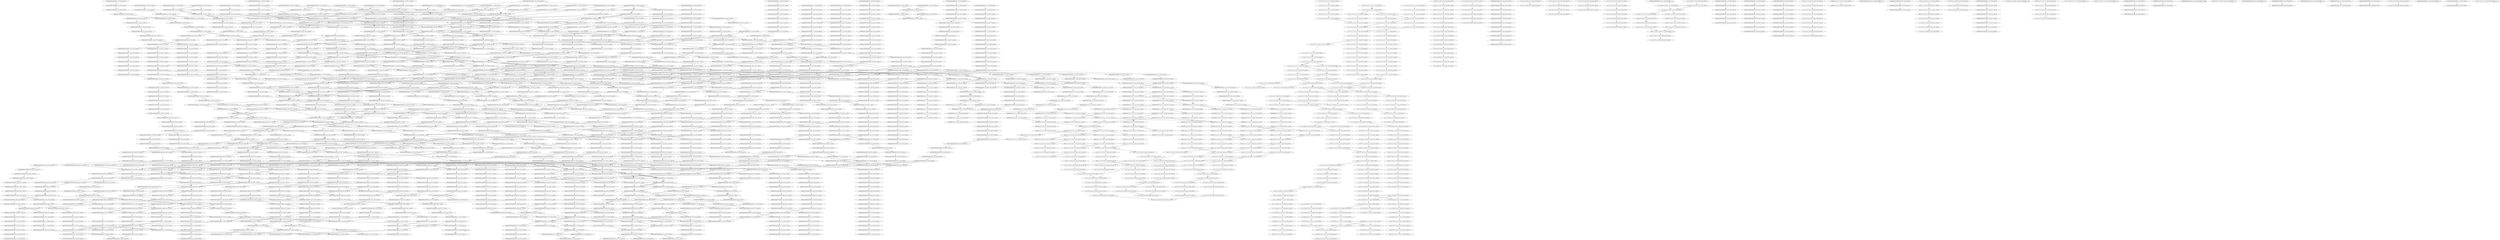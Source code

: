 digraph G {
    "00000100000000000000_11-30_COV:6_LEN:20" -> "00001000000000000000_12-31_COV:8_LEN:20";
    "11111111110111011110_40-60_COV:7_LEN:20" -> "11111111101110111101_41-61_COV:6_LEN:20";
    "00000000000000000000_14-34_COV:39_LEN:20" -> "00000000000000000000_15-35_COV:38_LEN:20";
    "00000010000000000000_51-71_COV:7_LEN:20" -> "00000100000000000000_52-72_COV:7_LEN:20";
    "00000010000000000000_51-71_COV:10_LEN:20" -> "00000100000000000000_52-72_COV:11_LEN:20";
    "00000000000000000000_7-27_COV:25_LEN:20" -> "00000000000000000000_8-28_COV:26_LEN:20";
    "10000000000000000000_4-24_COV:16_LEN:20" -> "00000000000000000000_5-25_COV:20_LEN:20";
    "00000110111111111101_31-51_COV:6_LEN:20" -> "00001101111111111011_32-52_COV:6_LEN:20";
    "11111111111111111111_4-24_COV:7_LEN:20" -> "11111111111111111111_5-25_COV:6_LEN:20";
    "11111111111111111100_19-39_COV:8_LEN:20" -> "11111111111111111001_20-40_COV:8_LEN:20";
    "00000000000001000000_5-24_COV:17_LEN:20" -> "00000000000010000000_6-25_COV:16_LEN:20";
    "10000000000000000000_10-29_COV:7_LEN:20" -> "00000000000000000000_11-31_COV:36_LEN:20";
    "10000000000000000000_10-29_COV:7_LEN:20" -> "00000000000000000000_11-30_COV:941_LEN:20";
    "00000000000000010000_8-27_COV:16_LEN:20" -> "00000000000000100000_9-28_COV:17_LEN:20";
    "11110111011100101011_44-63_COV:8_LEN:20" -> "11101110111001010111_45-64_COV:6_LEN:20";
    "00000000000000110111_23-43_COV:14_LEN:20" -> "00000000000001101111_24-44_COV:11_LEN:20";
    "00000100000000000000_53-73_COV:6_LEN:20" -> "00001000000000000000_54-74_COV:6_LEN:20";
    "00000000000000000000_41-61_COV:8_LEN:20" -> "00000000000000000000_42-62_COV:8_LEN:20";
    "11111111110111101111_40-59_COV:100_LEN:20" -> "11111111101111011110_41-60_COV:107_LEN:20";
    "00000000001000000000_29-48_COV:100_LEN:20" -> "00000000010000000000_30-49_COV:104_LEN:20";
    "11111111011110111101_41-61_COV:8_LEN:20" -> "11111110111101111010_42-62_COV:7_LEN:20";
    "00010000000000000000_36-55_COV:114_LEN:20" -> "00100000000000000000_37-56_COV:110_LEN:20";
    "00010000000000000000_36-55_COV:114_LEN:20" -> "00100000000000000000_37-57_COV:6_LEN:20";
    "00000010000000000000_52-72_COV:8_LEN:20" -> "00000100000000000000_53-73_COV:8_LEN:20";
    "00000000000000000010_7-26_COV:16_LEN:20" -> "00000000000000000100_8-27_COV:18_LEN:20";
    "00000000000000000000_18-38_COV:14_LEN:20" -> "00000000000000000000_19-39_COV:11_LEN:20";
    "00000000000000000000_4-23_COV:222_LEN:20" -> "00000000000000000000_5-25_COV:16_LEN:20";
    "00000000000000000000_4-23_COV:222_LEN:20" -> "00000000000000000000_5-24_COV:936_LEN:20";
    "00000000000100000000_47-67_COV:7_LEN:20" -> "00000000001000000000_48-68_COV:7_LEN:20";
    "00000000000000000000_8-28_COV:16_LEN:20" -> "00000000000000000000_9-29_COV:15_LEN:20";
    "00000000000000011011_21-41_COV:6_LEN:20" -> "00000000000000110111_22-42_COV:6_LEN:20";
    "00000000000000000001_13-32_COV:17_LEN:20" -> "00000000000000000010_14-33_COV:17_LEN:20";
    "11111110111101111010_42-62_COV:7_LEN:20" -> "11111101111011110101_43-63_COV:6_LEN:20";
    "10000000000000000001_39-58_COV:99_LEN:20" -> "00000000000000000010_40-59_COV:507_LEN:20";
    "10000000000000000001_39-58_COV:99_LEN:20" -> "00000000000000000010_40-60_COV:8_LEN:20";
    "00000000000000000000_18-38_COV:11_LEN:20" -> "00000000000000000000_19-39_COV:11_LEN:20";
    "01000000000000000000_3-23_COV:12_LEN:20" -> "10000000000000000000_4-24_COV:14_LEN:20";
    "00000000000000000000_38-58_COV:10_LEN:20" -> "00000000000000000000_39-59_COV:11_LEN:20";
    "00000000000000010000_42-62_COV:12_LEN:20" -> "00000000000000100000_43-63_COV:11_LEN:20";
    "00000000000000010000_43-63_COV:14_LEN:20" -> "00000000000000100000_44-64_COV:14_LEN:20";
    "11111101111011101010_44-64_COV:9_LEN:20" -> "11111011110111010100_45-65_COV:8_LEN:20";
    "00001101111111111011_33-53_COV:10_LEN:20" -> "00011011111111110111_34-54_COV:10_LEN:20";
    "00000000000000000110_19-39_COV:13_LEN:20" -> "00000000000000001101_21-40_COV:201_LEN:20";
    "00000000000000000110_19-39_COV:13_LEN:20" -> "00000000000000001101_21-41_COV:10_LEN:20";
    "00000000000000000000_24-44_COV:24_LEN:20" -> "00000000000000000000_25-45_COV:23_LEN:20";
    "00010000001000000000_48-67_COV:17_LEN:20" -> "00100000010000000000_49-68_COV:16_LEN:20";
    "00000000000000000000_39-59_COV:8_LEN:20" -> "00000000000000000000_40-60_COV:7_LEN:20";
    "01000000000000000000_15-34_COV:8_LEN:20" -> "10000000000000000000_16-35_COV:9_LEN:20";
    "10000000000000000000_26-45_COV:16_LEN:20" -> "00000000000000000000_27-47_COV:12_LEN:20";
    "10000000000000000000_26-45_COV:16_LEN:20" -> "00000000000000000000_27-46_COV:768_LEN:20";
    "00000000000110111111_26-46_COV:10_LEN:20" -> "00000000001101111111_27-47_COV:9_LEN:20";
    "00000000110111111111_29-48_COV:134_LEN:20" -> "00000001101111111111_30-49_COV:134_LEN:20";
    "10011111111011101110_37-56_COV:7_LEN:20" -> "00111111110111011100_38-57_COV:8_LEN:20";
    "00100000000000000000_11-30_COV:9_LEN:20" -> "01000000000000000000_12-31_COV:9_LEN:20";
    "00000000000000010000_14-33_COV:6_LEN:20" -> "00000000000000100000_15-34_COV:7_LEN:20";
    "00000000000000000000_30-50_COV:13_LEN:20" -> "00000000000000000000_31-51_COV:13_LEN:20";
    "00000000000001000000_44-64_COV:7_LEN:20" -> "00000000000010000000_45-65_COV:7_LEN:20";
    "00000000000000000000_36-56_COV:11_LEN:20" -> "00000000000000000000_37-57_COV:10_LEN:20";
    "00000000000000000000_39-59_COV:9_LEN:20" -> "00000000000000000000_40-60_COV:9_LEN:20";
    "00001000000000000000_19-38_COV:13_LEN:20" -> "00010000000000000000_20-39_COV:11_LEN:20";
    "00000000000000000000_34-54_COV:8_LEN:20" -> "00000000000000000000_35-55_COV:7_LEN:20";
    "00000000000000100000_43-63_COV:9_LEN:20" -> "00000000000001000000_44-64_COV:9_LEN:20";
    "00001000000000000000_53-73_COV:7_LEN:20" -> "00010000000000000000_54-74_COV:9_LEN:20";
    "00000000000000000000_36-56_COV:14_LEN:20" -> "00000000000000000000_37-57_COV:14_LEN:20";
    "00000010000000000000_47-66_COV:9_LEN:20" -> "00000100000000000000_48-67_COV:9_LEN:20";
    "00000000000000000000_35-55_COV:13_LEN:20" -> "00000000000000000000_36-56_COV:11_LEN:20";
    "00000000000000000000_19-39_COV:11_LEN:20" -> "00000000000000000000_20-40_COV:11_LEN:20";
    "00000000000100000000_34-53_COV:6_LEN:20" -> "00000000001000000000_35-54_COV:6_LEN:20";
    "00000000000000000000_10-30_COV:26_LEN:20" -> "00000000000000000000_11-31_COV:26_LEN:20";
    "00000000000000000000_36-56_COV:20_LEN:20" -> "00000000000000000000_37-57_COV:20_LEN:20";
    "00000000000000000000_50-70_COV:10_LEN:20" -> "00000000000000000000_51-71_COV:9_LEN:20";
    "00000000000000000001_34-53_COV:27_LEN:20" -> "00000000000000000010_35-54_COV:22_LEN:20";
    "00000000000000000000_28-48_COV:13_LEN:20" -> "00000000000000000000_29-49_COV:14_LEN:20";
    "00000000001000000000_47-67_COV:10_LEN:20" -> "00000000010000000000_48-68_COV:9_LEN:20";
    "00000000000000000000_9-29_COV:16_LEN:20" -> "00000000000000000000_10-30_COV:16_LEN:20";
    "00000000000000000000_10-30_COV:20_LEN:20" -> "00000000000000000000_11-31_COV:18_LEN:20";
    "00000010000000000000_17-36_COV:17_LEN:20" -> "00000100000000000000_18-37_COV:12_LEN:20";
    "01000000000000000000_12-31_COV:9_LEN:20" -> "10000000000000000000_13-32_COV:7_LEN:20";
    "00000000000000000000_7-27_COV:17_LEN:20" -> "00000000000000000000_8-28_COV:16_LEN:20";
    "00000000000000000000_51-71_COV:7_LEN:20" -> "00000000000000000000_52-72_COV:8_LEN:20";
    "00000000000000000110_19-39_COV:11_LEN:20" -> "00000000000000001101_20-40_COV:11_LEN:20";
    "11111111111111111111_12-31_COV:68_LEN:20" -> "11111111111111111111_13-32_COV:72_LEN:20";
    "10000000000000000000_35-54_COV:6_LEN:20" -> "00000000000000000000_36-56_COV:21_LEN:20";
    "10000000000000000000_35-54_COV:6_LEN:20" -> "00000000000000000000_36-55_COV:712_LEN:20";
    "00000001000000000000_50-70_COV:17_LEN:20" -> "00000010000000000000_51-71_COV:15_LEN:20";
    "10000000000000000000_4-24_COV:13_LEN:20" -> "00000000000000000000_5-25_COV:14_LEN:20";
    "00000000000000000000_41-61_COV:6_LEN:20" -> "00000000000000000000_42-62_COV:7_LEN:20";
    "00000000000000000000_1-21_COV:6_LEN:20" -> "00000000000000000000_1-21_COV:6_LEN:20";
    "00000000000010000000_7-26_COV:21_LEN:20" -> "00000000000100000000_8-27_COV:18_LEN:20";
    "00000000000000000000_16-36_COV:40_LEN:20" -> "00000000000000000000_17-37_COV:33_LEN:20";
    "00000000000000000000_16-36_COV:40_LEN:20" -> "00000000000000000001_17-37_COV:8_LEN:20";
    "11111111111111001111_24-43_COV:92_LEN:20" -> "11111111111110011111_25-44_COV:97_LEN:20";
    "11111111110011111110_28-48_COV:26_LEN:20" -> "11111111100111111101_29-49_COV:24_LEN:20";
    "00000000000010000000_23-42_COV:7_LEN:20" -> "00000000000100000000_24-43_COV:7_LEN:20";
    "00000000000000010000_43-63_COV:22_LEN:20" -> "00000000000000100000_44-64_COV:21_LEN:20";
    "00000000010000000000_49-68_COV:344_LEN:20" -> "00000000100000000000_50-69_COV:333_LEN:20";
    "11111101110111101010_44-64_COV:9_LEN:20" -> "11111011101111010100_45-65_COV:11_LEN:20";
    "00000010000000000000_52-72_COV:8_LEN:20" -> "00000100000000000000_53-73_COV:6_LEN:20";
    "00000000000000000000_25-45_COV:27_LEN:20" -> "00000000000000000000_26-46_COV:29_LEN:20";
    "00000000000000000000_33-53_COV:29_LEN:20" -> "00000000000000000000_34-54_COV:29_LEN:20";
    "01110010101111111111_52-71_COV:7_LEN:20" -> "11100101011111111111_53-73_COV:8_LEN:20";
    "01110010101111111111_52-71_COV:7_LEN:20" -> "11100101011111111111_53-72_COV:82_LEN:20";
    "00000000000000000000_48-68_COV:11_LEN:20" -> "00000000000000000000_49-69_COV:10_LEN:20";
    "00000000000000000000_32-52_COV:12_LEN:20" -> "00000000000000000001_34-53_COV:27_LEN:20";
    "00000000000000000000_32-52_COV:12_LEN:20" -> "00000000000000000000_34-54_COV:24_LEN:20";
    "00000000000000000000_32-52_COV:12_LEN:20" -> "00000000000000000000_34-53_COV:732_LEN:20";
    "11111101111011110101_44-63_COV:113_LEN:20" -> "11111011110111101010_45-64_COV:112_LEN:20";
    "10000000000000000000_23-42_COV:10_LEN:20" -> "00000000000000000000_24-43_COV:732_LEN:20";
    "10000000000000000000_23-42_COV:10_LEN:20" -> "00000000000000000000_24-44_COV:6_LEN:20";
    "00000000000000000000_10-30_COV:16_LEN:20" -> "00000000000000000000_11-31_COV:15_LEN:20";
    "00001000000000000000_54-74_COV:6_LEN:20" -> "00001000000000000000_54-74_COV:6_LEN:20";
    "01000000000000000000_17-36_COV:15_LEN:20" -> "10000000000000000000_18-37_COV:12_LEN:20";
    "00000000000000000010_33-52_COV:30_LEN:20" -> "00000000000000000100_34-53_COV:30_LEN:20";
    "00000000000000000000_8-28_COV:15_LEN:20" -> "00000000000000000000_9-29_COV:15_LEN:20";
    "11111111111111111001_20-40_COV:8_LEN:20" -> "11111111111111110011_21-41_COV:7_LEN:20";
    "00000000000000001000_41-61_COV:9_LEN:20" -> "00000000000000010000_42-62_COV:9_LEN:20";
    "11111111111110011111_24-44_COV:6_LEN:20" -> "11111111111100111111_25-45_COV:6_LEN:20";
    "00000010000000000000_19-38_COV:24_LEN:20" -> "00000100000000000000_20-39_COV:23_LEN:20";
    "00000000001000000000_43-62_COV:12_LEN:20" -> "00000000010000000000_44-63_COV:11_LEN:20";
    "00000000000000000000_2-22_COV:32_LEN:20" -> "00000000000000000000_3-23_COV:30_LEN:20";
    "00000000000000000000_5-25_COV:15_LEN:20" -> "00000000000000000000_6-26_COV:14_LEN:20";
    "00000000000000000000_20-40_COV:19_LEN:20" -> "00000000000000000000_21-41_COV:21_LEN:20";
    "11111111111111100111_23-42_COV:89_LEN:20" -> "11111111111111001111_24-43_COV:92_LEN:20";
    "11111111101111011101_41-61_COV:6_LEN:20" -> "11111111011110111010_42-62_COV:6_LEN:20";
    "11111011111110001011_43-63_COV:6_LEN:20" -> "11110111111100010111_44-64_COV:6_LEN:20";
    "00000000000000000010_27-46_COV:6_LEN:20" -> "00000000000000000100_28-47_COV:7_LEN:20";
    "00000000000000000000_7-27_COV:17_LEN:20" -> "00000000000000000000_8-28_COV:18_LEN:20";
    "00000001000000000000_18-37_COV:23_LEN:20" -> "00000010000000000000_19-38_COV:24_LEN:20";
    "00000000000000000000_14-34_COV:33_LEN:20" -> "00000000000000000000_15-35_COV:32_LEN:20";
    "00000000000000000000_31-51_COV:11_LEN:20" -> "00000000000000000000_32-52_COV:11_LEN:20";
    "00000000000000000000_43-63_COV:9_LEN:20" -> "00000000000000000000_44-64_COV:6_LEN:20";
    "00000000000000000000_1-21_COV:12_LEN:20" -> "00000000000000000000_2-22_COV:10_LEN:20";
    "00000000000000000000_31-51_COV:17_LEN:20" -> "00000000000000000000_32-52_COV:17_LEN:20";
    "11111011110111101010_44-64_COV:8_LEN:20" -> "11110111101111010100_45-65_COV:8_LEN:20";
    "00000000000000010000_42-62_COV:11_LEN:20" -> "00000000000000100000_43-63_COV:11_LEN:20";
    "00000000000000010000_18-37_COV:6_LEN:20" -> "00000000000000100000_19-38_COV:6_LEN:20";
    "00000000000000110111_22-42_COV:6_LEN:20" -> "00000000000001101111_23-43_COV:6_LEN:20";
    "00000000100000000000_30-49_COV:13_LEN:20" -> "00000001000000000000_31-50_COV:14_LEN:20";
    "00000000000000000000_33-53_COV:9_LEN:20" -> "00000000000000000000_34-54_COV:9_LEN:20";
    "00000010000000000000_29-48_COV:7_LEN:20" -> "00000100000000000000_30-49_COV:7_LEN:20";
    "00000000000000000000_14-34_COV:23_LEN:20" -> "00000000000000000000_16-36_COV:21_LEN:20";
    "00000000000000000000_14-34_COV:23_LEN:20" -> "00000000000000000000_16-35_COV:930_LEN:20";
    "00000000000000000000_14-34_COV:23_LEN:20" -> "00000000000000000001_16-35_COV:9_LEN:20";
    "00000000000000100000_44-64_COV:7_LEN:20" -> "00000000000001000000_45-65_COV:8_LEN:20";
    "00000000000000000000_30-50_COV:23_LEN:20" -> "00000000000000000000_31-51_COV:24_LEN:20";
    "00100000000000000000_2-21_COV:703_LEN:20" -> "01000000000000000000_3-22_COV:685_LEN:20";
    "00100000000000000000_2-21_COV:703_LEN:20" -> "01000000000000000000_3-23_COV:10_LEN:20";
    "00000000000000000000_20-40_COV:26_LEN:20" -> "00000000000000000000_21-41_COV:26_LEN:20";
    "00000000000100000000_41-60_COV:7_LEN:20" -> "00000000001000000000_42-61_COV:7_LEN:20";
    "00100000000000000000_49-68_COV:10_LEN:20" -> "01000000000000000000_50-69_COV:10_LEN:20";
    "00001000000000000000_35-54_COV:115_LEN:20" -> "00010000000000000000_36-55_COV:114_LEN:20";
    "11111111011111110001_40-60_COV:6_LEN:20" -> "11111110111111100010_41-61_COV:6_LEN:20";
    "00001000000000000000_27-46_COV:7_LEN:20" -> "00010000000000000000_28-47_COV:7_LEN:20";
    "00010000000000000000_1-20_COV:705_LEN:20" -> "00100000000000000000_2-21_COV:703_LEN:20";
    "00010000000000000000_1-20_COV:705_LEN:20" -> "00100000000000000000_2-22_COV:13_LEN:20";
    "00000000011011111111_28-48_COV:11_LEN:20" -> "00000000110111111111_29-49_COV:11_LEN:20";
    "10000000000000000000_16-35_COV:9_LEN:20" -> "00000000000000000000_17-37_COV:15_LEN:20";
    "10000000000000000000_16-35_COV:9_LEN:20" -> "00000000000000000000_17-36_COV:933_LEN:20";
    "00000000000010000000_46-65_COV:428_LEN:20" -> "00000000000100000000_47-66_COV:419_LEN:20";
    "00000000000010000000_46-65_COV:428_LEN:20" -> "00000000000100000000_47-67_COV:18_LEN:20";
    "00000000000000000000_30-50_COV:12_LEN:20" -> "00000000000000000000_31-51_COV:11_LEN:20";
    "11111111111110011111_24-44_COV:9_LEN:20" -> "11111111111100111111_26-45_COV:104_LEN:20";
    "11111011111110010101_42-62_COV:18_LEN:20" -> "11110111111100101011_43-63_COV:19_LEN:20";
    "00010000000000000000_10-29_COV:9_LEN:20" -> "00100000000000000000_11-30_COV:9_LEN:20";
    "00000000001101111111_27-47_COV:11_LEN:20" -> "00000000011011111111_28-48_COV:11_LEN:20";
    "00000000000000000000_36-56_COV:10_LEN:20" -> "00000000000000000000_37-57_COV:10_LEN:20";
    "00011011111111110111_33-53_COV:6_LEN:20" -> "00110111111111101110_35-55_COV:11_LEN:20";
    "00011011111111110111_33-53_COV:6_LEN:20" -> "00110111111111101111_35-54_COV:102_LEN:20";
    "00000000000010000000_21-40_COV:6_LEN:20" -> "00000000000100000000_22-41_COV:6_LEN:20";
    "00000100000000000000_8-27_COV:11_LEN:20" -> "00001000000000000000_9-28_COV:12_LEN:20";
    "00000000000000000000_17-37_COV:18_LEN:20" -> "00000000000000000000_18-38_COV:18_LEN:20";
    "00000100001000000000_48-67_COV:13_LEN:20" -> "00001000010000000000_49-68_COV:12_LEN:20";
    "10111111100010111111_47-67_COV:6_LEN:20" -> "01111111000101111111_48-68_COV:6_LEN:20";
    "00000000000010000000_40-59_COV:7_LEN:20" -> "00000000000100000000_41-60_COV:7_LEN:20";
    "00000000000000000000_32-52_COV:11_LEN:20" -> "00000000000000000000_33-53_COV:10_LEN:20";
    "00000000000000000000_17-37_COV:16_LEN:20" -> "00000000000000000000_18-38_COV:17_LEN:20";
    "00000000000000000000_19-39_COV:25_LEN:20" -> "00000000000000000000_20-40_COV:26_LEN:20";
    "00000000000011011111_25-45_COV:11_LEN:20" -> "00000000000110111111_26-46_COV:8_LEN:20";
    "00000100000000000000_53-73_COV:15_LEN:20" -> "00001000000000000000_54-74_COV:16_LEN:20";
    "00000000000000100000_19-38_COV:6_LEN:20" -> "00000000000001000000_20-39_COV:6_LEN:20";
    "11111011101111010100_45-65_COV:7_LEN:20" -> "11110111011110101000_46-66_COV:7_LEN:20";
    "00000000000000000100_21-40_COV:11_LEN:20" -> "00000000000000001000_22-41_COV:10_LEN:20";
    "00000000000000000000_32-52_COV:9_LEN:20" -> "00000000000000000000_33-53_COV:9_LEN:20";
    "11111111101111010100_46-65_COV:6_LEN:20" -> "11111111011110101000_47-66_COV:7_LEN:20";
    "00000000000000000000_10-31_COV:6_LEN:20" -> "00000000000000000000_10-31_COV:6_LEN:20";
    "00000000000000000011_19-38_COV:203_LEN:20" -> "00000000000000000110_20-39_COV:200_LEN:20";
    "00000000000000000011_19-38_COV:203_LEN:20" -> "00000000000000000111_20-40_COV:9_LEN:20";
    "00000000000000000000_8-28_COV:18_LEN:20" -> "00000000000000000000_9-29_COV:17_LEN:20";
    "00000000000000000000_37-57_COV:10_LEN:20" -> "00000000000000000001_38-58_COV:6_LEN:20";
    "00000000000000000000_5-25_COV:29_LEN:20" -> "00000000000000000000_6-26_COV:29_LEN:20";
    "00000000000000000000_27-47_COV:12_LEN:20" -> "00000000000000000000_28-48_COV:11_LEN:20";
    "00000000001101111111_26-46_COV:10_LEN:20" -> "00000000011011111111_27-47_COV:10_LEN:20";
    "00000001000000000000_25-44_COV:10_LEN:20" -> "00000010000000000000_26-45_COV:10_LEN:20";
    "00000000000000000001_7-26_COV:21_LEN:20" -> "00000000000000000010_8-27_COV:21_LEN:20";
    "00000000100000000000_10-29_COV:14_LEN:20" -> "00000001000000000000_11-30_COV:11_LEN:20";
    "01000010000000000000_52-71_COV:10_LEN:20" -> "10000100000000000000_53-72_COV:11_LEN:20";
    "00000000000000000010_20-40_COV:7_LEN:20" -> "00000000000000000100_21-41_COV:7_LEN:20";
    "00100000010000000000_2-21_COV:13_LEN:20" -> "01000000100000000000_3-22_COV:13_LEN:20";
    "00000000000000000000_49-69_COV:10_LEN:20" -> "00000000000000000000_50-70_COV:9_LEN:20";
    "01111111110111101111_39-59_COV:7_LEN:20" -> "11111111101111011110_40-60_COV:7_LEN:20";
    "11111100101011111111_49-69_COV:8_LEN:20" -> "11111001010111111111_50-70_COV:9_LEN:20";
    "00000000000000000000_53-73_COV:23_LEN:20" -> "00000000000000000000_54-74_COV:23_LEN:20";
    "10000000000000000000_4-24_COV:20_LEN:20" -> "00000000000000000000_5-25_COV:23_LEN:20";
    "11111111111110011111_25-45_COV:9_LEN:20" -> "11111111111100111111_26-46_COV:6_LEN:20";
    "00000000000000000000_26-46_COV:12_LEN:20" -> "00000000000000000000_27-47_COV:13_LEN:20";
    "00000000110111111111_29-49_COV:11_LEN:20" -> "00000001101111111110_30-50_COV:12_LEN:20";
    "00000000100000000000_50-70_COV:11_LEN:20" -> "00000001000000000000_51-71_COV:9_LEN:20";
    "00000000000000000000_40-60_COV:9_LEN:20" -> "00000000000000000000_41-61_COV:9_LEN:20";
    "00000000000000000000_20-40_COV:11_LEN:20" -> "00000000000000000000_21-41_COV:11_LEN:20";
    "00010000000000000000_1-21_COV:45_LEN:20" -> "00100000000000000000_2-22_COV:45_LEN:20";
    "00000000000010000000_25-44_COV:11_LEN:20" -> "00000000000100000000_26-45_COV:13_LEN:20";
    "11001010111111111111_54-73_COV:88_LEN:20" -> "10010101111111111111_55-74_COV:85_LEN:20";
    "11111111111111111111_9-29_COV:9_LEN:20" -> "11111111111111111111_10-30_COV:11_LEN:20";
    "00000000000000000010_13-32_COV:9_LEN:20" -> "00000000000000000100_14-33_COV:7_LEN:20";
    "00000000000000000010_39-59_COV:12_LEN:20" -> "00000000000000000100_40-60_COV:15_LEN:20";
    "00100000000000000000_16-35_COV:15_LEN:20" -> "01000000000000000000_17-36_COV:15_LEN:20";
    "00000000000000000000_47-67_COV:7_LEN:20" -> "00000000000000000000_48-68_COV:7_LEN:20";
    "00000000000000000000_5-25_COV:17_LEN:20" -> "00000000000000000000_6-26_COV:17_LEN:20";
    "00000000000000100000_5-24_COV:21_LEN:20" -> "00000000000001000000_6-25_COV:22_LEN:20";
    "00000001000000000000_30-49_COV:11_LEN:20" -> "00000010000000000000_31-50_COV:11_LEN:20";
    "00000000000000000000_16-36_COV:20_LEN:20" -> "00000000000000000001_17-37_COV:8_LEN:20";
    "00000000000000000000_16-36_COV:20_LEN:20" -> "00000000000000000000_17-37_COV:12_LEN:20";
    "00000000000000000000_30-50_COV:15_LEN:20" -> "00000000000000000000_31-51_COV:17_LEN:20";
    "01000000000000000000_3-23_COV:7_LEN:20" -> "10000000000000000000_4-24_COV:7_LEN:20";
    "11111111111111111111_3-23_COV:7_LEN:20" -> "11111111111111111111_4-24_COV:7_LEN:20";
    "11111100111111101111_32-52_COV:6_LEN:20" -> "11111001111111011111_33-53_COV:6_LEN:20";
    "00000100000000000000_15-34_COV:6_LEN:20" -> "00001000000000000000_16-35_COV:6_LEN:20";
    "00000000000000000000_31-51_COV:32_LEN:20" -> "00000000000000000000_32-52_COV:31_LEN:20";
    "00000000000000000100_40-60_COV:12_LEN:20" -> "00000000000000001000_41-61_COV:12_LEN:20";
    "00000000000000000000_34-54_COV:21_LEN:20" -> "00000000000000000000_35-55_COV:20_LEN:20";
    "11111100111111101111_32-52_COV:6_LEN:20" -> "11111001111111011111_33-53_COV:7_LEN:20";
    "00000000000000000000_8-28_COV:8_LEN:20" -> "00000000000000000000_9-29_COV:11_LEN:20";
    "00000000000000100000_30-49_COV:9_LEN:20" -> "00000000000001000000_31-50_COV:11_LEN:20";
    "00000000000000000000_15-35_COV:61_LEN:20" -> "00000000000000000000_16-36_COV:59_LEN:20";
    "00000000000000000000_39-59_COV:9_LEN:20" -> "00000000000000000000_40-60_COV:6_LEN:20";
    "00000000000000001000_41-61_COV:13_LEN:20" -> "00000000000000010000_42-62_COV:12_LEN:20";
    "00000001000000000000_51-71_COV:9_LEN:20" -> "00000010000000000000_52-72_COV:9_LEN:20";
    "11111111111111111111_17-37_COV:12_LEN:20" -> "11111111111111111110_19-38_COV:81_LEN:20";
    "00000000000000000000_22-42_COV:9_LEN:20" -> "00000000000000000000_23-43_COV:10_LEN:20";
    "11111111111011110101_44-63_COV:6_LEN:20" -> "11111111110111101010_45-64_COV:6_LEN:20";
    "00000100000000010000_53-72_COV:86_LEN:20" -> "00001000000000100000_54-73_COV:86_LEN:20";
    "00000000000000000000_15-35_COV:32_LEN:20" -> "00000000000000000000_16-36_COV:34_LEN:20";
    "11111111111111111110_19-38_COV:81_LEN:20" -> "11111111111111111100_20-39_COV:81_LEN:20";
    "00000000000000000000_12-32_COV:20_LEN:20" -> "00000000000000000000_13-33_COV:21_LEN:20";
    "00000000001111111111_27-47_COV:8_LEN:20" -> "00000000011111111111_28-48_COV:6_LEN:20";
    "00000000000000000000_32-52_COV:17_LEN:20" -> "00000000000000000000_33-53_COV:13_LEN:20";
    "00111111110111111100_38-57_COV:85_LEN:20" -> "01111111101111111000_39-59_COV:6_LEN:20";
    "00111111110111111100_38-57_COV:85_LEN:20" -> "01111111101111111001_39-58_COV:82_LEN:20";
    "00000000000000000000_24-43_COV:732_LEN:20" -> "00000000000000000000_25-44_COV:725_LEN:20";
    "00000000000000000000_24-43_COV:732_LEN:20" -> "00000000000000000000_25-45_COV:19_LEN:20";
    "00000000000000000000_24-43_COV:732_LEN:20" -> "00000000000000000001_25-44_COV:9_LEN:20";
    "00000000000000000000_5-25_COV:35_LEN:20" -> "00000000000000000001_7-26_COV:21_LEN:20";
    "00000000000000000000_5-25_COV:35_LEN:20" -> "00000000000000000000_7-27_COV:7_LEN:20";
    "00000000000000000000_5-25_COV:35_LEN:20" -> "00000000000000000000_7-26_COV:925_LEN:20";
    "00010000000000000000_8-27_COV:10_LEN:20" -> "00100000000000000000_9-28_COV:10_LEN:20";
    "00000000000000000000_35-55_COV:9_LEN:20" -> "00000000000000000000_36-56_COV:10_LEN:20";
    "00000000000000000000_16-36_COV:50_LEN:20" -> "00000000000000000000_17-37_COV:33_LEN:20";
    "00000000000000000000_16-36_COV:50_LEN:20" -> "00000000000000000001_17-37_COV:16_LEN:20";
    "00010000000000000000_15-34_COV:15_LEN:20" -> "00100000000000000000_16-35_COV:15_LEN:20";
    "00000100000000000000_30-49_COV:7_LEN:20" -> "00001000000000000000_31-50_COV:6_LEN:20";
    "00000000000000000000_31-51_COV:14_LEN:20" -> "00000000000000000000_32-52_COV:13_LEN:20";
    "00110111111111011110_35-55_COV:9_LEN:20" -> "01101111111110111101_36-56_COV:8_LEN:20";
    "00000000000000000000_18-38_COV:35_LEN:20" -> "00000000000000000000_19-39_COV:35_LEN:20";
    "00000001000000000000_51-71_COV:6_LEN:20" -> "00000010000000000000_52-72_COV:7_LEN:20";
    "00000000000000011011_21-41_COV:10_LEN:20" -> "00000000000000110111_22-42_COV:10_LEN:20";
    "00000000000000000000_8-28_COV:25_LEN:20" -> "00000000000000000000_9-29_COV:23_LEN:20";
    "00000000000000000000_37-57_COV:14_LEN:20" -> "00000000000000000001_38-58_COV:9_LEN:20";
    "00001000000000000000_35-55_COV:8_LEN:20" -> "00010000000000000000_36-56_COV:8_LEN:20";
    "00000000000000010000_17-36_COV:20_LEN:20" -> "00000000000000100001_18-37_COV:6_LEN:20";
    "00000000000000010000_17-36_COV:20_LEN:20" -> "00000000000000100000_18-37_COV:15_LEN:20";
    "00000000000001000000_44-64_COV:15_LEN:20" -> "00000000000010000000_45-65_COV:15_LEN:20";
    "01000000000000000000_3-23_COV:7_LEN:20" -> "10000000000000000000_4-24_COV:7_LEN:20";
    "00000000000000000000_23-43_COV:11_LEN:20" -> "00000000000000000000_24-44_COV:13_LEN:20";
    "00000000000000100000_12-31_COV:21_LEN:20" -> "00000000000001000000_13-32_COV:20_LEN:20";
    "00000000000010000000_46-66_COV:21_LEN:20" -> "00000000000100000000_47-67_COV:20_LEN:20";
    "11111111100111111110_29-48_COV:73_LEN:20" -> "11111111001111111101_30-49_COV:72_LEN:20";
    "00000000000000000000_28-48_COV:7_LEN:20" -> "00000000000000000000_29-49_COV:7_LEN:20";
    "00000001000010000000_46-65_COV:14_LEN:20" -> "00000010000100000000_47-66_COV:14_LEN:20";
    "00000001000000000000_14-33_COV:7_LEN:20" -> "00000010000000000000_15-34_COV:7_LEN:20";
    "00000000000000000000_24-44_COV:6_LEN:20" -> "00000000000000000000_25-45_COV:7_LEN:20";
    "00000000000000000000_33-53_COV:8_LEN:20" -> "00000000000000000000_35-55_COV:19_LEN:20";
    "00000000000000000000_33-53_COV:8_LEN:20" -> "00000000000000000000_35-54_COV:727_LEN:20";
    "00000000000000000000_33-53_COV:8_LEN:20" -> "00000000000000000001_35-54_COV:6_LEN:20";
    "00000000000000000000_26-46_COV:12_LEN:20" -> "00000000000000000000_27-47_COV:13_LEN:20";
    "00000000000000000000_9-29_COV:28_LEN:20" -> "00000000000000000000_10-30_COV:26_LEN:20";
    "00000000000110111111_25-45_COV:10_LEN:20" -> "00000000001101111111_26-46_COV:10_LEN:20";
    "00000000000000000000_6-26_COV:14_LEN:20" -> "00000000000000000000_7-27_COV:17_LEN:20";
    "00010000000000000000_1-21_COV:40_LEN:20" -> "00100000000000000000_2-22_COV:38_LEN:20";
    "00000010000000000000_7-26_COV:9_LEN:20" -> "00000100000000000000_8-27_COV:11_LEN:20";
    "00000000000000000000_27-47_COV:13_LEN:20" -> "00000000000000000000_28-48_COV:14_LEN:20";
    "00000000000000000001_32-51_COV:31_LEN:20" -> "00000000000000000010_33-52_COV:30_LEN:20";
    "00000000000000000000_12-32_COV:11_LEN:20" -> "00000000000000000000_13-33_COV:10_LEN:20";
    "00000000000010000000_45-65_COV:13_LEN:20" -> "00000000000100000000_46-66_COV:11_LEN:20";
    "00000000000000000000_9-29_COV:23_LEN:20" -> "00000000000000000000_10-30_COV:21_LEN:20";
    "00000000000000000000_37-57_COV:15_LEN:20" -> "00000000000000000001_38-58_COV:8_LEN:20";
    "00000000000000000000_37-57_COV:15_LEN:20" -> "00000000000000000000_38-58_COV:7_LEN:20";
    "00000000000000001000_42-62_COV:21_LEN:20" -> "00000000000000010000_43-63_COV:22_LEN:20";
    "00000000000000000000_51-71_COV:8_LEN:20" -> "00000000000000000000_53-72_COV:265_LEN:20";
    "00000000000000000000_36-56_COV:19_LEN:20" -> "00000000000000000000_37-57_COV:19_LEN:20";
    "00000010000000000000_52-72_COV:14_LEN:20" -> "00000100000000000000_53-73_COV:15_LEN:20";
    "00000000000000000000_35-55_COV:12_LEN:20" -> "00000000000000000000_37-57_COV:21_LEN:20";
    "00000000000000000000_35-55_COV:12_LEN:20" -> "00000000000000000000_37-56_COV:685_LEN:20";
    "11000101111111111111_54-74_COV:6_LEN:20" -> "10001011111111111111_55-75_COV:6_LEN:20";
    "00000000000000000001_17-37_COV:12_LEN:20" -> "00000000000000000011_18-38_COV:11_LEN:20";
    "00000000000000000000_34-54_COV:39_LEN:20" -> "00000000000000000000_35-55_COV:39_LEN:20";
    "00000100000000000000_34-54_COV:8_LEN:20" -> "00001000000000000000_35-55_COV:8_LEN:20";
    "00000000000000001101_20-40_COV:11_LEN:20" -> "00000000000000011011_21-41_COV:10_LEN:20";
    "00000000000000000000_15-35_COV:22_LEN:20" -> "00000000000000000000_16-36_COV:21_LEN:20";
    "00000000000000010000_42-62_COV:11_LEN:20" -> "00000000000000100000_43-63_COV:10_LEN:20";
    "11111111111111111111_13-33_COV:6_LEN:20" -> "11111111111111111111_14-34_COV:6_LEN:20";
    "11111111111100111111_26-46_COV:6_LEN:20" -> "11111111111001111111_27-47_COV:6_LEN:20";
    "11111011110111101010_45-64_COV:112_LEN:20" -> "11110111101111010100_46-65_COV:116_LEN:20";
    "00000000000000000000_6-26_COV:23_LEN:20" -> "00000000000000000000_7-27_COV:23_LEN:20";
    "11111111111111111111_5-25_COV:6_LEN:20" -> "11111111111111111111_7-26_COV:61_LEN:20";
    "11111111011110111101_42-61_COV:108_LEN:20" -> "11111110111101111010_43-62_COV:112_LEN:20";
    "00000000000000000001_38-58_COV:7_LEN:20" -> "00000000000000000010_39-59_COV:8_LEN:20";
    "00000000000000000000_50-70_COV:6_LEN:20" -> "00000000000000000000_51-71_COV:6_LEN:20";
    "00000000000001000000_44-64_COV:13_LEN:20" -> "00000000000010000000_45-65_COV:13_LEN:20";
    "11111111111111111111_15-35_COV:7_LEN:20" -> "11111111111111111111_16-36_COV:6_LEN:20";
    "00000000000000100000_15-34_COV:7_LEN:20" -> "00000000000001000000_16-35_COV:7_LEN:20";
    "00100000000000000000_37-57_COV:8_LEN:20" -> "01000000000000000001_38-58_COV:8_LEN:20";
    "00000000000000000100_34-53_COV:30_LEN:20" -> "00000000000000001000_35-54_COV:30_LEN:20";
    "00000000000100000000_27-46_COV:10_LEN:20" -> "00000000001000000000_28-47_COV:11_LEN:20";
    "00000000000000000000_19-39_COV:19_LEN:20" -> "00000000000000000000_20-40_COV:19_LEN:20";
    "00000000000001000000_24-43_COV:10_LEN:20" -> "00000000000010000000_25-44_COV:11_LEN:20";
    "00000000000000000000_22-42_COV:12_LEN:20" -> "00000000000000000000_23-43_COV:12_LEN:20";
    "00000000000000000000_33-53_COV:17_LEN:20" -> "00000000000000000000_34-54_COV:19_LEN:20";
    "00000000000000000000_15-35_COV:16_LEN:20" -> "00000000000000000000_16-36_COV:18_LEN:20";
    "00000000000100000000_16-35_COV:6_LEN:20" -> "00000000001000000000_17-36_COV:6_LEN:20";
    "11111111101111011110_40-60_COV:8_LEN:20" -> "11111111011110111101_41-61_COV:8_LEN:20";
    "00000100000000000000_34-53_COV:111_LEN:20" -> "00001000000000000000_35-54_COV:115_LEN:20";
    "00000000000000000000_49-68_COV:256_LEN:20" -> "00000000000000000000_50-69_COV:254_LEN:20";
    "00000000000000000010_26-45_COV:9_LEN:20" -> "00000000000000000100_27-46_COV:9_LEN:20";
    "00000000000000000000_4-24_COV:12_LEN:20" -> "00000000000000000000_5-25_COV:47_LEN:20";
    "00000000000001000000_13-32_COV:20_LEN:20" -> "00000000000010000000_14-33_COV:19_LEN:20";
    "00000000000000000000_52-72_COV:15_LEN:20" -> "00000000000000000000_53-73_COV:13_LEN:20";
    "11111110111101110101_43-63_COV:7_LEN:20" -> "11111101111011101010_44-64_COV:6_LEN:20";
    "11110010101111111111_52-71_COV:82_LEN:20" -> "11100101011111111111_53-73_COV:8_LEN:20";
    "11110010101111111111_52-71_COV:82_LEN:20" -> "11100101011111111111_53-72_COV:82_LEN:20";
    "11111110111011110101_43-63_COV:7_LEN:20" -> "11111101110111101010_44-64_COV:7_LEN:20";
    "00000000000000000000_37-57_COV:19_LEN:20" -> "00000000000000000001_38-58_COV:7_LEN:20";
    "00000000000000000000_37-57_COV:19_LEN:20" -> "00000000000000000000_38-58_COV:11_LEN:20";
    "00000011011111111100_31-50_COV:6_LEN:20" -> "00000110111111111001_32-51_COV:6_LEN:20";
    "00000000000000010000_30-49_COV:8_LEN:20" -> "00000000000000100000_31-50_COV:8_LEN:20";
    "01000000000000000001_38-58_COV:8_LEN:20" -> "10000000000000000010_39-59_COV:8_LEN:20";
    "00000000000000010000_12-31_COV:6_LEN:20" -> "00000000000000100000_13-32_COV:6_LEN:20";
    "00000011011111111101_31-51_COV:9_LEN:20" -> "00000110111111111011_32-52_COV:9_LEN:20";
    "00000000000000000000_39-59_COV:7_LEN:20" -> "00000000000000000000_40-60_COV:6_LEN:20";
    "00000000000000000000_34-54_COV:12_LEN:20" -> "00000000000000000000_35-55_COV:12_LEN:20";
    "01111111011111110010_39-59_COV:21_LEN:20" -> "11111110111111100101_40-60_COV:19_LEN:20";
    "00000000000000000000_16-37_COV:6_LEN:20" -> "00000000000000000000_18-38_COV:37_LEN:20";
    "00000000000000000011_18-38_COV:10_LEN:20" -> "00000000000000000110_19-39_COV:10_LEN:20";
    "00000000000000000000_19-39_COV:33_LEN:20" -> "00000000000000000000_20-40_COV:35_LEN:20";
    "00000000000000000000_20-40_COV:7_LEN:20" -> "00000000000000000000_21-41_COV:7_LEN:20";
    "00000000000000000000_9-29_COV:23_LEN:20" -> "00000000000000000000_10-30_COV:24_LEN:20";
    "00000000000000000000_17-37_COV:12_LEN:20" -> "00000000000000000000_18-38_COV:12_LEN:20";
    "00000000000000000000_53-73_COV:13_LEN:20" -> "00000000000000000000_54-74_COV:13_LEN:20";
    "00000000000000000000_18-37_COV:763_LEN:20" -> "00000000000000000000_19-38_COV:762_LEN:20";
    "00000000000000000000_18-37_COV:763_LEN:20" -> "00000000000000000000_19-39_COV:26_LEN:20";
    "00000000000000000000_18-37_COV:763_LEN:20" -> "00000000000000000001_19-38_COV:20_LEN:20";
    "00000000110111111111_29-49_COV:11_LEN:20" -> "00000001101111111110_30-50_COV:10_LEN:20";
    "00000000000000000000_37-57_COV:21_LEN:20" -> "00000000000000000001_38-58_COV:11_LEN:20";
    "00000000000000000000_37-57_COV:21_LEN:20" -> "00000000000000000000_38-58_COV:9_LEN:20";
    "01101111111110111101_36-56_COV:10_LEN:20" -> "11011111111101111011_37-57_COV:9_LEN:20";
    "00000000000000000000_48-68_COV:9_LEN:20" -> "00000000000000000000_49-69_COV:9_LEN:20";
    "00000000000000000000_54-74_COV:13_LEN:20" -> "00000000000000000000_55-75_COV:12_LEN:20";
    "00000000110111111111_29-49_COV:8_LEN:20" -> "00000001101111111110_30-50_COV:8_LEN:20";
    "00000001000000000000_16-35_COV:17_LEN:20" -> "00000010000000000000_17-36_COV:17_LEN:20";
    "00000000000000000010_39-59_COV:18_LEN:20" -> "00000000000000000100_40-60_COV:18_LEN:20";
    "00000000000000000000_38-58_COV:8_LEN:20" -> "00000000000000000000_39-59_COV:8_LEN:20";
    "00000000000001000000_44-64_COV:15_LEN:20" -> "00000000000010000000_45-65_COV:15_LEN:20";
    "11111111111001111111_27-47_COV:6_LEN:20" -> "11111111110011111110_28-48_COV:6_LEN:20";
    "01111111000101111111_48-68_COV:6_LEN:20" -> "11111110001011111111_49-69_COV:6_LEN:20";
    "00110111111111101110_35-55_COV:11_LEN:20" -> "01101111111111011101_36-56_COV:8_LEN:20";
    "11111110011111111011_31-50_COV:83_LEN:20" -> "11111100111111110111_32-51_COV:80_LEN:20";
    "10000000000000000000_4-24_COV:11_LEN:20" -> "00000000000000000000_5-25_COV:15_LEN:20";
    "00000000001000000100_41-60_COV:25_LEN:20" -> "00000000010000001000_42-61_COV:25_LEN:20";
    "00000001101111111110_30-50_COV:12_LEN:20" -> "00000011011111111101_31-51_COV:12_LEN:20";
    "00001000000000000000_54-74_COV:17_LEN:20" -> "00010000000000000000_55-75_COV:20_LEN:20";
    "10111111111011110111_38-58_COV:8_LEN:20" -> "01111111110111101111_39-59_COV:9_LEN:20";
    "00000000001000000000_48-68_COV:17_LEN:20" -> "00000000010000000000_49-69_COV:18_LEN:20";
    "11100101011111111111_52-72_COV:10_LEN:20" -> "11001010111111111111_54-73_COV:88_LEN:20";
    "00010000000000000000_20-39_COV:11_LEN:20" -> "00100000000000000000_21-40_COV:11_LEN:20";
    "00000000000000000000_26-46_COV:29_LEN:20" -> "00000000000000000000_27-47_COV:29_LEN:20";
    "00000000000000000000_28-48_COV:30_LEN:20" -> "00000000000000000000_29-49_COV:31_LEN:20";
    "00000000000010000000_46-66_COV:18_LEN:20" -> "00000000000100000000_47-67_COV:16_LEN:20";
    "00000000000000000000_36-56_COV:25_LEN:20" -> "00000000000000000000_37-57_COV:25_LEN:20";
    "00000000000000000000_8-28_COV:16_LEN:20" -> "00000000000000000000_9-29_COV:15_LEN:20";
    "00000000000000000000_16-36_COV:21_LEN:20" -> "00000000000000000001_17-37_COV:6_LEN:20";
    "00000000000000000000_16-36_COV:21_LEN:20" -> "00000000000000000000_17-37_COV:15_LEN:20";
    "01000000000000000000_3-23_COV:7_LEN:20" -> "10000000000000000000_4-24_COV:9_LEN:20";
    "00000000010000001000_42-61_COV:25_LEN:20" -> "00000000100000010000_43-62_COV:25_LEN:20";
    "00000000000000000000_37-57_COV:21_LEN:20" -> "00000000000000000001_38-58_COV:10_LEN:20";
    "00000000000000000000_37-57_COV:21_LEN:20" -> "00000000000000000000_38-58_COV:9_LEN:20";
    "00000000000000000000_53-73_COV:8_LEN:20" -> "00000000000000000000_54-74_COV:10_LEN:20";
    "00010000000000000000_1-21_COV:10_LEN:20" -> "00100000000000000000_2-22_COV:9_LEN:20";
    "00000000000000000110_19-39_COV:11_LEN:20" -> "00000000000000001101_20-40_COV:6_LEN:20";
    "00000000000000000000_21-41_COV:21_LEN:20" -> "00000000000000000000_22-42_COV:22_LEN:20";
    "00000000000000000000_30-50_COV:6_LEN:20" -> "00000000000000000000_31-51_COV:9_LEN:20";
    "00000000000110111111_25-45_COV:7_LEN:20" -> "00000000001101111111_26-46_COV:6_LEN:20";
    "00000000000000000000_10-30_COV:21_LEN:20" -> "00000000000000000000_11-31_COV:23_LEN:20";
    "00000000000000000000_37-57_COV:10_LEN:20" -> "00000000000000000000_38-58_COV:6_LEN:20";
    "00100000010000000000_49-68_COV:16_LEN:20" -> "01000000100000000000_50-69_COV:18_LEN:20";
    "00000010000000000000_13-32_COV:17_LEN:20" -> "00000100000000000000_14-33_COV:15_LEN:20";
    "00110111111111011110_35-55_COV:10_LEN:20" -> "01101111111110111101_36-56_COV:9_LEN:20";
    "11111111101110111101_41-61_COV:9_LEN:20" -> "11111111011101111010_42-62_COV:10_LEN:20";
    "00000000000000000000_25-45_COV:9_LEN:20" -> "00000000000000000000_27-47_COV:12_LEN:20";
    "00000000000000000000_25-45_COV:9_LEN:20" -> "00000000000000000000_27-46_COV:768_LEN:20";
    "00000000000000000000_24-44_COV:31_LEN:20" -> "00000000000000000000_25-45_COV:27_LEN:20";
    "00000000000000000000_38-58_COV:8_LEN:20" -> "00000000000000000000_40-59_COV:305_LEN:20";
    "00000000000011011111_25-44_COV:175_LEN:20" -> "00000000000110111111_26-45_COV:171_LEN:20";
    "00000000000011011111_25-44_COV:175_LEN:20" -> "00000000000110111110_26-45_COV:7_LEN:20";
    "11111111111111111111_7-27_COV:8_LEN:20" -> "11111111111111111111_8-28_COV:8_LEN:20";
    "00000001101111111110_30-50_COV:10_LEN:20" -> "00000011011111111101_31-51_COV:9_LEN:20";
    "00000000000000000000_2-22_COV:7_LEN:20" -> "00000000000000000000_3-23_COV:7_LEN:20";
    "00000000000000000000_14-34_COV:9_LEN:20" -> "00000000000000000000_15-35_COV:11_LEN:20";
    "00000000000000000000_36-56_COV:21_LEN:20" -> "00000000000000000000_37-57_COV:21_LEN:20";
    "00000000000000010111_22-42_COV:16_LEN:20" -> "00000000000000101111_23-43_COV:16_LEN:20";
    "00000000001000000000_42-61_COV:7_LEN:20" -> "00000000010000000000_43-62_COV:7_LEN:20";
    "00000000000000000000_39-59_COV:9_LEN:20" -> "00000000000000000000_40-60_COV:9_LEN:20";
    "00000000000000000000_34-54_COV:19_LEN:20" -> "00000000000000000000_35-55_COV:18_LEN:20";
    "00000000000000000000_18-38_COV:28_LEN:20" -> "00000000000000000000_19-39_COV:25_LEN:20";
    "00000000000010000000_6-25_COV:16_LEN:20" -> "00000000000100000000_7-26_COV:15_LEN:20";
    "11111101111011110101_43-63_COV:8_LEN:20" -> "11111011110111101010_44-64_COV:8_LEN:20";
    "11011111111101111011_37-57_COV:8_LEN:20" -> "10111111111011110111_38-58_COV:8_LEN:20";
    "00000000000000000000_27-46_COV:768_LEN:20" -> "00000000000000000000_28-47_COV:774_LEN:20";
    "00000000000000000000_27-46_COV:768_LEN:20" -> "00000000000000000000_28-48_COV:15_LEN:20";
    "00000000000000000000_29-49_COV:12_LEN:20" -> "00000000000000000000_30-50_COV:14_LEN:20";
    "00000100000000100000_53-72_COV:6_LEN:20" -> "00000100000000100000_53-72_COV:6_LEN:20";
    "00000001000000000000_50-70_COV:9_LEN:20" -> "00000010000000000000_51-71_COV:9_LEN:20";
    "11011111111101111011_37-57_COV:8_LEN:20" -> "10111111111011110111_38-58_COV:9_LEN:20";
    "00000000000000010000_42-62_COV:12_LEN:20" -> "00000000000000100000_43-63_COV:11_LEN:20";
    "11111111111111111111_5-24_COV:46_LEN:20" -> "11111111111111111111_6-25_COV:54_LEN:20";
    "11111111111110111101_42-61_COV:6_LEN:20" -> "11111111111101111010_43-62_COV:6_LEN:20";
    "00100000000000000000_2-22_COV:19_LEN:20" -> "01000000000000000000_3-23_COV:18_LEN:20";
    "00000000000000000001_14-33_COV:8_LEN:20" -> "00000000000000000010_15-34_COV:8_LEN:20";
    "00000000000000000000_33-53_COV:16_LEN:20" -> "00000000000000000000_34-54_COV:16_LEN:20";
    "00000000000000000000_8-28_COV:26_LEN:20" -> "00000000000000000000_9-29_COV:28_LEN:20";
    "00000000000000000000_3-23_COV:7_LEN:20" -> "00000000000000000000_4-24_COV:6_LEN:20";
    "00000000000100000000_46-66_COV:14_LEN:20" -> "00000000001000000000_47-67_COV:13_LEN:20";
    "00000000000000000000_43-63_COV:7_LEN:20" -> "00000000000000000000_44-64_COV:7_LEN:20";
    "00000000000000000000_45-65_COV:7_LEN:20" -> "00000000000000000000_46-66_COV:7_LEN:20";
    "10111111100101011111_47-67_COV:12_LEN:20" -> "01111111001010111111_48-68_COV:13_LEN:20";
    "00000000000000000010_35-54_COV:22_LEN:20" -> "00000000000000000100_36-55_COV:24_LEN:20";
    "10010101111111111111_55-74_COV:85_LEN:20" -> "00101011111111111111_56-75_COV:86_LEN:20";
    "00000000000001000000_6-25_COV:22_LEN:20" -> "00000000000010000000_7-26_COV:21_LEN:20";
    "11111111111111110011_22-42_COV:7_LEN:20" -> "11111111111111100111_23-43_COV:7_LEN:20";
    "00000000000000000000_20-40_COV:26_LEN:20" -> "00000000000000000000_21-41_COV:26_LEN:20";
    "00000000000000001000_41-61_COV:12_LEN:20" -> "00000000000000010000_42-62_COV:11_LEN:20";
    "00000000000000000011_18-38_COV:13_LEN:20" -> "00000000000000000110_19-39_COV:13_LEN:20";
    "11111111111111111111_16-35_COV:75_LEN:20" -> "11111111111111111111_17-36_COV:70_LEN:20";
    "01000000000000000000_2-22_COV:12_LEN:20" -> "10000000000000000000_4-24_COV:20_LEN:20";
    "01000000000000000000_2-22_COV:12_LEN:20" -> "10000000000000000001_4-23_COV:11_LEN:20";
    "01000000000000000000_2-22_COV:12_LEN:20" -> "10000000000000000000_4-23_COV:676_LEN:20";
    "01000000100000000000_3-22_COV:13_LEN:20" -> "10000001000000000000_4-23_COV:13_LEN:20";
    "00000010000000000000_33-52_COV:110_LEN:20" -> "00000100000000000000_34-53_COV:111_LEN:20";
    "11111111111111111111_17-36_COV:70_LEN:20" -> "11111111111111111111_18-37_COV:70_LEN:20";
    "00000000001000000000_36-55_COV:6_LEN:20" -> "00000000010000000000_37-56_COV:6_LEN:20";
    "00000000000000000000_14-34_COV:25_LEN:20" -> "00000000000000000000_15-35_COV:25_LEN:20";
    "00000000000000000000_13-33_COV:20_LEN:20" -> "00000000000000000000_14-34_COV:18_LEN:20";
    "00000000000000000000_29-49_COV:8_LEN:20" -> "00000000000000000000_30-50_COV:8_LEN:20";
    "00000000000000010000_24-43_COV:93_LEN:20" -> "00000000000000100000_25-44_COV:92_LEN:20";
    "00000000000000000010_39-59_COV:8_LEN:20" -> "00000000000000000100_40-60_COV:14_LEN:20";
    "00000010000000000000_32-52_COV:7_LEN:20" -> "00000100000000000000_34-53_COV:111_LEN:20";
    "11111111111111001111_24-44_COV:8_LEN:20" -> "11111111111110011111_25-45_COV:8_LEN:20";
    "00000001000000000000_6-25_COV:9_LEN:20" -> "00000010000000000000_7-26_COV:9_LEN:20";
    "00000100000000000000_33-52_COV:9_LEN:20" -> "00001000000000000000_34-53_COV:9_LEN:20";
    "11111110111111001010_41-61_COV:7_LEN:20" -> "11111101111110010101_42-62_COV:6_LEN:20";
    "00000001000000000100_51-70_COV:88_LEN:20" -> "00000010000000001000_52-71_COV:85_LEN:20";
    "00000000000000000000_27-47_COV:36_LEN:20" -> "00000000000000000000_28-48_COV:33_LEN:20";
    "00000000000000000000_11-31_COV:18_LEN:20" -> "00000000000000000000_12-32_COV:20_LEN:20";
    "00000000000000000000_7-27_COV:15_LEN:20" -> "00000000000000000000_8-28_COV:15_LEN:20";
    "11111111111111111111_4-24_COV:9_LEN:20" -> "11111111111111111111_5-25_COV:6_LEN:20";
    "00000001000000000000_31-50_COV:14_LEN:20" -> "00000010000000000000_32-51_COV:12_LEN:20";
    "00000000000100000000_27-47_COV:6_LEN:20" -> "00000000001000000000_28-48_COV:6_LEN:20";
    "11111011111110010101_42-62_COV:7_LEN:20" -> "11110111111100101011_43-63_COV:6_LEN:20";
    "00000010000000000000_51-71_COV:15_LEN:20" -> "00000100000000000000_53-72_COV:343_LEN:20";
    "11110111111100101011_43-63_COV:19_LEN:20" -> "11101111111001010111_44-64_COV:16_LEN:20";
    "11111000101111111111_51-71_COV:6_LEN:20" -> "11110001011111111111_52-72_COV:6_LEN:20";
    "00000000100000000000_27-46_COV:7_LEN:20" -> "00000001000000000000_28-47_COV:7_LEN:20";
    "00000000000010000000_19-38_COV:7_LEN:20" -> "00000000000100000000_20-39_COV:6_LEN:20";
    "00000000000001000000_44-64_COV:8_LEN:20" -> "00000000000010000000_45-65_COV:9_LEN:20";
    "00000001000000000000_19-38_COV:17_LEN:20" -> "00000010000000000000_20-39_COV:17_LEN:20";
    "00000000000000000000_6-26_COV:16_LEN:20" -> "00000000000000000000_7-27_COV:16_LEN:20";
    "00000000000000000000_26-46_COV:7_LEN:20" -> "00000000000000000000_27-47_COV:7_LEN:20";
    "00000000000100000000_15-34_COV:18_LEN:20" -> "00000000001000000000_16-35_COV:15_LEN:20";
    "00000000000000000000_9-29_COV:37_LEN:20" -> "00000000000000000000_10-30_COV:36_LEN:20";
    "00000000000000000000_16-36_COV:18_LEN:20" -> "00000000000000000000_17-37_COV:13_LEN:20";
    "10000000000000000000_4-24_COV:27_LEN:20" -> "00000000000000000000_5-25_COV:29_LEN:20";
    "00000000000000000000_29-49_COV:10_LEN:20" -> "00000000000000000000_30-50_COV:10_LEN:20";
    "00000000000000000000_11-32_COV:8_LEN:20" -> "00000000000000000000_12-33_COV:7_LEN:20";
    "00000000000000000000_24-44_COV:28_LEN:20" -> "00000000000000000000_25-45_COV:26_LEN:20";
    "01000000000000000000_3-23_COV:10_LEN:20" -> "10000000000000000000_4-24_COV:11_LEN:20";
    "00000000000000000000_44-64_COV:7_LEN:20" -> "00000000000000000000_45-65_COV:7_LEN:20";
    "10100000000000000000_2-21_COV:6_LEN:20" -> "01000000000000000000_3-22_COV:685_LEN:20";
    "10100000000000000000_2-21_COV:6_LEN:20" -> "01000000000000000000_3-23_COV:10_LEN:20";
    "00000000000000000000_50-70_COV:9_LEN:20" -> "00000000000000000000_51-71_COV:8_LEN:20";
    "11110011111110111111_34-54_COV:7_LEN:20" -> "11100111111101111111_35-55_COV:7_LEN:20";
    "00000000001101111111_27-46_COV:149_LEN:20" -> "00000000011011111111_28-47_COV:141_LEN:20";
    "00000000001101111111_27-46_COV:149_LEN:20" -> "00000000011011111111_28-48_COV:8_LEN:20";
    "00000000000000000000_6-26_COV:17_LEN:20" -> "00000000000000000000_7-27_COV:17_LEN:20";
    "00100000000000000000_2-22_COV:10_LEN:20" -> "01000000000000000000_3-23_COV:10_LEN:20";
    "00000000000000000000_35-55_COV:39_LEN:20" -> "00000000000000000000_36-56_COV:39_LEN:20";
    "00000000000000000000_28-48_COV:18_LEN:20" -> "00000000000000000000_29-49_COV:17_LEN:20";
    "00000000000000000010_39-59_COV:9_LEN:20" -> "00000000000000000100_41-61_COV:22_LEN:20";
    "00000000000000000010_39-59_COV:9_LEN:20" -> "00000000000000000100_41-60_COV:493_LEN:20";
    "00000000001101111111_27-47_COV:10_LEN:20" -> "00000000011011111111_28-48_COV:10_LEN:20";
    "11111111111111111111_15-35_COV:6_LEN:20" -> "11111111111111111111_15-35_COV:6_LEN:20";
    "00000000000000000000_8-28_COV:16_LEN:20" -> "00000000000000000000_9-29_COV:16_LEN:20";
    "00000000100000000000_50-70_COV:15_LEN:20" -> "00000001000000000000_51-71_COV:14_LEN:20";
    "00000000000000000000_5-25_COV:11_LEN:20" -> "00000000000000000000_6-26_COV:11_LEN:20";
    "00000000000000000000_33-53_COV:23_LEN:20" -> "00000000000000000000_34-54_COV:23_LEN:20";
    "10111011100101011111_47-66_COV:7_LEN:20" -> "01110111001010111111_48-67_COV:7_LEN:20";
    "00000000000010000000_45-65_COV:7_LEN:20" -> "00000000000100000000_47-66_COV:419_LEN:20";
    "00000000000010000000_45-65_COV:7_LEN:20" -> "00000000000100000000_47-67_COV:18_LEN:20";
    "00000000000000000000_13-33_COV:25_LEN:20" -> "00000000000000000000_14-34_COV:25_LEN:20";
    "00010000000000000000_16-35_COV:18_LEN:20" -> "00100000000000000000_17-36_COV:17_LEN:20";
    "11111111111111111110_18-38_COV:6_LEN:20" -> "11111111111111111100_19-39_COV:6_LEN:20";
    "00000000000000000000_40-60_COV:8_LEN:20" -> "00000000000000000000_41-61_COV:6_LEN:20";
    "00000000000000100000_43-63_COV:11_LEN:20" -> "00000000000001000000_44-64_COV:11_LEN:20";
    "11111111111111111111_14-33_COV:71_LEN:20" -> "11111111111111111111_15-34_COV:75_LEN:20";
    "00100000000000000000_8-27_COV:6_LEN:20" -> "01000000000000000000_9-28_COV:7_LEN:20";
    "11111111111111111111_12-32_COV:12_LEN:20" -> "11111111111111111111_13-33_COV:12_LEN:20";
    "00000000000000000100_41-61_COV:8_LEN:20" -> "00000000000000001000_42-62_COV:7_LEN:20";
    "11111111111111111111_15-35_COV:7_LEN:20" -> "11111111111111111111_16-36_COV:8_LEN:20";
    "01000000000000000000_3-23_COV:42_LEN:20" -> "10000000000000000000_4-24_COV:46_LEN:20";
    "11111111111110011111_25-44_COV:97_LEN:20" -> "11111111111100111111_26-45_COV:104_LEN:20";
    "00000000000000100000_11-30_COV:17_LEN:20" -> "00000000000001000000_12-31_COV:17_LEN:20";
    "00000000011011111111_28-48_COV:17_LEN:20" -> "00000000110111111111_29-49_COV:16_LEN:20";
    "00000000000000000000_5-25_COV:17_LEN:20" -> "00000000000000000000_6-26_COV:17_LEN:20";
    "00000000000000000000_8-28_COV:61_LEN:20" -> "00000000000000000000_9-29_COV:58_LEN:20";
    "00000000000000000000_8-28_COV:61_LEN:20" -> "00000000000000000000_9-30_COV:7_LEN:20";
    "00000000000000011011_21-41_COV:6_LEN:20" -> "00000000000000110111_22-42_COV:6_LEN:20";
    "00100000000000000000_14-33_COV:8_LEN:20" -> "01000000000000000000_15-34_COV:8_LEN:20";
    "00000000000101111111_26-46_COV:17_LEN:20" -> "00000000001011111111_27-47_COV:17_LEN:20";
    "00000000000000000000_49-69_COV:8_LEN:20" -> "00000000000000000000_50-70_COV:8_LEN:20";
    "00000000000000000000_8-28_COV:31_LEN:20" -> "00000000000000000000_9-29_COV:31_LEN:20";
    "00000000000000000000_35-55_COV:13_LEN:20" -> "00000000000000000000_36-56_COV:14_LEN:20";
    "11111111111111111111_14-34_COV:6_LEN:20" -> "11111111111111111111_15-35_COV:6_LEN:20";
    "00000000001000000000_48-68_COV:11_LEN:20" -> "00000000010000000000_49-69_COV:12_LEN:20";
    "11111111111111111111_10-30_COV:11_LEN:20" -> "11111111111111111111_11-31_COV:12_LEN:20";
    "11111111111111111100_19-39_COV:6_LEN:20" -> "11111111111111111001_21-41_COV:6_LEN:20";
    "11111111111111111100_19-39_COV:6_LEN:20" -> "11111111111111111001_21-40_COV:83_LEN:20";
    "00000000000000000000_15-35_COV:25_LEN:20" -> "00000000000000000000_16-36_COV:26_LEN:20";
    "00000000000000000000_27-47_COV:11_LEN:20" -> "00000000000000000000_28-48_COV:10_LEN:20";
    "00000000000000000000_5-25_COV:22_LEN:20" -> "00000000000000000000_6-26_COV:20_LEN:20";
    "00000000000000000000_19-39_COV:7_LEN:20" -> "00000000000000000000_20-40_COV:7_LEN:20";
    "00000100000000000000_16-35_COV:7_LEN:20" -> "00001000000000000000_17-36_COV:7_LEN:20";
    "00000000000000001000_41-61_COV:11_LEN:20" -> "00000000000000010000_42-62_COV:11_LEN:20";
    "11111111111111111111_4-24_COV:11_LEN:20" -> "11111111111111111111_6-25_COV:54_LEN:20";
    "00000000000000000000_4-24_COV:6_LEN:20" -> "00000000000000000000_5-25_COV:17_LEN:20";
    "00000000000000000000_1-21_COV:6_LEN:20" -> "00000000000000000000_2-22_COV:6_LEN:20";
    "00000000000000000000_46-66_COV:11_LEN:20" -> "00000000000000000000_47-67_COV:11_LEN:20";
    "00000010000000000000_52-71_COV:335_LEN:20" -> "00000100000000000000_53-72_COV:343_LEN:20";
    "00000000000000000000_35-55_COV:30_LEN:20" -> "00000000000000000000_36-56_COV:34_LEN:20";
    "00000000000000000000_33-53_COV:31_LEN:20" -> "00000000000000000000_34-54_COV:32_LEN:20";
    "00000000110111111111_28-48_COV:8_LEN:20" -> "00000001101111111111_29-49_COV:8_LEN:20";
    "11111110011111110111_31-51_COV:26_LEN:20" -> "11111100111111101111_32-52_COV:25_LEN:20";
    "00000000000000000001_12-31_COV:9_LEN:20" -> "00000000000000000010_13-32_COV:9_LEN:20";
    "00000000000000000000_19-39_COV:7_LEN:20" -> "00000000000000000000_20-40_COV:8_LEN:20";
    "11111111111111111110_18-38_COV:6_LEN:20" -> "11111111111111111100_19-39_COV:8_LEN:20";
    "00000000000000000000_40-60_COV:32_LEN:20" -> "00000000000000000000_41-61_COV:30_LEN:20";
    "00000000001000000000_25-44_COV:6_LEN:20" -> "00000000010000000000_26-45_COV:6_LEN:20";
    "00010000000000000000_1-21_COV:19_LEN:20" -> "00100000000000000000_2-22_COV:19_LEN:20";
    "00000000000000010000_23-42_COV:9_LEN:20" -> "00000000000000100000_24-43_COV:9_LEN:20";
    "00000000000000000000_19-39_COV:36_LEN:20" -> "00000000000000000000_20-40_COV:37_LEN:20";
    "00000000000000000000_23-43_COV:13_LEN:20" -> "00000000000000000000_24-44_COV:13_LEN:20";
    "00000000010000000000_23-42_COV:10_LEN:20" -> "00000000100000000000_24-43_COV:11_LEN:20";
    "00000000100000000000_49-69_COV:11_LEN:20" -> "00000001000000000000_50-70_COV:10_LEN:20";
    "00000000000000000000_22-42_COV:13_LEN:20" -> "00000000000000000000_23-43_COV:13_LEN:20";
    "10000000000000000000_31-50_COV:8_LEN:20" -> "00000000000000000001_32-51_COV:31_LEN:20";
    "10000000000000000000_31-50_COV:8_LEN:20" -> "00000000000000000000_32-52_COV:19_LEN:20";
    "10000000000000000000_31-50_COV:8_LEN:20" -> "00000000000000000000_32-51_COV:800_LEN:20";
    "00000000000000000000_12-32_COV:12_LEN:20" -> "00000000000000000000_13-33_COV:11_LEN:20";
    "00000000000001000000_39-58_COV:8_LEN:20" -> "00000000000010000000_40-59_COV:7_LEN:20";
    "00000000000000000010_12-31_COV:6_LEN:20" -> "00000000000000000100_13-32_COV:7_LEN:20";
    "11110110111111100101_41-60_COV:6_LEN:20" -> "11110110111111100101_41-60_COV:6_LEN:20";
    "00000000001000000000_41-60_COV:9_LEN:20" -> "00000000010000000000_42-61_COV:9_LEN:20";
    "00000000000001000000_44-64_COV:11_LEN:20" -> "00000000000010000000_45-65_COV:12_LEN:20";
    "00000000000000000000_25-45_COV:10_LEN:20" -> "00000000000000000000_26-46_COV:10_LEN:20";
    "00001000000000000000_9-28_COV:12_LEN:20" -> "00010000000000000000_10-29_COV:9_LEN:20";
    "00000000001101111101_27-46_COV:6_LEN:20" -> "00000000011011111011_28-47_COV:7_LEN:20";
    "00000000000010000000_18-37_COV:8_LEN:20" -> "00000000000100000000_19-38_COV:8_LEN:20";
    "00000000000000000000_27-47_COV:19_LEN:20" -> "00000000000000000000_28-48_COV:18_LEN:20";
    "00000001000000000000_50-70_COV:10_LEN:20" -> "00000010000000000000_51-71_COV:10_LEN:20";
    "00000000000000000000_26-46_COV:36_LEN:20" -> "00000000000000000000_27-47_COV:36_LEN:20";
    "00100001000000000000_51-70_COV:12_LEN:20" -> "01000010000000000000_52-71_COV:10_LEN:20";
    "00000000000000000100_22-41_COV:92_LEN:20" -> "00000000000000001000_23-42_COV:95_LEN:20";
    "00000000000000000000_16-36_COV:24_LEN:20" -> "00000000000000000000_17-37_COV:18_LEN:20";
    "00000000000000000000_23-43_COV:27_LEN:20" -> "00000000000000000000_24-44_COV:28_LEN:20";
    "11111111001111111011_30-50_COV:25_LEN:20" -> "11111110011111110111_31-51_COV:26_LEN:20";
    "00000000000000000100_6-25_COV:14_LEN:20" -> "00000000000000001000_7-26_COV:15_LEN:20";
    "00000000000000000000_54-74_COV:8_LEN:20" -> "00000000000000000000_55-75_COV:9_LEN:20";
    "01101111111110111101_36-56_COV:8_LEN:20" -> "11011111111101111011_37-57_COV:8_LEN:20";
    "00100000000000000000_9-28_COV:10_LEN:20" -> "01000000000000000000_10-29_COV:10_LEN:20";
    "00000000000000000000_29-49_COV:28_LEN:20" -> "00000000000000000000_30-50_COV:26_LEN:20";
    "00000000000000000110_19-39_COV:7_LEN:20" -> "00000000000000001101_20-40_COV:7_LEN:20";
    "00000000000000000000_39-59_COV:8_LEN:20" -> "00000000000000000000_40-60_COV:9_LEN:20";
    "00000000000000000000_38-57_COV:694_LEN:20" -> "00000000000000000001_39-58_COV:408_LEN:20";
    "00000000000000000000_38-57_COV:694_LEN:20" -> "00000000000000000000_39-59_COV:25_LEN:20";
    "00000000000000000000_38-57_COV:694_LEN:20" -> "00000000000000000000_39-58_COV:305_LEN:20";
    "00000000000000000000_20-40_COV:28_LEN:20" -> "00000000000000000000_21-41_COV:27_LEN:20";
    "00000010000000000000_33-53_COV:8_LEN:20" -> "00000100000000000000_34-54_COV:8_LEN:20";
    "00000000000000000000_23-43_COV:10_LEN:20" -> "00000000000000000000_24-44_COV:12_LEN:20";
    "00000000000000000000_6-26_COV:14_LEN:20" -> "00000000000000000000_7-27_COV:15_LEN:20";
    "00000000000000000000_20-40_COV:8_LEN:20" -> "00000000000000000000_21-41_COV:8_LEN:20";
    "00000000001000000000_13-32_COV:14_LEN:20" -> "00000000010000000000_14-33_COV:14_LEN:20";
    "11111111111111111111_1-20_COV:42_LEN:20" -> "11111111111111111111_2-21_COV:41_LEN:20";
    "00000000000000000000_22-42_COV:16_LEN:20" -> "00000000000000000000_23-43_COV:16_LEN:20";
    "11111011110111010100_45-65_COV:8_LEN:20" -> "11110111101110101000_46-66_COV:8_LEN:20";
    "00000000000010000000_26-45_COV:8_LEN:20" -> "00000000000100000000_27-46_COV:10_LEN:20";
    "11001111111101111110_36-56_COV:7_LEN:20" -> "10011111111011111100_37-57_COV:7_LEN:20";
    "00000000100000000000_31-50_COV:109_LEN:20" -> "00000001000000000000_32-51_COV:109_LEN:20";
    "00000000000000000000_27-47_COV:15_LEN:20" -> "00000000000000000000_29-48_COV:762_LEN:20";
    "00000000000000000000_27-47_COV:15_LEN:20" -> "00000000000000000000_29-49_COV:20_LEN:20";
    "10000000000000000000_4-24_COV:7_LEN:20" -> "00000000000000000000_5-25_COV:12_LEN:20";
    "00000000000000001000_41-61_COV:15_LEN:20" -> "00000000000000010000_42-62_COV:15_LEN:20";
    "00000000000000000000_19-39_COV:10_LEN:20" -> "00000000000000000000_20-40_COV:10_LEN:20";
    "00000000000000001000_21-40_COV:10_LEN:20" -> "00000000000000010000_22-41_COV:9_LEN:20";
    "00000000000001000000_45-64_COV:415_LEN:20" -> "00000000000010000000_46-65_COV:428_LEN:20";
    "00000000000001000000_45-64_COV:415_LEN:20" -> "00000000000010000000_46-66_COV:12_LEN:20";
    "00000000100000000000_36-55_COV:9_LEN:20" -> "00000001000000000000_37-56_COV:9_LEN:20";
    "00000000000000100000_39-58_COV:14_LEN:20" -> "00000000000001000000_40-59_COV:13_LEN:20";
    "00000000010000000000_49-69_COV:15_LEN:20" -> "00000000100000000000_50-70_COV:15_LEN:20";
    "00000000000000000101_20-40_COV:23_LEN:20" -> "00000000000000001011_21-41_COV:20_LEN:20";
    "00000000000000000000_23-43_COV:36_LEN:20" -> "00000000000000000000_24-44_COV:34_LEN:20";
    "00000000010000000000_10-29_COV:17_LEN:20" -> "00000000100000000000_11-30_COV:17_LEN:20";
    "00000000000000010000_10-29_COV:17_LEN:20" -> "00000000000000100000_11-30_COV:17_LEN:20";
    "00010000000000000000_36-56_COV:8_LEN:20" -> "00100000000000000000_37-57_COV:8_LEN:20";
    "00100000000000000000_2-22_COV:12_LEN:20" -> "01000000000000000000_3-23_COV:10_LEN:20";
    "00000000000000100000_24-44_COV:7_LEN:20" -> "00000000000001000000_25-45_COV:7_LEN:20";
    "00010000000000000000_48-67_COV:10_LEN:20" -> "00100000000000000000_49-68_COV:10_LEN:20";
    "00000000010000000000_29-48_COV:12_LEN:20" -> "00000000100000000000_30-49_COV:13_LEN:20";
    "00000000000000000000_40-60_COV:7_LEN:20" -> "00000000000000000000_41-61_COV:6_LEN:20";
    "00000000000000000000_54-74_COV:23_LEN:20" -> "00000000000000000000_55-75_COV:23_LEN:20";
    "00000000000000000000_20-40_COV:12_LEN:20" -> "00000000000000000000_21-41_COV:13_LEN:20";
    "00000000000110111111_26-45_COV:171_LEN:20" -> "00000000001101111111_27-46_COV:149_LEN:20";
    "00000000000110111111_26-45_COV:171_LEN:20" -> "00000000001101111111_27-47_COV:18_LEN:20";
    "00000000000000000000_32-52_COV:12_LEN:20" -> "00000000000000000000_33-53_COV:14_LEN:20";
    "00000000000000000000_49-69_COV:9_LEN:20" -> "00000000000000000000_50-70_COV:9_LEN:20";
    "00000000000000100000_44-64_COV:21_LEN:20" -> "00000000000001000000_45-65_COV:21_LEN:20";
    "10011111110111111100_37-57_COV:21_LEN:20" -> "00111111101111111001_38-58_COV:20_LEN:20";
    "00000000000000000000_31-51_COV:9_LEN:20" -> "00000000000000000000_32-52_COV:9_LEN:20";
    "00000000000000000000_16-36_COV:34_LEN:20" -> "00000000000000000001_17-37_COV:12_LEN:20";
    "00000000000000000000_16-36_COV:34_LEN:20" -> "00000000000000000000_17-37_COV:22_LEN:20";
    "00000000000000000001_38-58_COV:11_LEN:20" -> "00000000000000000010_39-59_COV:12_LEN:20";
    "00100000000000000000_2-22_COV:27_LEN:20" -> "01000000000000000000_3-23_COV:26_LEN:20";
    "00000000000100000000_46-66_COV:28_LEN:20" -> "00000000001000000000_47-67_COV:28_LEN:20";
    "00000000000000000000_37-57_COV:27_LEN:20" -> "00000000000000000000_38-58_COV:8_LEN:20";
    "00000000000000000000_37-57_COV:27_LEN:20" -> "00000000000000000001_38-58_COV:17_LEN:20";
    "11111110111111100010_41-61_COV:6_LEN:20" -> "11111101111111000101_42-62_COV:6_LEN:20";
    "11111011101111010100_45-65_COV:11_LEN:20" -> "11110111011110101000_46-66_COV:11_LEN:20";
    "00000000001000000000_47-67_COV:15_LEN:20" -> "00000000010000000000_49-68_COV:344_LEN:20";
    "00000000001000000000_47-67_COV:15_LEN:20" -> "00000000010000000001_49-68_COV:88_LEN:20";
    "01000000000000000000_10-29_COV:10_LEN:20" -> "10000000000000000000_11-30_COV:10_LEN:20";
    "00000000000000000000_35-55_COV:19_LEN:20" -> "00000000000000000000_36-56_COV:20_LEN:20";
    "00000000000000000000_3-22_COV:219_LEN:20" -> "00000000000000000000_4-23_COV:222_LEN:20";
    "00000000000000000000_47-67_COV:6_LEN:20" -> "00000000000000000000_48-68_COV:6_LEN:20";
    "00000000000000000000_42-62_COV:7_LEN:20" -> "00000000000000000000_43-63_COV:9_LEN:20";
    "00000000000000000000_9-29_COV:58_LEN:20" -> "00000000000000000000_10-30_COV:56_LEN:20";
    "00000011011111111110_30-50_COV:7_LEN:20" -> "00000110111111111101_31-51_COV:6_LEN:20";
    "01111111101111111000_39-59_COV:6_LEN:20" -> "11111111011111110001_40-60_COV:6_LEN:20";
    "00001000000000000001_54-73_COV:6_LEN:20" -> "00010000000000000010_55-74_COV:6_LEN:20";
    "10111111111011110111_38-58_COV:9_LEN:20" -> "01111111110111101111_39-59_COV:7_LEN:20";
    "00000000000000000000_14-35_COV:7_LEN:20" -> "00000000000000000000_15-36_COV:7_LEN:20";
    "00000000000000000000_38-58_COV:9_LEN:20" -> "00000000000000000000_39-59_COV:9_LEN:20";
    "00000000000000000000_47-67_COV:9_LEN:20" -> "00000000000000000000_48-68_COV:9_LEN:20";
    "00000000000000000000_21-41_COV:7_LEN:20" -> "00000000000000000000_23-42_COV:701_LEN:20";
    "00000000000000000000_21-41_COV:7_LEN:20" -> "00000000000000000000_23-43_COV:23_LEN:20";
    "00000000000000000000_39-59_COV:10_LEN:20" -> "00000000000000000000_40-60_COV:10_LEN:20";
    "00010000000000000000_23-42_COV:15_LEN:20" -> "00100000000000000000_24-43_COV:15_LEN:20";
    "00010000000000000100_1-20_COV:19_LEN:20" -> "00100000000000001000_2-21_COV:19_LEN:20";
    "00010000000000000000_49-68_COV:10_LEN:20" -> "00100000000000000000_50-69_COV:9_LEN:20";
    "00000000000000000000_15-35_COV:12_LEN:20" -> "00000000000000000000_16-36_COV:12_LEN:20";
    "00000100000000000000_18-37_COV:12_LEN:20" -> "00001000000000000000_19-38_COV:13_LEN:20";
    "00000000000000000000_22-42_COV:22_LEN:20" -> "00000000000000000000_23-43_COV:23_LEN:20";
    "00000000000000000000_35-55_COV:24_LEN:20" -> "00000000000000000000_36-56_COV:25_LEN:20";
    "00001000000000000000_54-74_COV:9_LEN:20" -> "00010000000000000000_55-75_COV:8_LEN:20";
    "01000000000000000000_3-23_COV:16_LEN:20" -> "10000000000000000000_4-24_COV:16_LEN:20";
    "00000000000000000000_8-28_COV:24_LEN:20" -> "00000000000000000000_9-29_COV:23_LEN:20";
    "00000000000000000100_40-60_COV:18_LEN:20" -> "00000000000000001000_41-61_COV:19_LEN:20";
    "11011111111111111101_37-56_COV:6_LEN:20" -> "10111111111111111011_38-57_COV:6_LEN:20";
    "00000000000000000000_13-33_COV:11_LEN:20" -> "00000000000000000000_14-34_COV:11_LEN:20";
    "00000000000000000000_8-28_COV:36_LEN:20" -> "00000000000000000000_9-29_COV:37_LEN:20";
    "00000100000000000000_52-72_COV:7_LEN:20" -> "00001000000000000000_53-73_COV:7_LEN:20";
    "11111111111111100111_22-42_COV:6_LEN:20" -> "11111111111111001111_23-43_COV:6_LEN:20";
    "00000000000000000000_25-45_COV:23_LEN:20" -> "00000000000000000000_26-46_COV:26_LEN:20";
    "11111111101111011110_40-60_COV:7_LEN:20" -> "11111111011110111101_41-61_COV:8_LEN:20";
    "00000000010000000000_11-30_COV:6_LEN:20" -> "00000000100000000000_12-31_COV:6_LEN:20";
    "00000100000000000000_32-51_COV:9_LEN:20" -> "00001000000000000000_33-52_COV:9_LEN:20";
    "00000000000000000000_1-21_COV:6_LEN:20" -> "00000000000000000000_2-22_COV:7_LEN:20";
    "00000000000000000000_10-30_COV:15_LEN:20" -> "00000000000000000000_11-31_COV:17_LEN:20";
    "00000000000000000000_50-70_COV:16_LEN:20" -> "00000000000000000000_51-71_COV:16_LEN:20";
    "00000000000001101111_24-43_COV:184_LEN:20" -> "00000000000011011111_25-45_COV:11_LEN:20";
    "00000000000001101111_24-43_COV:184_LEN:20" -> "00000000000011011111_25-44_COV:175_LEN:20";
    "00000000000000001000_41-61_COV:11_LEN:20" -> "00000000000000010000_43-62_COV:456_LEN:20";
    "00000010000000000000_51-71_COV:9_LEN:20" -> "00000100000000000000_52-72_COV:11_LEN:20";
    "01111111111011110111_39-58_COV:104_LEN:20" -> "11111111110111101111_40-59_COV:100_LEN:20";
    "11100010111111111111_53-73_COV:6_LEN:20" -> "11000101111111111111_54-74_COV:6_LEN:20";
    "00000000000000000000_6-26_COV:20_LEN:20" -> "00000000000000000000_8-28_COV:25_LEN:20";
    "00000000000000000000_6-26_COV:20_LEN:20" -> "00000000000000000000_8-27_COV:951_LEN:20";
    "00000000000000001000_22-41_COV:10_LEN:20" -> "00000000000000010000_23-42_COV:9_LEN:20";
    "00000001000000000000_51-71_COV:6_LEN:20" -> "00000010000000000000_52-72_COV:6_LEN:20";
    "00000000000000000001_33-52_COV:12_LEN:20" -> "00000000000000000010_34-53_COV:11_LEN:20";
    "00000000000000000000_28-48_COV:29_LEN:20" -> "00000000000000000000_29-49_COV:28_LEN:20";
    "01000000000000000000_3-22_COV:685_LEN:20" -> "10000000000000000000_4-24_COV:20_LEN:20";
    "01000000000000000000_3-22_COV:685_LEN:20" -> "10000000000000000001_4-23_COV:11_LEN:20";
    "01000000000000000000_3-22_COV:685_LEN:20" -> "10000000000000000000_4-23_COV:676_LEN:20";
    "00000000000000000100_40-60_COV:14_LEN:20" -> "00000000000000001000_41-61_COV:12_LEN:20";
    "11111111110011111110_28-48_COV:6_LEN:20" -> "11111111100111111101_29-49_COV:6_LEN:20";
    "00000001000000000000_51-71_COV:13_LEN:20" -> "00000010000000000000_52-72_COV:14_LEN:20";
    "00000000000000000000_36-56_COV:39_LEN:20" -> "00000000000000000000_37-57_COV:39_LEN:20";
    "00001101111111111011_32-52_COV:6_LEN:20" -> "00011011111111110111_33-53_COV:6_LEN:20";
    "00000000100000000000_8-27_COV:6_LEN:20" -> "00000001000000000000_9-28_COV:6_LEN:20";
    "00000001000000000000_50-70_COV:11_LEN:20" -> "00000010000000000000_52-71_COV:335_LEN:20";
    "00000001000000000000_50-70_COV:11_LEN:20" -> "00000010000000000000_52-72_COV:6_LEN:20";
    "00010000000000000000_5-24_COV:6_LEN:20" -> "00100000000000000000_6-25_COV:6_LEN:20";
    "00000000000100000010_40-59_COV:25_LEN:20" -> "00000000001000000100_41-60_COV:25_LEN:20";
    "00000010000000000000_25-44_COV:7_LEN:20" -> "00000100000000000000_26-45_COV:7_LEN:20";
    "11111001111111011111_33-53_COV:6_LEN:20" -> "11110011111110111111_34-54_COV:6_LEN:20";
    "00000000000010000000_46-66_COV:6_LEN:20" -> "00000000000100000000_47-67_COV:7_LEN:20";
    "00000000000000000000_2-22_COV:8_LEN:20" -> "00000000000000000000_4-23_COV:222_LEN:20";
    "00000000000000000000_13-33_COV:12_LEN:20" -> "00000000000000000000_14-34_COV:12_LEN:20";
    "00000000010000000000_44-63_COV:11_LEN:20" -> "00000000100000000000_45-64_COV:9_LEN:20";
    "00000000000010000000_26-46_COV:7_LEN:20" -> "00000000000100000000_27-47_COV:6_LEN:20";
    "00000000000000000000_26-46_COV:26_LEN:20" -> "00000000000000000000_27-47_COV:25_LEN:20";
    "00000000000000000000_7-27_COV:7_LEN:20" -> "00000000000000000000_8-28_COV:8_LEN:20";
    "00000000000000000001_38-58_COV:11_LEN:20" -> "00000000000000000010_39-59_COV:11_LEN:20";
    "00000000000000000001_38-58_COV:8_LEN:20" -> "00000000000000000010_39-59_COV:8_LEN:20";
    "00000000000000000001_20-39_COV:91_LEN:20" -> "00000000000000000010_21-40_COV:92_LEN:20";
    "00000000000100000000_20-39_COV:6_LEN:20" -> "00000000001000000000_21-40_COV:6_LEN:20";
    "00000000000001000000_12-31_COV:17_LEN:20" -> "00000000000010000000_13-32_COV:18_LEN:20";
    "10000000000000000000_18-37_COV:12_LEN:20" -> "00000000000000000000_19-38_COV:762_LEN:20";
    "10000000000000000000_18-37_COV:12_LEN:20" -> "00000000000000000000_19-39_COV:26_LEN:20";
    "10000000000000000000_18-37_COV:12_LEN:20" -> "00000000000000000001_19-38_COV:20_LEN:20";
    "00000000000000000000_21-41_COV:9_LEN:20" -> "00000000000000000000_22-42_COV:9_LEN:20";
    "00000000000000000000_12-33_COV:7_LEN:20" -> "00000000000000000000_13-34_COV:7_LEN:20";
    "00000000000000000000_8-27_COV:951_LEN:20" -> "00000000000000000000_9-28_COV:952_LEN:20";
    "00000000000000000000_8-27_COV:951_LEN:20" -> "00000000000000000000_9-29_COV:20_LEN:20";
    "00000000000000000000_44-63_COV:272_LEN:20" -> "00000000000000000000_45-64_COV:273_LEN:20";
    "00000000001101111111_27-47_COV:18_LEN:20" -> "00000000011011111111_28-48_COV:17_LEN:20";
    "00000000000000000000_31-51_COV:6_LEN:20" -> "00000000000000000001_33-52_COV:12_LEN:20";
    "00000000000000000000_31-51_COV:6_LEN:20" -> "00000000000000000000_33-53_COV:41_LEN:20";
    "00000000000000000000_31-51_COV:6_LEN:20" -> "00000000000000000000_33-52_COV:769_LEN:20";
    "00000000000000000100_8-27_COV:18_LEN:20" -> "00000000000000001000_9-28_COV:15_LEN:20";
    "11111110011111111011_30-50_COV:8_LEN:20" -> "11111100111111110111_31-51_COV:7_LEN:20";
    "00000000000000000000_6-25_COV:908_LEN:20" -> "00000000000000000001_7-26_COV:21_LEN:20";
    "00000000000000000000_6-25_COV:908_LEN:20" -> "00000000000000000000_7-27_COV:7_LEN:20";
    "00000000000000000000_6-25_COV:908_LEN:20" -> "00000000000000000000_7-26_COV:925_LEN:20";
    "00000000000000000000_11-31_COV:47_LEN:20" -> "00000000000000000000_12-32_COV:49_LEN:20";
    "00000000000011011111_25-45_COV:11_LEN:20" -> "00000000000110111111_26-46_COV:12_LEN:20";
    "00000000000000000000_34-54_COV:31_LEN:20" -> "00000000000000000000_35-55_COV:30_LEN:20";
    "00011011111111101111_34-54_COV:12_LEN:20" -> "00110111111111011110_35-55_COV:11_LEN:20";
    "11111111111111111111_6-26_COV:9_LEN:20" -> "11111111111111111111_8-27_COV:72_LEN:20";
    "00001000000000000000_5-24_COV:12_LEN:20" -> "00010000000000000000_6-25_COV:11_LEN:20";
    "11111111111111111111_13-33_COV:12_LEN:20" -> "11111111111111111111_14-34_COV:12_LEN:20";
    "11111111111111111001_20-40_COV:8_LEN:20" -> "11111111111111110011_22-42_COV:7_LEN:20";
    "11111111111111111001_20-40_COV:8_LEN:20" -> "11111111111111110011_22-41_COV:86_LEN:20";
    "00000000000000000000_12-32_COV:16_LEN:20" -> "00000000000000000000_13-33_COV:15_LEN:20";
    "01000000000000000000_3-23_COV:37_LEN:20" -> "10000000000000000000_4-24_COV:39_LEN:20";
    "00000000000000000000_11-31_COV:11_LEN:20" -> "00000000000000000000_12-32_COV:13_LEN:20";
    "00001000000000000000_54-74_COV:9_LEN:20" -> "00010000000000000000_55-75_COV:9_LEN:20";
    "00000000000010000000_33-52_COV:6_LEN:20" -> "00000000000100000000_34-53_COV:6_LEN:20";
    "00010000001000000000_1-20_COV:12_LEN:20" -> "00100000010000000000_2-21_COV:13_LEN:20";
    "00000000000000000000_29-49_COV:23_LEN:20" -> "00000000000000000000_30-50_COV:22_LEN:20";
    "11111110111111100101_41-60_COV:82_LEN:20" -> "11111101111111001010_42-61_COV:87_LEN:20";
    "11111111111111111111_13-32_COV:72_LEN:20" -> "11111111111111111111_14-33_COV:71_LEN:20";
    "00000000000010000000_45-65_COV:13_LEN:20" -> "00000000000100000000_46-66_COV:15_LEN:20";
    "00000000000000000000_16-36_COV:21_LEN:20" -> "00000000000000000000_17-37_COV:16_LEN:20";
    "00001000000000000000_53-73_COV:10_LEN:20" -> "00010000000000000000_55-74_COV:367_LEN:20";
    "00000000000000000000_22-42_COV:6_LEN:20" -> "00000000000000000000_23-43_COV:6_LEN:20";
    "00000000001000000000_16-35_COV:15_LEN:20" -> "00000000010000000000_17-36_COV:15_LEN:20";
    "00000010000000000000_52-72_COV:15_LEN:20" -> "00000100000000000000_53-73_COV:14_LEN:20";
    "11111111111111111111_3-23_COV:7_LEN:20" -> "11111111111111111111_4-24_COV:9_LEN:20";
    "00000000000000000000_35-54_COV:727_LEN:20" -> "00000000000000000000_36-56_COV:21_LEN:20";
    "00000000000000000000_35-54_COV:727_LEN:20" -> "00000000000000000000_36-55_COV:712_LEN:20";
    "00000000000000000000_15-35_COV:38_LEN:20" -> "00000000000000000000_16-36_COV:40_LEN:20";
    "00000000000000000000_6-26_COV:56_LEN:20" -> "00000000000000000000_7-27_COV:60_LEN:20";
    "00000000000000000000_41-61_COV:30_LEN:20" -> "00000000000000000000_42-62_COV:30_LEN:20";
    "00000000000001000000_44-64_COV:26_LEN:20" -> "00000000000010000000_45-65_COV:28_LEN:20";
    "00000000000010000000_46-66_COV:6_LEN:20" -> "00000000000100000000_47-67_COV:6_LEN:20";
    "00000000000000000000_37-57_COV:33_LEN:20" -> "00000000000000000001_39-58_COV:408_LEN:20";
    "00000000000000000000_37-57_COV:33_LEN:20" -> "00000000000000000000_39-59_COV:25_LEN:20";
    "00000000000000000000_37-57_COV:33_LEN:20" -> "00000000000000000000_39-58_COV:305_LEN:20";
    "00000000000000000000_6-26_COV:29_LEN:20" -> "00000000000000000000_7-27_COV:32_LEN:20";
    "00000000000000100000_23-42_COV:9_LEN:20" -> "00000000000001000000_24-43_COV:10_LEN:20";
    "00000000000000000000_27-47_COV:10_LEN:20" -> "00000000000000000000_28-48_COV:10_LEN:20";
    "00000000000000000001_39-58_COV:408_LEN:20" -> "00000000000000000010_40-59_COV:507_LEN:20";
    "00000000000000000001_39-58_COV:408_LEN:20" -> "00000000000000000010_40-60_COV:8_LEN:20";
    "00000000000000000000_27-47_COV:12_LEN:20" -> "00000000000000000000_28-48_COV:12_LEN:20";
    "00000000000000000000_2-22_COV:7_LEN:20" -> "00000000000000000000_3-23_COV:7_LEN:20";
    "00000000000110111111_25-45_COV:9_LEN:20" -> "00000000001101111111_26-46_COV:9_LEN:20";
    "00000000110111111111_29-49_COV:8_LEN:20" -> "00000001101111111110_30-50_COV:8_LEN:20";
    "00110111111111011110_35-55_COV:10_LEN:20" -> "01101111111110111101_36-56_COV:10_LEN:20";
    "11110011111111011111_33-53_COV:6_LEN:20" -> "11100111111110111111_34-54_COV:6_LEN:20";
    "00000000000110111111_25-45_COV:7_LEN:20" -> "00000000001101111111_26-46_COV:7_LEN:20";
    "00000000000000001000_42-61_COV:478_LEN:20" -> "00000000000000010000_43-62_COV:456_LEN:20";
    "00000000000000000000_7-27_COV:14_LEN:20" -> "00000000000000000000_8-28_COV:15_LEN:20";
    "11111111101111011110_41-60_COV:107_LEN:20" -> "11111111011110111101_42-61_COV:108_LEN:20";
    "00000000100000000000_50-70_COV:18_LEN:20" -> "00000001000000000000_51-71_COV:14_LEN:20";
    "00000000000000001000_10-29_COV:22_LEN:20" -> "00000000000000010000_11-30_COV:20_LEN:20";
    "00000000000000001000_9-28_COV:15_LEN:20" -> "00000000000000010000_10-29_COV:17_LEN:20";
    "00000000000100000000_47-66_COV:419_LEN:20" -> "00000000001000000000_48-67_COV:425_LEN:20";
    "00000000000000000000_1-21_COV:7_LEN:20" -> "00000000000000000000_2-22_COV:7_LEN:20";
    "00000000000000000000_45-65_COV:9_LEN:20" -> "00000000000000000000_46-66_COV:9_LEN:20";
    "10111111001010111111_47-67_COV:8_LEN:20" -> "01111110010101111111_48-68_COV:8_LEN:20";
    "11111111110011111111_28-47_COV:74_LEN:20" -> "11111111100111111110_29-48_COV:73_LEN:20";
    "00000000000000000000_31-51_COV:34_LEN:20" -> "00000000000000000000_32-52_COV:34_LEN:20";
    "00000000000000000000_30-49_COV:787_LEN:20" -> "00000000000000000000_31-51_COV:9_LEN:20";
    "00000000000000000000_30-49_COV:787_LEN:20" -> "00000000000000000000_31-50_COV:827_LEN:20";
    "00000000000000000000_15-35_COV:50_LEN:20" -> "00000000000000000000_16-36_COV:50_LEN:20";
    "10000000000000000000_11-30_COV:10_LEN:20" -> "00000000000000000001_12-31_COV:9_LEN:20";
    "10000000000000000000_11-30_COV:10_LEN:20" -> "00000000000000000000_12-32_COV:15_LEN:20";
    "10000000000000000000_11-30_COV:10_LEN:20" -> "00000000000000000000_12-31_COV:965_LEN:20";
    "00000000000000000000_12-32_COV:14_LEN:20" -> "00000000000000000000_13-33_COV:14_LEN:20";
    "00000000000000000000_51-71_COV:9_LEN:20" -> "00000000000000000000_52-72_COV:12_LEN:20";
    "00000000000000000000_48-68_COV:21_LEN:20" -> "00000000000000000000_49-69_COV:20_LEN:20";
    "00000000000100000000_24-43_COV:7_LEN:20" -> "00000000001000000000_25-44_COV:6_LEN:20";
    "00000000001000000000_47-67_COV:15_LEN:20" -> "00000000010000000000_48-68_COV:11_LEN:20";
    "00000000000000000000_39-59_COV:8_LEN:20" -> "00000000000000000000_40-60_COV:8_LEN:20";
    "00000000000000000000_30-50_COV:14_LEN:20" -> "00000000000000000000_31-51_COV:12_LEN:20";
    "00001000000100000000_47-66_COV:21_LEN:20" -> "00010000001000000000_48-67_COV:17_LEN:20";
    "01000000000000000000_36-55_COV:6_LEN:20" -> "10000000000000000000_37-56_COV:6_LEN:20";
    "00100000000000000000_2-22_COV:20_LEN:20" -> "01000000000000000000_3-23_COV:20_LEN:20";
    "00000100000000000000_46-65_COV:11_LEN:20" -> "00001000000000000000_47-66_COV:10_LEN:20";
    "11011111111110111101_37-56_COV:96_LEN:20" -> "10111111111101111011_38-57_COV:99_LEN:20";
    "00010000000000000000_28-47_COV:7_LEN:20" -> "00100000000000000000_29-48_COV:9_LEN:20";
    "00000000000000010000_43-62_COV:456_LEN:20" -> "00000000000000100000_44-64_COV:21_LEN:20";
    "00000000000000010000_43-62_COV:456_LEN:20" -> "00000000000000100000_44-63_COV:438_LEN:20";
    "00000000000000000000_10-30_COV:24_LEN:20" -> "00000000000000000000_11-31_COV:22_LEN:20";
    "00100000000000000100_2-21_COV:26_LEN:20" -> "01000000000000001000_3-22_COV:24_LEN:20";
    "00000000000000000100_27-46_COV:9_LEN:20" -> "00000000000000001000_28-47_COV:9_LEN:20";
    "00000000000110111111_26-46_COV:12_LEN:20" -> "00000000001101111111_27-47_COV:10_LEN:20";
    "00000000010000000000_22-41_COV:6_LEN:20" -> "00000000100000000000_23-42_COV:6_LEN:20";
    "00000000000000000000_18-38_COV:18_LEN:20" -> "00000000000000000000_19-39_COV:11_LEN:20";
    "00000000000000000000_18-38_COV:18_LEN:20" -> "00000000000000000001_19-39_COV:7_LEN:20";
    "00000000000000100000_43-63_COV:16_LEN:20" -> "00000000000001000000_44-64_COV:15_LEN:20";
    "11111111111111111100_19-39_COV:7_LEN:20" -> "11111111111111111001_20-40_COV:6_LEN:20";
    "00000000000000000000_1-20_COV:227_LEN:20" -> "00000000000000000000_2-21_COV:223_LEN:20";
    "00000000000100000000_42-61_COV:13_LEN:20" -> "00000000001000000000_43-62_COV:12_LEN:20";
    "00000000000000000000_18-38_COV:15_LEN:20" -> "00000000000000000000_19-39_COV:13_LEN:20";
    "01000000000000000000_3-23_COV:10_LEN:20" -> "10000000000000000000_4-24_COV:10_LEN:20";
    "00001101111111110111_33-53_COV:9_LEN:20" -> "00011011111111101111_34-54_COV:9_LEN:20";
    "11111110111011100101_41-60_COV:8_LEN:20" -> "11111101110111001010_42-61_COV:8_LEN:20";
    "00001101111111110111_33-53_COV:15_LEN:20" -> "00011011111111101111_34-54_COV:12_LEN:20";
    "00000000000000000000_20-40_COV:9_LEN:20" -> "00000000000000000000_21-41_COV:10_LEN:20";
    "00000000000000000000_11-31_COV:15_LEN:20" -> "00000000000000000000_12-32_COV:16_LEN:20";
    "00000000000000000000_51-71_COV:21_LEN:20" -> "00000000000000000000_52-72_COV:23_LEN:20";
    "11111101110111101010_44-64_COV:6_LEN:20" -> "11111011101111010100_45-65_COV:7_LEN:20";
    "00000000000000000000_50-70_COV:9_LEN:20" -> "00000000000000000000_51-71_COV:9_LEN:20";
    "01000000000000000000_24-43_COV:20_LEN:20" -> "10000000000000000000_25-44_COV:20_LEN:20";
    "00010000000000000000_1-21_COV:6_LEN:20" -> "00100000000000000000_2-22_COV:7_LEN:20";
    "00000000000000000100_21-41_COV:7_LEN:20" -> "00000000000000001000_22-42_COV:8_LEN:20";
    "00000000000000010000_38-57_COV:24_LEN:20" -> "00000000000000100000_39-58_COV:14_LEN:20";
    "00000000000000010000_38-57_COV:24_LEN:20" -> "00000000000000100001_39-58_COV:11_LEN:20";
    "00000000000000000000_37-57_COV:22_LEN:20" -> "00000000000000000000_38-58_COV:9_LEN:20";
    "00000000000000000000_37-57_COV:22_LEN:20" -> "00000000000000000001_38-58_COV:14_LEN:20";
    "11110011111110111111_34-54_COV:6_LEN:20" -> "11100111111101111111_35-55_COV:6_LEN:20";
    "00000000000000000000_32-52_COV:13_LEN:20" -> "00000000000000000000_33-53_COV:14_LEN:20";
    "10111111111101111011_38-57_COV:99_LEN:20" -> "01111111111011110111_39-58_COV:104_LEN:20";
    "00000000000000000000_34-54_COV:6_LEN:20" -> "00000000000000000000_35-55_COV:7_LEN:20";
    "00000000000000000001_19-39_COV:7_LEN:20" -> "00000000000000000010_20-40_COV:7_LEN:20";
    "00000000000000000000_6-26_COV:15_LEN:20" -> "00000000000000000000_7-27_COV:14_LEN:20";
    "00000000000000010000_16-35_COV:7_LEN:20" -> "00000000000000100000_17-36_COV:7_LEN:20";
    "00000000000001000000_16-35_COV:7_LEN:20" -> "00000000000010000000_17-36_COV:7_LEN:20";
    "00000000000001101111_23-43_COV:9_LEN:20" -> "00000000000011011111_24-44_COV:9_LEN:20";
    "00000000000000000000_47-67_COV:11_LEN:20" -> "00000000000000000000_48-68_COV:11_LEN:20";
    "00000100000000000000_13-32_COV:13_LEN:20" -> "00001000000000000000_14-33_COV:13_LEN:20";
    "00000000000000000000_21-41_COV:13_LEN:20" -> "00000000000000000000_22-42_COV:13_LEN:20";
    "00000000000000000100_41-61_COV:22_LEN:20" -> "00000000000000001000_42-62_COV:21_LEN:20";
    "00000000000000000000_10-29_COV:959_LEN:20" -> "00000000000000000000_11-31_COV:36_LEN:20";
    "00000000000000000000_10-29_COV:959_LEN:20" -> "00000000000000000000_11-30_COV:941_LEN:20";
    "00000000000000001101_20-40_COV:7_LEN:20" -> "00000000000000011011_21-41_COV:6_LEN:20";
    "11111111111111111111_15-34_COV:75_LEN:20" -> "11111111111111111111_16-35_COV:75_LEN:20";
    "11001111111011111110_36-56_COV:21_LEN:20" -> "10011111110111111100_37-57_COV:21_LEN:20";
    "00000000011011111111_28-48_COV:10_LEN:20" -> "00000000110111111111_29-49_COV:10_LEN:20";
    "00000100000000000000_53-73_COV:9_LEN:20" -> "00001000000000000000_54-74_COV:9_LEN:20";
    "00000001000000000000_46-65_COV:9_LEN:20" -> "00000010000000000000_47-66_COV:9_LEN:20";
    "00000000000000000000_48-68_COV:8_LEN:20" -> "00000000000000000000_49-69_COV:8_LEN:20";
    "00000000000000000000_31-51_COV:8_LEN:20" -> "00000000000000000000_32-52_COV:8_LEN:20";
    "00000000100000000000_11-30_COV:17_LEN:20" -> "00000001000000000000_12-31_COV:18_LEN:20";
    "00000000000000000010_40-59_COV:507_LEN:20" -> "00000000000000000100_41-61_COV:22_LEN:20";
    "00000000000000000010_40-59_COV:507_LEN:20" -> "00000000000000000100_41-60_COV:493_LEN:20";
    "00000000000000000000_17-37_COV:15_LEN:20" -> "00000000000000000000_18-38_COV:14_LEN:20";
    "11111111111111111111_1-21_COV:10_LEN:20" -> "11111111111111111111_2-22_COV:10_LEN:20";
    "00000000000000000000_22-42_COV:10_LEN:20" -> "00000000000000000000_23-43_COV:10_LEN:20";
    "00000000000001000000_44-64_COV:12_LEN:20" -> "00000000000010000000_45-65_COV:13_LEN:20";
    "00000000000000000000_24-44_COV:13_LEN:20" -> "00000000000000000000_25-45_COV:11_LEN:20";
    "00000000000000100000_37-56_COV:30_LEN:20" -> "00000000000001000000_38-57_COV:30_LEN:20";
    "10000000000000000000_7-26_COV:10_LEN:20" -> "00000000000000000000_8-28_COV:25_LEN:20";
    "10000000000000000000_7-26_COV:10_LEN:20" -> "00000000000000000000_8-27_COV:951_LEN:20";
    "00000000000000000000_20-40_COV:35_LEN:20" -> "00000000000000000000_21-41_COV:35_LEN:20";
    "00100000000000000000_37-56_COV:110_LEN:20" -> "01000000000000000000_38-57_COV:109_LEN:20";
    "00000000000000010000_29-48_COV:9_LEN:20" -> "00000000000000100000_30-49_COV:9_LEN:20";
    "10011111110111111100_37-57_COV:6_LEN:20" -> "00111111101111111001_38-58_COV:6_LEN:20";
    "00000000000000000000_35-55_COV:20_LEN:20" -> "00000000000000000000_36-56_COV:19_LEN:20";
    "00100000000000000000_2-22_COV:17_LEN:20" -> "01000000000000000000_3-23_COV:15_LEN:20";
    "10000000000000000001_4-23_COV:11_LEN:20" -> "00000000000000000010_5-24_COV:13_LEN:20";
    "00000000100000000000_50-69_COV:333_LEN:20" -> "00000001000000000000_51-70_COV:327_LEN:20";
    "00000000000000000000_16-36_COV:22_LEN:20" -> "00000000000000000000_17-37_COV:12_LEN:20";
    "00000000000000000000_16-36_COV:22_LEN:20" -> "00000000000000000001_17-37_COV:11_LEN:20";
    "00000000000000000000_21-41_COV:8_LEN:20" -> "00000000000000000000_22-42_COV:10_LEN:20";
    "00000000000000000000_16-36_COV:59_LEN:20" -> "00000000000000000000_18-37_COV:763_LEN:20";
    "00000000000000000000_16-36_COV:59_LEN:20" -> "00000000000000000001_18-37_COV:235_LEN:20";
    "00000000000000000000_16-36_COV:59_LEN:20" -> "00000000000000000000_18-38_COV:8_LEN:20";
    "00000000000000000000_18-38_COV:21_LEN:20" -> "00000000000000000000_19-39_COV:25_LEN:20";
    "00000000000000001000_17-36_COV:6_LEN:20" -> "00000000000000010000_18-37_COV:6_LEN:20";
    "00000000000010000000_45-65_COV:12_LEN:20" -> "00000000000100000000_46-66_COV:13_LEN:20";
    "00000000000000000000_15-35_COV:23_LEN:20" -> "00000000000000000000_16-36_COV:24_LEN:20";
    "00000000000001000000_17-36_COV:7_LEN:20" -> "00000000000010000000_18-37_COV:8_LEN:20";
    "11111111111111111111_2-22_COV:8_LEN:20" -> "11111111111111111111_3-23_COV:9_LEN:20";
    "00000000000000000000_36-56_COV:29_LEN:20" -> "00000000000000000000_37-57_COV:31_LEN:20";
    "00000000000000000000_26-46_COV:10_LEN:20" -> "00000000000000000000_27-47_COV:11_LEN:20";
    "11111111111111111111_2-22_COV:8_LEN:20" -> "11111111111111111111_3-23_COV:7_LEN:20";
    "00000000000000000000_22-42_COV:10_LEN:20" -> "00000000000000000000_23-43_COV:10_LEN:20";
    "00000000000000000000_19-38_COV:762_LEN:20" -> "00000000000000000000_20-40_COV:28_LEN:20";
    "00000000000000000000_19-38_COV:762_LEN:20" -> "00000000000000000001_20-39_COV:91_LEN:20";
    "00000000000000000000_19-38_COV:762_LEN:20" -> "00000000000000000000_20-39_COV:654_LEN:20";
    "00000000000000000011_18-38_COV:7_LEN:20" -> "00000000000000000110_19-39_COV:7_LEN:20";
    "00000000000000000000_13-33_COV:22_LEN:20" -> "00000000000000000000_14-34_COV:23_LEN:20";
    "00001000000000000000_31-50_COV:6_LEN:20" -> "00010000000000000000_32-51_COV:6_LEN:20";
    "00100000000000000000_6-25_COV:6_LEN:20" -> "01000000000000000000_7-26_COV:7_LEN:20";
    "00000000000100000000_40-59_COV:10_LEN:20" -> "00000000001000000000_41-60_COV:9_LEN:20";
    "00000000000011011111_25-45_COV:11_LEN:20" -> "00000000000110111111_26-46_COV:11_LEN:20";
    "00000000000000000000_13-33_COV:10_LEN:20" -> "00000000000000000000_14-34_COV:11_LEN:20";
    "01000000000000000000_3-23_COV:20_LEN:20" -> "10000000000000000000_4-24_COV:19_LEN:20";
    "00000000000000000000_3-23_COV:9_LEN:20" -> "00000000000000000000_4-24_COV:12_LEN:20";
    "00000000100000000000_49-69_COV:10_LEN:20" -> "00000001000000000000_50-70_COV:11_LEN:20";
    "00000000000000000000_10-30_COV:11_LEN:20" -> "00000000000000000000_11-31_COV:11_LEN:20";
    "00000000000000000000_52-72_COV:6_LEN:20" -> "00000000000000000000_53-73_COV:6_LEN:20";
    "00000000000000000000_48-68_COV:7_LEN:20" -> "00000000000000000000_49-69_COV:7_LEN:20";
    "00000001000000000000_24-43_COV:7_LEN:20" -> "00000010000000000000_25-44_COV:7_LEN:20";
    "00000000000000000000_33-53_COV:13_LEN:20" -> "00000000000000000000_34-54_COV:12_LEN:20";
    "00000000000100000000_47-67_COV:18_LEN:20" -> "00000000001000000000_48-68_COV:16_LEN:20";
    "11111111011111110010_40-59_COV:81_LEN:20" -> "11111110111111100101_41-60_COV:82_LEN:20";
    "00000000000000000000_27-47_COV:26_LEN:20" -> "00000000000000000000_28-48_COV:27_LEN:20";
    "11111111111111011110_41-60_COV:7_LEN:20" -> "11111111111110111101_42-61_COV:6_LEN:20";
    "00000010000000001000_52-71_COV:85_LEN:20" -> "00000100000000010000_53-72_COV:86_LEN:20";
    "00000000000000001000_15-34_COV:7_LEN:20" -> "00000000000000010000_16-35_COV:7_LEN:20";
    "00000000000000011011_21-41_COV:6_LEN:20" -> "00000000000000110111_22-42_COV:6_LEN:20";
    "00000000000000000010_15-34_COV:8_LEN:20" -> "00000000000000000100_16-35_COV:6_LEN:20";
    "00000000011011111111_27-47_COV:8_LEN:20" -> "00000000110111111111_28-48_COV:8_LEN:20";
    "00000000000000000000_15-35_COV:11_LEN:20" -> "00000000000000000000_16-36_COV:10_LEN:20";
    "00010000000000000000_1-21_COV:27_LEN:20" -> "00100000000000000000_2-22_COV:26_LEN:20";
    "00000000000000110111_23-42_COV:179_LEN:20" -> "00000000000001101111_24-43_COV:184_LEN:20";
    "00000000000000000000_7-27_COV:17_LEN:20" -> "00000000000000000000_9-28_COV:952_LEN:20";
    "00000000000000000000_7-27_COV:17_LEN:20" -> "00000000000000000000_9-29_COV:20_LEN:20";
    "00000000000000000010_39-59_COV:6_LEN:20" -> "00000000000000000100_40-60_COV:10_LEN:20";
    "00000000000000000000_34-54_COV:29_LEN:20" -> "00000000000000000000_35-55_COV:27_LEN:20";
    "11111111110011111111_27-47_COV:6_LEN:20" -> "11111111110011111111_27-47_COV:6_LEN:20";
    "00000010000001000000_45-64_COV:24_LEN:20" -> "00000100000010000000_46-65_COV:22_LEN:20";
    "00000000010000000000_37-56_COV:6_LEN:20" -> "00000000100000000000_38-57_COV:6_LEN:20";
    "00000000000000000000_44-64_COV:9_LEN:20" -> "00000000000000000000_46-65_COV:274_LEN:20";
    "00000000000000000000_44-64_COV:9_LEN:20" -> "00000000000000000000_46-66_COV:9_LEN:20";
    "00000000000000010000_37-56_COV:10_LEN:20" -> "00000000000000100000_38-57_COV:10_LEN:20";
    "00000000000000000101_21-40_COV:7_LEN:20" -> "00000000000000001011_22-41_COV:7_LEN:20";
    "00000000000000000000_32-52_COV:19_LEN:20" -> "00000000000000000000_33-53_COV:17_LEN:20";
    "00000000000000000000_45-65_COV:26_LEN:20" -> "00000000000000000000_46-66_COV:27_LEN:20";
    "00000011011111111101_31-51_COV:12_LEN:20" -> "00000110111111111011_32-52_COV:12_LEN:20";
    "00000000000000000010_19-38_COV:13_LEN:20" -> "00000000000000000100_20-39_COV:11_LEN:20";
    "00000000000000000000_23-43_COV:13_LEN:20" -> "00000000000000000000_24-44_COV:16_LEN:20";
    "00000000000001000000_45-65_COV:21_LEN:20" -> "00000000000010000000_46-66_COV:21_LEN:20";
    "00000000000000000000_24-44_COV:34_LEN:20" -> "00000000000000000000_25-45_COV:33_LEN:20";
    "00000000000000000000_41-61_COV:6_LEN:20" -> "00000000000000000000_42-62_COV:6_LEN:20";
    "00000010000000000000_45-64_COV:10_LEN:20" -> "00000100000000000000_46-65_COV:11_LEN:20";
    "00000000000000000000_7-26_COV:925_LEN:20" -> "00000000000000000000_8-28_COV:25_LEN:20";
    "00000000000000000000_7-26_COV:925_LEN:20" -> "00000000000000000000_8-27_COV:951_LEN:20";
    "00000000000000000000_11-31_COV:13_LEN:20" -> "00000000000000000000_12-32_COV:12_LEN:20";
    "11111101111111001010_41-61_COV:6_LEN:20" -> "11111011111110010101_42-62_COV:7_LEN:20";
    "00000000000000000000_1-21_COV:11_LEN:20" -> "00000000000000000000_2-22_COV:10_LEN:20";
    "11111111111111111111_17-37_COV:6_LEN:20" -> "11111111111111111110_18-38_COV:6_LEN:20";
    "00000000000000000000_30-50_COV:8_LEN:20" -> "00000000000000000000_31-51_COV:8_LEN:20";
    "00000000010000000000_48-68_COV:11_LEN:20" -> "00000000100000000000_49-69_COV:10_LEN:20";
    "01000000000000000000_30-49_COV:7_LEN:20" -> "10000000000000000000_31-50_COV:8_LEN:20";
    "00000000000000000000_29-49_COV:9_LEN:20" -> "00000000000000000000_30-50_COV:9_LEN:20";
    "00001101111111110111_33-53_COV:9_LEN:20" -> "00011011111111101111_34-54_COV:9_LEN:20";
    "00000000000000000000_4-24_COV:7_LEN:20" -> "00000000000000000000_5-25_COV:15_LEN:20";
    "00000000110111111111_29-49_COV:10_LEN:20" -> "00000001101111111110_30-50_COV:10_LEN:20";
    "00000000010000000000_48-68_COV:19_LEN:20" -> "00000000100000000000_49-69_COV:18_LEN:20";
    "00000000000000000000_8-28_COV:26_LEN:20" -> "00000000000000000000_10-29_COV:959_LEN:20";
    "00000000000000000000_8-28_COV:26_LEN:20" -> "00000000000000000000_10-30_COV:26_LEN:20";
    "00000000000000000000_8-28_COV:26_LEN:20" -> "00000000000000000001_10-29_COV:6_LEN:20";
    "00000000000001000000_18-37_COV:7_LEN:20" -> "00000000000010000000_19-38_COV:7_LEN:20";
    "00000000000000000000_9-29_COV:11_LEN:20" -> "00000000000000000000_10-30_COV:12_LEN:20";
    "11111100111111110111_31-51_COV:7_LEN:20" -> "11111001111111101111_32-52_COV:7_LEN:20";
    "00000000000000000000_49-69_COV:8_LEN:20" -> "00000000000000000000_50-70_COV:8_LEN:20";
    "01000000000000000000_3-23_COV:11_LEN:20" -> "10000000000000000000_4-24_COV:11_LEN:20";
    "00000000000000000000_41-61_COV:9_LEN:20" -> "00000000000000000000_42-62_COV:8_LEN:20";
    "00010000100000000000_50-69_COV:12_LEN:20" -> "00100001000000000000_51-70_COV:12_LEN:20";
    "11111011101111010100_45-65_COV:10_LEN:20" -> "11110111011110101000_46-66_COV:11_LEN:20";
    "00000000000000000100_16-35_COV:6_LEN:20" -> "00000000000000001000_17-36_COV:6_LEN:20";
    "00000000000000000000_28-48_COV:12_LEN:20" -> "00000000000000000000_29-49_COV:12_LEN:20";
    "11101111111001010111_45-64_COV:73_LEN:20" -> "11011111110010101111_46-65_COV:80_LEN:20";
    "00000000000100000000_46-66_COV:13_LEN:20" -> "00000000001000000000_47-67_COV:12_LEN:20";
    "00000000000001000010_40-59_COV:12_LEN:20" -> "00000000000010000100_41-60_COV:11_LEN:20";
    "00000000000001101111_23-43_COV:6_LEN:20" -> "00000000000011011111_24-44_COV:7_LEN:20";
    "00000000000000000000_31-51_COV:9_LEN:20" -> "00000000000000000000_32-52_COV:9_LEN:20";
    "00000000000000000000_28-48_COV:33_LEN:20" -> "00000000000000000000_29-49_COV:33_LEN:20";
    "00000000000000000000_24-44_COV:15_LEN:20" -> "00000000000000000000_25-45_COV:13_LEN:20";
    "00000000011011111111_27-47_COV:10_LEN:20" -> "00000000110111111111_28-48_COV:8_LEN:20";
    "00000000000011111111_25-45_COV:9_LEN:20" -> "00000000000111111111_26-46_COV:10_LEN:20";
    "00000010000000000000_52-72_COV:6_LEN:20" -> "00000100000000000000_53-73_COV:6_LEN:20";
    "00000000000000000000_5-25_COV:16_LEN:20" -> "00000000000000000000_6-26_COV:16_LEN:20";
    "11011111111110111011_37-57_COV:9_LEN:20" -> "10111111111101110111_38-58_COV:8_LEN:20";
    "00000000000100000000_18-37_COV:7_LEN:20" -> "00000000001000000000_19-38_COV:8_LEN:20";
    "00000000000000000000_18-38_COV:36_LEN:20" -> "00000000000000000000_19-39_COV:33_LEN:20";
    "00000000000000000000_7-27_COV:27_LEN:20" -> "00000000000000000000_8-28_COV:26_LEN:20";
    "00000010000000000000_31-50_COV:11_LEN:20" -> "00000100000000000000_32-51_COV:9_LEN:20";
    "00000000000000001000_23-42_COV:95_LEN:20" -> "00000000000000010000_24-43_COV:93_LEN:20";
    "00000000000000000000_10-30_COV:48_LEN:20" -> "00000000000000000000_11-31_COV:47_LEN:20";
    "00000000000000000000_15-35_COV:27_LEN:20" -> "00000000000000000000_16-36_COV:26_LEN:20";
    "00000010000000000000_12-31_COV:12_LEN:20" -> "00000100000000000000_13-32_COV:13_LEN:20";
    "00000000010000000000_48-68_COV:9_LEN:20" -> "00000000100000000000_49-69_COV:7_LEN:20";
    "00000000000000000000_18-38_COV:20_LEN:20" -> "00000000000000000000_19-39_COV:19_LEN:20";
    "00000000000000000000_44-64_COV:7_LEN:20" -> "00000000000000000000_45-65_COV:7_LEN:20";
    "00000000000000000000_26-46_COV:10_LEN:20" -> "00000000000000000000_27-47_COV:11_LEN:20";
    "00000000000000000000_23-43_COV:11_LEN:20" -> "00000000000000000000_24-44_COV:11_LEN:20";
    "00000000010000000000_49-69_COV:11_LEN:20" -> "00000000100000000000_50-70_COV:11_LEN:20";
    "00100000000000000000_2-22_COV:26_LEN:20" -> "01000000000000000000_3-23_COV:23_LEN:20";
    "00000000000001000000_44-64_COV:16_LEN:20" -> "00000000000010000000_46-65_COV:428_LEN:20";
    "00000000000001000000_44-64_COV:16_LEN:20" -> "00000000000010000000_46-66_COV:12_LEN:20";
    "00000000000000000010_40-60_COV:8_LEN:20" -> "00000000000000000100_41-61_COV:8_LEN:20";
    "00000000000000000000_20-40_COV:14_LEN:20" -> "00000000000000000000_21-41_COV:14_LEN:20";
    "00000000000010000000_32-51_COV:8_LEN:20" -> "00000000000100000000_33-52_COV:8_LEN:20";
    "00111111110111011100_38-57_COV:8_LEN:20" -> "01111111101110111001_39-58_COV:8_LEN:20";
    "11111001111111101111_33-52_COV:78_LEN:20" -> "11110011111111011111_34-53_COV:76_LEN:20";
    "00000000000000010000_42-62_COV:30_LEN:20" -> "00000000000000100000_43-63_COV:29_LEN:20";
    "00000000000000000100_36-55_COV:24_LEN:20" -> "00000000000000001000_37-56_COV:25_LEN:20";
    "00000000000000000000_13-33_COV:60_LEN:20" -> "00000000000000000000_14-34_COV:63_LEN:20";
    "11011111110010101111_46-65_COV:80_LEN:20" -> "10111111100101011111_47-67_COV:12_LEN:20";
    "11011111110010101111_46-65_COV:80_LEN:20" -> "10111111100101011111_47-66_COV:92_LEN:20";
    "11111111111111111111_14-34_COV:6_LEN:20" -> "11111111111111111111_15-35_COV:7_LEN:20";
    "00000000000000000000_3-23_COV:30_LEN:20" -> "00000000000000000000_5-25_COV:16_LEN:20";
    "00000000000000000000_3-23_COV:30_LEN:20" -> "00000000000000000000_5-24_COV:936_LEN:20";
    "00000000000000000000_35-55_COV:23_LEN:20" -> "00000000000000000000_36-56_COV:23_LEN:20";
    "00000000000000000000_33-53_COV:23_LEN:20" -> "00000000000000000000_34-54_COV:21_LEN:20";
    "00000000000000000000_49-69_COV:16_LEN:20" -> "00000000000000000000_50-70_COV:16_LEN:20";
    "01101111111110111101_36-56_COV:9_LEN:20" -> "11011111111101111011_37-57_COV:8_LEN:20";
    "00000000000000000000_34-54_COV:16_LEN:20" -> "00000000000000000000_35-55_COV:17_LEN:20";
    "11111111001111111101_29-49_COV:6_LEN:20" -> "11111110011111111011_31-50_COV:83_LEN:20";
    "00000000000000000000_32-52_COV:9_LEN:20" -> "00000000000000000000_33-53_COV:8_LEN:20";
    "00000001101111111110_30-50_COV:16_LEN:20" -> "00000011011111111101_31-51_COV:16_LEN:20";
    "00000000000000000000_28-47_COV:774_LEN:20" -> "00000000000000000000_29-48_COV:762_LEN:20";
    "00000000000000000000_28-47_COV:774_LEN:20" -> "00000000000000000000_29-49_COV:20_LEN:20";
    "00000000000000000000_15-35_COV:23_LEN:20" -> "00000000000000000000_16-36_COV:22_LEN:20";
    "00000000110111111111_29-49_COV:16_LEN:20" -> "00000001101111111110_30-50_COV:16_LEN:20";
    "00000000000000000000_16-35_COV:930_LEN:20" -> "00000000000000000000_17-37_COV:15_LEN:20";
    "00000000000000000000_16-35_COV:930_LEN:20" -> "00000000000000000000_17-36_COV:933_LEN:20";
    "00000000000010000000_46-66_COV:14_LEN:20" -> "00000000000100000000_47-67_COV:13_LEN:20";
    "00000000000000000000_26-46_COV:26_LEN:20" -> "00000000000000000000_27-47_COV:28_LEN:20";
    "00000000000000000001_38-58_COV:6_LEN:20" -> "00000000000000000010_39-59_COV:6_LEN:20";
    "00000000000000000000_28-48_COV:20_LEN:20" -> "00000000000000000000_30-49_COV:787_LEN:20";
    "00000000000000000000_28-48_COV:20_LEN:20" -> "00000000000000000000_30-50_COV:7_LEN:20";
    "00000000000000000000_40-59_COV:305_LEN:20" -> "00000000000000000000_41-61_COV:17_LEN:20";
    "00000000000000000000_40-59_COV:305_LEN:20" -> "00000000000000000000_41-60_COV:289_LEN:20";
    "00000000000000000000_46-65_COV:274_LEN:20" -> "00000000000000000000_47-66_COV:260_LEN:20";
    "00000000000000000000_46-65_COV:274_LEN:20" -> "00000000000000000000_47-67_COV:16_LEN:20";
    "00000000000000000000_17-37_COV:33_LEN:20" -> "00000000000000000000_18-38_COV:35_LEN:20";
    "00000100000000000000_52-72_COV:8_LEN:20" -> "00001000000000000000_53-73_COV:10_LEN:20";
    "00000001000000000000_50-70_COV:7_LEN:20" -> "00000010000000000000_51-71_COV:7_LEN:20";
    "00000000000000000000_47-67_COV:26_LEN:20" -> "00000000000000000000_48-68_COV:21_LEN:20";
    "00000000000000000000_27-47_COV:10_LEN:20" -> "00000000000000000000_28-48_COV:8_LEN:20";
    "00000000000000000010_5-24_COV:13_LEN:20" -> "00000000000000000100_6-25_COV:14_LEN:20";
    "00000000000000000000_10-30_COV:28_LEN:20" -> "00000000000000000000_11-31_COV:28_LEN:20";
    "00000000000001000000_10-29_COV:14_LEN:20" -> "00000000000010000000_11-30_COV:14_LEN:20";
    "00000000000000000000_30-50_COV:17_LEN:20" -> "00000000000000000000_31-51_COV:17_LEN:20";
    "00000000000000000000_53-73_COV:6_LEN:20" -> "00000000000000000000_54-74_COV:6_LEN:20";
    "01000000000000000000_9-28_COV:7_LEN:20" -> "10000000000000000000_10-29_COV:7_LEN:20";
    "00000000000000000000_42-62_COV:13_LEN:20" -> "00000000000000000000_43-63_COV:11_LEN:20";
    "00100000000000000000_30-49_COV:13_LEN:20" -> "01000000000000000000_31-50_COV:13_LEN:20";
    "00000010000000000000_51-71_COV:8_LEN:20" -> "00000100000000000000_52-72_COV:8_LEN:20";
    "01000000000000000000_37-56_COV:8_LEN:20" -> "10000000000000000000_38-57_COV:9_LEN:20";
    "00000000000000000000_20-40_COV:26_LEN:20" -> "00000000000000000000_21-41_COV:28_LEN:20";
    "11100111111101111111_35-55_COV:6_LEN:20" -> "11001111111011111110_36-56_COV:6_LEN:20";
    "11111101110111101010_44-64_COV:7_LEN:20" -> "11111011101111010100_45-65_COV:6_LEN:20";
    "00000000000000000000_48-68_COV:17_LEN:20" -> "00000000000000000000_49-69_COV:16_LEN:20";
    "11111111111111111111_16-36_COV:6_LEN:20" -> "11111111111111111111_17-37_COV:6_LEN:20";
    "11111111111111111111_16-36_COV:8_LEN:20" -> "11111111111111111111_17-37_COV:8_LEN:20";
    "00000000000000000000_46-66_COV:7_LEN:20" -> "00000000000000000000_47-67_COV:7_LEN:20";
    "10000000000000000000_37-56_COV:6_LEN:20" -> "00000000000000000000_38-57_COV:694_LEN:20";
    "10000100000000000000_4-23_COV:10_LEN:20" -> "00001000000000000000_5-24_COV:12_LEN:20";
    "00000000000000000000_18-38_COV:12_LEN:20" -> "00000000000000000000_19-39_COV:7_LEN:20";
    "00000000000000000000_45-65_COV:11_LEN:20" -> "00000000000000000000_46-66_COV:11_LEN:20";
    "00111111101111111001_38-58_COV:20_LEN:20" -> "01111111011111110010_39-59_COV:21_LEN:20";
    "00000000000000000000_12-32_COV:28_LEN:20" -> "00000000000000000000_13-33_COV:25_LEN:20";
    "00000000000000000000_30-50_COV:31_LEN:20" -> "00000000000000000000_31-51_COV:32_LEN:20";
    "00000000000000000000_17-37_COV:22_LEN:20" -> "00000000000000000000_18-38_COV:28_LEN:20";
    "00001000010000000000_49-68_COV:12_LEN:20" -> "00010000100000000000_50-69_COV:12_LEN:20";
    "00000000000000000000_34-54_COV:13_LEN:20" -> "00000000000000000000_35-55_COV:13_LEN:20";
    "00000000000000000000_42-62_COV:30_LEN:20" -> "00000000000000000000_43-63_COV:29_LEN:20";
    "00000000100000000000_49-69_COV:7_LEN:20" -> "00000001000000000000_50-70_COV:7_LEN:20";
    "00000000000010000000_15-34_COV:6_LEN:20" -> "00000000000100000000_16-35_COV:6_LEN:20";
    "11111111111111111111_12-32_COV:6_LEN:20" -> "11111111111111111111_13-33_COV:6_LEN:20";
    "00000000000000110111_23-43_COV:13_LEN:20" -> "00000000000001101111_24-44_COV:10_LEN:20";
    "00000000000000000000_29-49_COV:14_LEN:20" -> "00000000000000000000_30-50_COV:16_LEN:20";
    "00000000000000100000_13-32_COV:6_LEN:20" -> "00000000000001000000_14-33_COV:6_LEN:20";
    "00000000000000000000_23-43_COV:10_LEN:20" -> "00000000000000000000_24-44_COV:8_LEN:20";
    "00000000000000000010_11-30_COV:6_LEN:20" -> "00000000000000000100_12-31_COV:6_LEN:20";
    "00000000000000000000_32-52_COV:17_LEN:20" -> "00000000000000000000_33-53_COV:16_LEN:20";
    "00000000000000000000_24-44_COV:13_LEN:20" -> "00000000000000000000_25-45_COV:13_LEN:20";
    "00000000000000101111_23-43_COV:16_LEN:20" -> "00000000000001011111_24-44_COV:17_LEN:20";
    "00000000000100000000_33-52_COV:8_LEN:20" -> "00000000001000000000_34-53_COV:8_LEN:20";
    "11111111111111111111_2-21_COV:41_LEN:20" -> "11111111111111111111_3-22_COV:42_LEN:20";
    "00000000000000000000_38-58_COV:8_LEN:20" -> "00000000000000000000_39-59_COV:9_LEN:20";
    "00000000000000000000_36-56_COV:34_LEN:20" -> "00000000000000000000_37-57_COV:33_LEN:20";
    "00000011011111111101_31-51_COV:16_LEN:20" -> "00000110111111111011_32-52_COV:16_LEN:20";
    "00000000000000000000_32-52_COV:27_LEN:20" -> "00000000000000000000_33-53_COV:29_LEN:20";
    "00000000000000000000_44-64_COV:7_LEN:20" -> "00000000000000000000_45-65_COV:7_LEN:20";
    "00000000000000000100_41-60_COV:493_LEN:20" -> "00000000000000001000_42-61_COV:478_LEN:20";
    "00000000000000000100_41-60_COV:493_LEN:20" -> "00000000000000001000_42-62_COV:15_LEN:20";
    "00000000000000000000_9-29_COV:15_LEN:20" -> "00000000000000000000_10-30_COV:14_LEN:20";
    "00000000000000000000_23-43_COV:12_LEN:20" -> "00000000000000000000_24-44_COV:13_LEN:20";
    "00000000000000000000_33-53_COV:32_LEN:20" -> "00000000000000000000_34-54_COV:31_LEN:20";
    "00000000000000000000_17-37_COV:20_LEN:20" -> "00000000000000000000_18-38_COV:20_LEN:20";
    "00000000000000000001_17-37_COV:14_LEN:20" -> "00000000000000000011_18-38_COV:12_LEN:20";
    "11111111111110011111_25-45_COV:8_LEN:20" -> "11111111111100111111_26-46_COV:7_LEN:20";
    "00000000000000000000_17-36_COV:933_LEN:20" -> "00000000000000000000_18-37_COV:763_LEN:20";
    "00000000000000000000_17-36_COV:933_LEN:20" -> "00000000000000000001_18-37_COV:235_LEN:20";
    "00000000000000000000_17-36_COV:933_LEN:20" -> "00000000000000000000_18-38_COV:8_LEN:20";
    "00000000000000000000_29-49_COV:17_LEN:20" -> "00000000000000000000_30-50_COV:17_LEN:20";
    "11111111111111110011_22-42_COV:7_LEN:20" -> "11111111111111100111_23-43_COV:9_LEN:20";
    "00000000000011011111_25-45_COV:10_LEN:20" -> "00000000000110111111_26-46_COV:10_LEN:20";
    "00000000000000000000_37-57_COV:39_LEN:20" -> "00000000000000000000_38-58_COV:8_LEN:20";
    "00000000000000000000_37-57_COV:39_LEN:20" -> "00000000000000000001_38-58_COV:27_LEN:20";
    "00000011011111111111_31-50_COV:9_LEN:20" -> "00000110111111111111_32-51_COV:7_LEN:20";
    "00000000000000000000_52-72_COV:7_LEN:20" -> "00000000000000000000_54-73_COV:274_LEN:20";
    "00000000000000000000_43-63_COV:8_LEN:20" -> "00000000000000000000_44-64_COV:7_LEN:20";
    "00000000000000000100_9-28_COV:21_LEN:20" -> "00000000000000001000_10-29_COV:22_LEN:20";
    "00000000000000000000_38-58_COV:12_LEN:20" -> "00000000000000000000_39-59_COV:15_LEN:20";
    "11111111111111111111_14-34_COV:12_LEN:20" -> "11111111111111111111_15-35_COV:12_LEN:20";
    "10000000000000000000_8-27_COV:7_LEN:20" -> "00000000000000000000_9-28_COV:952_LEN:20";
    "10000000000000000000_8-27_COV:7_LEN:20" -> "00000000000000000000_9-29_COV:20_LEN:20";
    "00000000000000000000_5-25_COV:23_LEN:20" -> "00000000000000000000_6-26_COV:24_LEN:20";
    "00000000000000000000_14-34_COV:18_LEN:20" -> "00000000000000000000_15-35_COV:19_LEN:20";
    "11111111111111111111_5-25_COV:6_LEN:20" -> "11111111111111111111_6-26_COV:7_LEN:20";
    "00001000000000000000_54-74_COV:15_LEN:20" -> "00010000000000000000_55-75_COV:14_LEN:20";
    "00000000000000000000_23-43_COV:10_LEN:20" -> "00000000000000000000_24-44_COV:10_LEN:20";
    "00000000000000000000_18-38_COV:14_LEN:20" -> "00000000000000000000_19-39_COV:7_LEN:20";
    "00000000000010000001_39-58_COV:22_LEN:20" -> "00000000000100000010_40-59_COV:25_LEN:20";
    "00000000000000000000_21-41_COV:26_LEN:20" -> "00000000000000000000_22-42_COV:27_LEN:20";
    "00000000000000000000_28-48_COV:8_LEN:20" -> "00000000000000000000_29-49_COV:8_LEN:20";
    "00000000000000000000_25-44_COV:725_LEN:20" -> "00000000000000000000_26-45_COV:761_LEN:20";
    "00000000000000000000_25-44_COV:725_LEN:20" -> "00000000000000000000_26-46_COV:27_LEN:20";
    "00000000000000100000_43-63_COV:10_LEN:20" -> "00000000000001000000_45-64_COV:415_LEN:20";
    "00000000000000100000_43-63_COV:10_LEN:20" -> "00000000000001000000_45-65_COV:6_LEN:20";
    "00000000010000000000_43-62_COV:7_LEN:20" -> "00000000100000000000_44-63_COV:6_LEN:20";
    "01000000000000001000_3-22_COV:24_LEN:20" -> "10000000000000010000_4-23_COV:17_LEN:20";
    "11110111111100101011_44-63_COV:85_LEN:20" -> "11101111111001010111_45-64_COV:73_LEN:20";
    "00000000000000000000_31-51_COV:12_LEN:20" -> "00000000000000000000_32-52_COV:12_LEN:20";
    "11111111111111111111_4-23_COV:45_LEN:20" -> "11111111111111111111_5-24_COV:46_LEN:20";
    "00000000000000000000_6-26_COV:11_LEN:20" -> "00000000000000000000_7-27_COV:10_LEN:20";
    "00000000000000000000_6-26_COV:24_LEN:20" -> "00000000000000000000_7-27_COV:27_LEN:20";
    "00000000000000000000_35-55_COV:27_LEN:20" -> "00000000000000000000_36-56_COV:26_LEN:20";
    "00000000000000000000_50-70_COV:8_LEN:20" -> "00000000000000000000_51-71_COV:6_LEN:20";
    "00000000000000000000_26-45_COV:761_LEN:20" -> "00000000000000000000_27-47_COV:12_LEN:20";
    "00000000000000000000_26-45_COV:761_LEN:20" -> "00000000000000000000_27-46_COV:768_LEN:20";
    "00000000000000000000_11-31_COV:14_LEN:20" -> "00000000000000000000_12-32_COV:14_LEN:20";
    "00000000000000000000_6-26_COV:14_LEN:20" -> "00000000000000000000_7-27_COV:15_LEN:20";
    "00000000000000000000_12-32_COV:16_LEN:20" -> "00000000000000000001_14-33_COV:8_LEN:20";
    "00000000000000000000_12-32_COV:16_LEN:20" -> "00000000000000000000_14-33_COV:946_LEN:20";
    "00000000000000000000_12-32_COV:16_LEN:20" -> "00000000000000000000_14-34_COV:23_LEN:20";
    "00000000000000000000_28-48_COV:27_LEN:20" -> "00000000000000000000_29-49_COV:30_LEN:20";
    "11001111111101110111_36-55_COV:7_LEN:20" -> "10011111111011101110_37-56_COV:7_LEN:20";
    "00001000000000000000_47-66_COV:10_LEN:20" -> "00010000000000000000_48-67_COV:10_LEN:20";
    "11111101111011110101_43-63_COV:6_LEN:20" -> "11111011110111101010_44-64_COV:6_LEN:20";
    "00000000000000000000_51-71_COV:13_LEN:20" -> "00000000000000000000_52-72_COV:15_LEN:20";
    "00000000000000000000_18-38_COV:14_LEN:20" -> "00000000000000000000_19-39_COV:12_LEN:20";
    "10000000000000000010_39-59_COV:8_LEN:20" -> "00000000000000000100_40-60_COV:33_LEN:20";
    "00000000000000000000_21-41_COV:38_LEN:20" -> "00000000000000000000_22-42_COV:39_LEN:20";
    "00000000000000000000_1-21_COV:7_LEN:20" -> "00000000000000000000_2-22_COV:8_LEN:20";
    "00000000010000000000_35-54_COV:8_LEN:20" -> "00000000100000000000_36-55_COV:9_LEN:20";
    "00000000000000000000_13-33_COV:30_LEN:20" -> "00000000000000000000_14-34_COV:30_LEN:20";
    "00000000000000000000_46-66_COV:8_LEN:20" -> "00000000000000000000_47-67_COV:8_LEN:20";
    "00000001000000000000_51-70_COV:327_LEN:20" -> "00000010000000000000_52-71_COV:335_LEN:20";
    "00000001000000000000_51-70_COV:327_LEN:20" -> "00000010000000000000_52-72_COV:6_LEN:20";
    "00110111111111101110_35-55_COV:11_LEN:20" -> "01101111111111011101_36-56_COV:10_LEN:20";
    "00000000010000000000_9-28_COV:15_LEN:20" -> "00000000100000000000_10-29_COV:14_LEN:20";
    "00000000010000000000_16-35_COV:25_LEN:20" -> "00000000100000000000_17-36_COV:24_LEN:20";
    "00000000000000111111_23-43_COV:11_LEN:20" -> "00000000000001111111_24-44_COV:10_LEN:20";
    "00000000000000000000_41-61_COV:17_LEN:20" -> "00000000000000000000_42-62_COV:15_LEN:20";
    "11001111111011111110_36-56_COV:6_LEN:20" -> "10011111110111111100_37-57_COV:6_LEN:20";
    "00000000000000000000_42-62_COV:8_LEN:20" -> "00000000000000000000_43-63_COV:9_LEN:20";
    "10000000000000000000_4-24_COV:19_LEN:20" -> "00000000000000000000_5-25_COV:24_LEN:20";
    "00000000000000000000_27-47_COV:29_LEN:20" -> "00000000000000000000_28-48_COV:29_LEN:20";
    "00000000000000000000_46-66_COV:15_LEN:20" -> "00000000000000000000_47-67_COV:15_LEN:20";
    "00111111110111111001_38-58_COV:7_LEN:20" -> "01111111101111110010_39-59_COV:7_LEN:20";
    "00000000000000000000_34-54_COV:23_LEN:20" -> "00000000000000000000_35-55_COV:23_LEN:20";
    "00000100000000000000_53-73_COV:14_LEN:20" -> "00001000000000000000_54-74_COV:17_LEN:20";
    "00000000000000001000_22-42_COV:8_LEN:20" -> "00000000000000010000_23-43_COV:8_LEN:20";
    "11111111111111001111_23-43_COV:6_LEN:20" -> "11111111111110011111_25-44_COV:97_LEN:20";
    "00000100000000000000_53-73_COV:14_LEN:20" -> "00001000000000000000_54-74_COV:15_LEN:20";
    "01111111001010111111_48-68_COV:13_LEN:20" -> "11111110010101111111_49-69_COV:10_LEN:20";
    "00000000000000000000_54-73_COV:274_LEN:20" -> "00000000000000000000_55-74_COV:276_LEN:20";
    "00000000000000000100_15-34_COV:17_LEN:20" -> "00000000000000001000_16-35_COV:22_LEN:20";
    "11111111111111111100_19-39_COV:8_LEN:20" -> "11111111111111111001_20-40_COV:8_LEN:20";
    "00000000000000000000_17-37_COV:33_LEN:20" -> "00000000000000000000_18-38_COV:37_LEN:20";
    "00000000000010000000_11-30_COV:14_LEN:20" -> "00000000000100000000_12-31_COV:13_LEN:20";
    "00000000000000000000_45-65_COV:8_LEN:20" -> "00000000000000000000_46-66_COV:8_LEN:20";
    "00000000000000000000_5-25_COV:20_LEN:20" -> "00000000000000000000_6-26_COV:23_LEN:20";
    "00000000000000000000_6-26_COV:10_LEN:20" -> "00000000000000000000_7-27_COV:10_LEN:20";
    "00001000000000100000_54-73_COV:86_LEN:20" -> "00010000000001000000_55-74_COV:85_LEN:20";
    "00000000000000000000_25-45_COV:11_LEN:20" -> "00000000000000000000_26-46_COV:10_LEN:20";
    "01000000000000010000_3-22_COV:17_LEN:20" -> "10000000000000100000_4-23_COV:17_LEN:20";
    "01000000000000000000_3-23_COV:23_LEN:20" -> "10000000000000000000_4-24_COV:25_LEN:20";
    "00000000000000000000_43-63_COV:29_LEN:20" -> "00000000000000000000_44-64_COV:26_LEN:20";
    "00000000000000000100_12-31_COV:6_LEN:20" -> "00000000000000001000_13-32_COV:7_LEN:20";
    "00000000100000000000_49-69_COV:9_LEN:20" -> "00000001000000000000_50-70_COV:8_LEN:20";
    "11100111111110111011_35-54_COV:7_LEN:20" -> "11001111111101110111_36-55_COV:7_LEN:20";
    "00011011111111101111_34-54_COV:9_LEN:20" -> "00110111111111011110_35-55_COV:10_LEN:20";
    "00000000000000000000_28-48_COV:12_LEN:20" -> "00000000000000000000_29-49_COV:12_LEN:20";
    "00000000001000000000_21-40_COV:6_LEN:20" -> "00000000010000000000_22-41_COV:6_LEN:20";
    "11111011101111010100_45-65_COV:6_LEN:20" -> "11110111011110101000_46-66_COV:6_LEN:20";
    "00000000000000000000_15-35_COV:20_LEN:20" -> "00000000000000000000_16-36_COV:21_LEN:20";
    "00000010000000000000_46-65_COV:9_LEN:20" -> "00000100000000000000_47-66_COV:9_LEN:20";
    "00000000000000000000_21-41_COV:10_LEN:20" -> "00000000000000000000_22-42_COV:12_LEN:20";
    "00000000000000000000_6-26_COV:26_LEN:20" -> "00000000000000000000_7-27_COV:25_LEN:20";
    "11111111111111111111_3-23_COV:10_LEN:20" -> "11111111111111111111_4-24_COV:9_LEN:20";
    "00000000000000000000_51-71_COV:9_LEN:20" -> "00000000000000000000_52-72_COV:8_LEN:20";
    "00000000000000000000_14-33_COV:946_LEN:20" -> "00000000000000000000_15-35_COV:23_LEN:20";
    "00000000000000000000_14-33_COV:946_LEN:20" -> "00000000000000000000_15-34_COV:938_LEN:20";
    "00000000000000000000_14-33_COV:946_LEN:20" -> "00000000000000000001_15-34_COV:7_LEN:20";
    "10000000000000000000_51-70_COV:10_LEN:20" -> "00000000000000000000_52-71_COV:251_LEN:20";
    "00000000000000000000_33-53_COV:14_LEN:20" -> "00000000000000000000_34-54_COV:13_LEN:20";
    "11111111111101111010_43-62_COV:6_LEN:20" -> "11111111111011110101_44-63_COV:6_LEN:20";
    "00001000000000000000_28-47_COV:12_LEN:20" -> "00010000000000000000_29-48_COV:13_LEN:20";
    "00000000000000000000_22-42_COV:25_LEN:20" -> "00000000000000000000_24-43_COV:732_LEN:20";
    "00000000000000000000_22-42_COV:25_LEN:20" -> "00000000000000000000_24-44_COV:6_LEN:20";
    "00000000100000000000_49-69_COV:10_LEN:20" -> "00000001000000000000_50-70_COV:9_LEN:20";
    "00000000000000001000_41-61_COV:7_LEN:20" -> "00000000000000010000_42-62_COV:7_LEN:20";
    "00000000000000000000_44-64_COV:26_LEN:20" -> "00000000000000000000_45-65_COV:26_LEN:20";
    "00000000000000000000_32-52_COV:22_LEN:20" -> "00000000000000000000_33-53_COV:23_LEN:20";
    "01101111111111011110_36-55_COV:101_LEN:20" -> "11011111111110111101_37-56_COV:96_LEN:20";
    "01101111111111011110_36-55_COV:101_LEN:20" -> "11011111111110111101_37-57_COV:6_LEN:20";
    "00000000000000000000_52-72_COV:16_LEN:20" -> "00000000000000000000_53-73_COV:18_LEN:20";
    "10000000000000000000_4-24_COV:11_LEN:20" -> "00000000000000000000_5-25_COV:13_LEN:20";
    "00000000000000010000_43-63_COV:7_LEN:20" -> "00000000000000100000_44-64_COV:7_LEN:20";
    "00000000000000000000_10-30_COV:56_LEN:20" -> "00000000000000000000_11-31_COV:55_LEN:20";
    "10000000000000100000_4-23_COV:17_LEN:20" -> "00000000000001000000_5-24_COV:17_LEN:20";
    "00000100000000000000_53-73_COV:7_LEN:20" -> "00001000000000000000_54-74_COV:8_LEN:20";
    "00100000000000000000_7-26_COV:10_LEN:20" -> "01000000000000000000_8-27_COV:10_LEN:20";
    "00000000000000000100_40-60_COV:15_LEN:20" -> "00000000000000001000_41-61_COV:15_LEN:20";
    "00000000000000000000_26-46_COV:15_LEN:20" -> "00000000000000000000_27-47_COV:15_LEN:20";
    "00000000000001011111_24-44_COV:17_LEN:20" -> "00000000000010111111_25-45_COV:18_LEN:20";
    "00000000100001000000_45-64_COV:12_LEN:20" -> "00000001000010000000_46-65_COV:14_LEN:20";
    "11111111110111011110_40-60_COV:8_LEN:20" -> "11111111101110111101_41-61_COV:8_LEN:20";
    "00010000000000000000_32-51_COV:6_LEN:20" -> "00100000000000000000_33-52_COV:6_LEN:20";
    "00000000000000000100_40-60_COV:13_LEN:20" -> "00000000000000001000_41-61_COV:13_LEN:20";
    "00000000000000000000_13-33_COV:21_LEN:20" -> "00000000000000000000_14-34_COV:22_LEN:20";
    "00000000000000000000_21-41_COV:11_LEN:20" -> "00000000000000000000_22-42_COV:10_LEN:20";
    "00000000000000000000_5-24_COV:936_LEN:20" -> "00000000000000000000_6-25_COV:908_LEN:20";
    "00000000000000000000_5-24_COV:936_LEN:20" -> "00000000000000000001_6-25_COV:18_LEN:20";
    "00000000000000000000_5-24_COV:936_LEN:20" -> "00000000000000000000_6-26_COV:36_LEN:20";
    "00000000000000000000_5-25_COV:12_LEN:20" -> "00000000000000000000_6-26_COV:14_LEN:20";
    "00000000000000000000_10-30_COV:36_LEN:20" -> "00000000000000000000_11-31_COV:36_LEN:20";
    "00000000000000000000_18-38_COV:9_LEN:20" -> "00000000000000000000_20-40_COV:28_LEN:20";
    "00000000000000000000_18-38_COV:9_LEN:20" -> "00000000000000000001_20-39_COV:91_LEN:20";
    "00000000000000000000_18-38_COV:9_LEN:20" -> "00000000000000000000_20-39_COV:654_LEN:20";
    "11110011111111011101_34-53_COV:6_LEN:20" -> "11100111111110111011_35-54_COV:7_LEN:20";
    "00000000010000000000_14-33_COV:14_LEN:20" -> "00000000100000000000_15-34_COV:16_LEN:20";
    "00101011111101111111_56-75_COV:6_LEN:20" -> "00101011111101111111_56-75_COV:6_LEN:20";
    "00000010000000000000_52-72_COV:18_LEN:20" -> "00000100000000000000_53-73_COV:15_LEN:20";
    "00000000000000000000_24-44_COV:11_LEN:20" -> "00000000000000000000_25-45_COV:10_LEN:20";
    "00000000000000100000_24-43_COV:9_LEN:20" -> "00000000000001000000_25-44_COV:8_LEN:20";
    "11111110010101111111_49-69_COV:10_LEN:20" -> "11111100101011111111_50-70_COV:10_LEN:20";
    "00100000000000000000_29-48_COV:9_LEN:20" -> "01000000000000000000_30-49_COV:7_LEN:20";
    "00001000000000000000_15-34_COV:17_LEN:20" -> "00010000000000000000_16-35_COV:18_LEN:20";
    "00000000000000000000_15-36_COV:6_LEN:20" -> "00000000000000000000_16-37_COV:6_LEN:20";
    "00000000000000000000_28-48_COV:15_LEN:20" -> "00000000000000000000_29-49_COV:15_LEN:20";
    "00000001000000000000_31-51_COV:7_LEN:20" -> "00000010000000000000_32-52_COV:7_LEN:20";
    "00000000000001000000_45-65_COV:6_LEN:20" -> "00000000000010000000_46-66_COV:6_LEN:20";
    "11111110111101111010_42-62_COV:7_LEN:20" -> "11111101111011110101_43-63_COV:8_LEN:20";
    "00000001000000000000_51-71_COV:14_LEN:20" -> "00000010000000000000_52-72_COV:14_LEN:20";
    "00000000000000000000_47-67_COV:15_LEN:20" -> "00000000000000000000_48-68_COV:17_LEN:20";
    "00000000000000000100_40-60_COV:14_LEN:20" -> "00000000000000001000_41-61_COV:14_LEN:20";
    "00000000000000000000_19-39_COV:35_LEN:20" -> "00000000000000000000_21-40_COV:688_LEN:20";
    "00000000000000000000_19-39_COV:35_LEN:20" -> "00000000000000000000_21-41_COV:11_LEN:20";
    "00000000100000000000_45-64_COV:9_LEN:20" -> "00000001000000000000_46-65_COV:9_LEN:20";
    "00000000000000000000_28-48_COV:11_LEN:20" -> "00000000000000000000_29-49_COV:12_LEN:20";
    "01110111001010111111_48-67_COV:7_LEN:20" -> "11101110010101111111_49-68_COV:6_LEN:20";
    "01101111111111011101_36-56_COV:10_LEN:20" -> "11011111111110111011_37-57_COV:10_LEN:20";
    "00000000000000000000_40-60_COV:9_LEN:20" -> "00000000000000000000_41-61_COV:9_LEN:20";
    "11111111111111111001_21-41_COV:6_LEN:20" -> "11111111111111110011_22-42_COV:7_LEN:20";
    "00000100000000000000_6-25_COV:12_LEN:20" -> "00001000000000000000_7-26_COV:10_LEN:20";
    "00010000000000000000_13-32_COV:8_LEN:20" -> "00100000000000000000_14-33_COV:8_LEN:20";
    "00000100000000000000_26-45_COV:7_LEN:20" -> "00001000000000000000_27-46_COV:7_LEN:20";
    "00000000000000000100_35-54_COV:9_LEN:20" -> "00000000000000001000_36-55_COV:10_LEN:20";
    "10000000000000000000_4-24_COV:46_LEN:20" -> "00000000000000000000_5-25_COV:56_LEN:20";
    "00000000000000000000_8-28_COV:12_LEN:20" -> "00000000000000000000_9-29_COV:12_LEN:20";
    "00000000000000000000_25-45_COV:19_LEN:20" -> "00000000000000000000_26-46_COV:19_LEN:20";
    "11111111111111100111_22-42_COV:6_LEN:20" -> "11111111111111001111_23-43_COV:6_LEN:20";
    "00000000000000000000_15-35_COV:22_LEN:20" -> "00000000000000000000_16-36_COV:20_LEN:20";
    "00000000011011111111_27-47_COV:7_LEN:20" -> "00000000110111111111_29-48_COV:134_LEN:20";
    "00000000011011111111_27-47_COV:7_LEN:20" -> "00000000110111111111_29-49_COV:11_LEN:20";
    "00000000000000000000_16-36_COV:26_LEN:20" -> "00000000000000000000_17-37_COV:25_LEN:20";
    "00000000000000000000_22-42_COV:27_LEN:20" -> "00000000000000000000_23-43_COV:32_LEN:20";
    "00000000000000000000_2-22_COV:10_LEN:20" -> "00000000000000000000_3-23_COV:9_LEN:20";
    "00000000000000000000_12-32_COV:15_LEN:20" -> "00000000000000000000_13-33_COV:15_LEN:20";
    "00000000000000000000_35-55_COV:14_LEN:20" -> "00000000000000000000_36-56_COV:15_LEN:20";
    "00000000000000000000_30-50_COV:26_LEN:20" -> "00000000000000000000_31-51_COV:27_LEN:20";
    "10000000000000000000_4-24_COV:13_LEN:20" -> "00000000000000000000_5-25_COV:15_LEN:20";
    "11111111011110111010_42-62_COV:8_LEN:20" -> "11111110111101110101_43-63_COV:9_LEN:20";
    "00000000000000000000_15-34_COV:938_LEN:20" -> "00000000000000000000_16-36_COV:21_LEN:20";
    "00000000000000000000_15-34_COV:938_LEN:20" -> "00000000000000000000_16-35_COV:930_LEN:20";
    "00000000000000000000_15-34_COV:938_LEN:20" -> "00000000000000000001_16-35_COV:9_LEN:20";
    "00000000000000000000_9-29_COV:14_LEN:20" -> "00000000000000000000_10-30_COV:15_LEN:20";
    "00000100000000000000_53-73_COV:8_LEN:20" -> "00001000000000000000_54-74_COV:9_LEN:20";
    "00000000000000000100_40-60_COV:7_LEN:20" -> "00000000000000001000_41-61_COV:7_LEN:20";
    "00000000000000000000_46-66_COV:9_LEN:20" -> "00000000000000000000_47-67_COV:9_LEN:20";
    "00000000000000000000_54-74_COV:9_LEN:20" -> "00000000000000000000_55-75_COV:9_LEN:20";
    "00000000000000000000_40-60_COV:6_LEN:20" -> "00000000000000000000_41-61_COV:6_LEN:20";
    "00000000000000000000_9-29_COV:15_LEN:20" -> "00000000000000000000_10-30_COV:14_LEN:20";
    "00000000000000010000_52-72_COV:6_LEN:20" -> "00000000000000100000_53-73_COV:6_LEN:20";
    "00000000000000000000_26-46_COV:27_LEN:20" -> "00000000000000000000_27-47_COV:26_LEN:20";
    "00000000000000000000_11-31_COV:55_LEN:20" -> "00000000000000000000_12-32_COV:61_LEN:20";
    "01111111101111111001_39-58_COV:82_LEN:20" -> "11111111011111110010_40-59_COV:81_LEN:20";
    "00000100000000000000_53-73_COV:15_LEN:20" -> "00001000000000000000_54-74_COV:15_LEN:20";
    "11111111111111111111_11-31_COV:12_LEN:20" -> "11111111111111111111_12-32_COV:12_LEN:20";
    "00000000001101111111_26-46_COV:9_LEN:20" -> "00000000011011111111_27-47_COV:8_LEN:20";
    "00000000000000000000_22-41_COV:714_LEN:20" -> "00000000000000000000_23-42_COV:701_LEN:20";
    "00000000000000000000_22-41_COV:714_LEN:20" -> "00000000000000000000_23-43_COV:23_LEN:20";
    "00000000000100000000_47-67_COV:13_LEN:20" -> "00000000001000000000_48-68_COV:11_LEN:20";
    "00000000000010000000_13-32_COV:18_LEN:20" -> "00000000000100000000_14-33_COV:19_LEN:20";
    "11100111111110111111_35-54_COV:80_LEN:20" -> "11001111111101111111_36-55_COV:80_LEN:20";
    "00000010000000000000_52-72_COV:7_LEN:20" -> "00000100000000000000_53-73_COV:9_LEN:20";
    "00000000000011011111_24-44_COV:11_LEN:20" -> "00000000000110111111_25-45_COV:10_LEN:20";
    "00000000000000000000_24-44_COV:29_LEN:20" -> "00000000000000000000_25-45_COV:27_LEN:20";
    "00010111111111101111_34-54_COV:11_LEN:20" -> "00101111111111011110_35-55_COV:12_LEN:20";
    "00000000000000000000_36-56_COV:8_LEN:20" -> "00000000000000000000_38-57_COV:694_LEN:20";
    "00000110111111111101_32-52_COV:12_LEN:20" -> "00001101111111111011_33-53_COV:10_LEN:20";
    "00000000100000000000_50-70_COV:13_LEN:20" -> "00000001000000000000_51-71_COV:13_LEN:20";
    "00100000000000000000_1-21_COV:7_LEN:20" -> "01000000000000000000_3-22_COV:685_LEN:20";
    "00100000000000000000_1-21_COV:7_LEN:20" -> "01000000000000000000_3-23_COV:10_LEN:20";
    "00000000000000000000_11-31_COV:9_LEN:20" -> "00000000000000000001_13-32_COV:17_LEN:20";
    "00000000000000000000_11-31_COV:9_LEN:20" -> "00000000000000000000_13-33_COV:7_LEN:20";
    "00000000000000000000_11-31_COV:9_LEN:20" -> "00000000000000000000_13-32_COV:956_LEN:20";
    "00000000000000000000_7-27_COV:16_LEN:20" -> "00000000000000000000_8-28_COV:17_LEN:20";
    "00000000000000000000_41-60_COV:289_LEN:20" -> "00000000000000000000_42-61_COV:282_LEN:20";
    "00000000000000000000_41-60_COV:289_LEN:20" -> "00000000000000000000_42-62_COV:6_LEN:20";
    "11111111101110111101_41-61_COV:6_LEN:20" -> "11111111011101111010_42-62_COV:6_LEN:20";
    "00000000000000000000_14-34_COV:17_LEN:20" -> "00000000000000000000_15-35_COV:17_LEN:20";
    "00010000000000000000_50-69_COV:8_LEN:20" -> "00100000000000000000_51-70_COV:8_LEN:20";
    "11111110111011110101_43-63_COV:9_LEN:20" -> "11111101110111101010_44-64_COV:10_LEN:20";
    "01111111110111101111_39-59_COV:9_LEN:20" -> "11111111101111011110_40-60_COV:9_LEN:20";
    "00000000000000011011_21-41_COV:11_LEN:20" -> "00000000000000110111_22-42_COV:9_LEN:20";
    "11111001010111111111_51-70_COV:89_LEN:20" -> "11110010101111111111_52-71_COV:82_LEN:20";
    "00010000000000000000_1-21_COV:14_LEN:20" -> "00100000000000000000_2-22_COV:12_LEN:20";
    "00000000000000000000_50-70_COV:8_LEN:20" -> "00000000000000000000_51-71_COV:8_LEN:20";
    "11111111111111111110_18-38_COV:7_LEN:20" -> "11111111111111111100_19-39_COV:8_LEN:20";
    "00000000000000000000_16-37_COV:6_LEN:20" -> "00000000000000000000_18-38_COV:28_LEN:20";
    "10111111111011110111_38-58_COV:8_LEN:20" -> "01111111110111101111_39-59_COV:8_LEN:20";
    "11111111111111111111_10-29_COV:72_LEN:20" -> "11111111111111111111_11-30_COV:66_LEN:20";
    "11111111111111111111_10-29_COV:72_LEN:20" -> "11111111111111111111_11-31_COV:7_LEN:20";
    "10000000000000000000_19-38_COV:16_LEN:20" -> "00000000000000000000_20-40_COV:28_LEN:20";
    "10000000000000000000_19-38_COV:16_LEN:20" -> "00000000000000000001_20-39_COV:91_LEN:20";
    "10000000000000000000_19-38_COV:16_LEN:20" -> "00000000000000000000_20-39_COV:654_LEN:20";
    "11111111011110111010_42-62_COV:6_LEN:20" -> "11111110111101110101_43-63_COV:7_LEN:20";
    "00000000000000000001_17-37_COV:8_LEN:20" -> "00000000000000000011_18-38_COV:7_LEN:20";
    "00000000000000000100_13-32_COV:7_LEN:20" -> "00000000000000001000_14-33_COV:7_LEN:20";
    "00000001000000000000_13-32_COV:6_LEN:20" -> "00000010000000000000_14-33_COV:6_LEN:20";
    "00000000000000000000_30-50_COV:10_LEN:20" -> "00000000000000000000_31-51_COV:9_LEN:20";
    "11110111111100010111_44-64_COV:6_LEN:20" -> "11101111111000101111_45-65_COV:6_LEN:20";
    "10111111111101110111_38-58_COV:10_LEN:20" -> "01111111111011101111_39-59_COV:9_LEN:20";
    "00000000000000000000_22-42_COV:35_LEN:20" -> "00000000000000000000_23-43_COV:38_LEN:20";
    "11111111111111111111_18-37_COV:70_LEN:20" -> "11111111111111111110_19-38_COV:81_LEN:20";
    "00001000000000000000_49-68_COV:9_LEN:20" -> "00010000000000000000_50-69_COV:8_LEN:20";
    "00000000000000000000_36-56_COV:17_LEN:20" -> "00000000000000000000_37-57_COV:17_LEN:20";
    "00000000000000000000_23-42_COV:701_LEN:20" -> "00000000000000000000_24-43_COV:732_LEN:20";
    "00000000000000000000_23-42_COV:701_LEN:20" -> "00000000000000000000_24-44_COV:6_LEN:20";
    "00000000000000000000_12-32_COV:61_LEN:20" -> "00000000000000000000_13-33_COV:60_LEN:20";
    "00000000000000000000_15-35_COV:12_LEN:20" -> "00000000000000000000_16-36_COV:12_LEN:20";
    "00000000000000000000_40-60_COV:9_LEN:20" -> "00000000000000000000_41-61_COV:9_LEN:20";
    "00000000000000000000_33-53_COV:41_LEN:20" -> "00000000000000000000_34-54_COV:39_LEN:20";
    "00000010000100000000_47-66_COV:14_LEN:20" -> "00000100001000000000_48-67_COV:13_LEN:20";
    "00000000000000000001_38-58_COV:9_LEN:20" -> "00000000000000000010_39-59_COV:10_LEN:20";
    "00000000000000000000_17-37_COV:9_LEN:20" -> "00000000000000000000_18-38_COV:9_LEN:20";
    "10000000000000000000_4-24_COV:9_LEN:20" -> "00000000000000000000_5-25_COV:11_LEN:20";
    "00000000000000000000_30-50_COV:22_LEN:20" -> "00000000000000000000_31-51_COV:24_LEN:20";
    "00000000000010111111_25-45_COV:18_LEN:20" -> "00000000000101111111_26-46_COV:17_LEN:20";
    "00000000001000000000_47-67_COV:12_LEN:20" -> "00000000010000000000_48-68_COV:11_LEN:20";
    "00010000000000000000_35-54_COV:9_LEN:20" -> "00100000000000000000_36-55_COV:8_LEN:20";
    "00000000000000100000_43-63_COV:11_LEN:20" -> "00000000000001000000_44-64_COV:12_LEN:20";
    "00000000000000000000_46-66_COV:8_LEN:20" -> "00000000000000000000_47-67_COV:11_LEN:20";
    "00000000000000000000_17-37_COV:11_LEN:20" -> "00000000000000000000_18-38_COV:10_LEN:20";
    "00000000000001101111_24-44_COV:11_LEN:20" -> "00000000000011011111_25-45_COV:11_LEN:20";
    "00000000000000000110_19-39_COV:6_LEN:20" -> "00000000000000001101_20-40_COV:6_LEN:20";
    "00000001000000000000_51-71_COV:16_LEN:20" -> "00000010000000000000_52-72_COV:18_LEN:20";
    "00000000000000000000_17-37_COV:20_LEN:20" -> "00000000000000000000_18-38_COV:21_LEN:20";
    "00000000010000000000_49-69_COV:18_LEN:20" -> "00000000100000000000_50-70_COV:18_LEN:20";
    "00000000000000000000_20-40_COV:37_LEN:20" -> "00000000000000000000_21-41_COV:38_LEN:20";
    "00000000000000100000_17-36_COV:7_LEN:20" -> "00000000000001000000_18-37_COV:7_LEN:20";
    "01000000000000000000_3-23_COV:15_LEN:20" -> "10000000000000000000_4-24_COV:13_LEN:20";
    "00000010000000000000_32-51_COV:12_LEN:20" -> "00000100000000000000_33-52_COV:9_LEN:20";
    "11111111111111111111_1-21_COV:8_LEN:20" -> "11111111111111111111_2-22_COV:8_LEN:20";
    "00000000000000000000_8-28_COV:15_LEN:20" -> "00000000000000000000_9-29_COV:14_LEN:20";
    "00000000000000001000_16-35_COV:22_LEN:20" -> "00000000000000010000_17-36_COV:20_LEN:20";
    "01111111111011101111_39-59_COV:7_LEN:20" -> "11111111110111011110_40-60_COV:8_LEN:20";
    "00000000000000000000_44-64_COV:9_LEN:20" -> "00000000000000000000_45-65_COV:8_LEN:20";
    "11100111111101111111_35-55_COV:7_LEN:20" -> "11001111111011111110_36-56_COV:7_LEN:20";
    "00000000000000100000_16-35_COV:7_LEN:20" -> "00000000000001000000_17-36_COV:7_LEN:20";
    "00000000000000000000_10-30_COV:18_LEN:20" -> "00000000000000000000_11-31_COV:18_LEN:20";
    "00000000000001000000_25-44_COV:8_LEN:20" -> "00000000000010000000_26-45_COV:8_LEN:20";
    "00000001101111111110_30-50_COV:8_LEN:20" -> "00000011011111111101_31-51_COV:7_LEN:20";
    "00000000000000000000_34-54_COV:13_LEN:20" -> "00000000000000000000_35-55_COV:13_LEN:20";
    "00000000000000000000_29-49_COV:12_LEN:20" -> "00000000000000000000_30-50_COV:12_LEN:20";
    "00000000001000010000_43-62_COV:11_LEN:20" -> "00000000010000100000_44-63_COV:11_LEN:20";
    "00000000000000010000_5-24_COV:6_LEN:20" -> "00000000000000100000_6-25_COV:6_LEN:20";
    "00000000000100000000_47-67_COV:12_LEN:20" -> "00000000001000000000_48-68_COV:11_LEN:20";
    "00000000000000000000_32-52_COV:25_LEN:20" -> "00000000000000000000_33-53_COV:23_LEN:20";
    "00000000000000000000_52-72_COV:12_LEN:20" -> "00000000000000000000_53-73_COV:15_LEN:20";
    "00000000000000000000_33-53_COV:10_LEN:20" -> "00000000000000000000_34-54_COV:8_LEN:20";
    "00000000000000000010_21-40_COV:92_LEN:20" -> "00000000000000000100_22-41_COV:92_LEN:20";
    "11111101111111001010_41-61_COV:19_LEN:20" -> "11111011111110010101_42-62_COV:18_LEN:20";
    "00000000000000000000_50-70_COV:15_LEN:20" -> "00000000000000000000_51-71_COV:13_LEN:20";
    "00000001011111111110_30-50_COV:13_LEN:20" -> "00000010111111111101_31-51_COV:14_LEN:20";
    "00000000000000000000_29-49_COV:13_LEN:20" -> "00000000000000000000_30-50_COV:14_LEN:20";
    "10000000000000000000_4-24_COV:25_LEN:20" -> "00000000000000000000_5-25_COV:35_LEN:20";
    "00000000000000000000_43-63_COV:11_LEN:20" -> "00000000000000000000_44-64_COV:11_LEN:20";
    "00000000000010000000_45-65_COV:9_LEN:20" -> "00000000000100000000_46-66_COV:8_LEN:20";
    "00000000000000000100_40-60_COV:33_LEN:20" -> "00000000000000001000_41-61_COV:32_LEN:20";
    "00000000000000011011_21-41_COV:6_LEN:20" -> "00000000000000011011_21-41_COV:6_LEN:20";
    "00000000010000000000_36-55_COV:6_LEN:20" -> "00000000100000000000_37-56_COV:6_LEN:20";
    "00000000000011011111_24-44_COV:8_LEN:20" -> "00000000000110111111_25-45_COV:7_LEN:20";
    "00000000000000010000_42-62_COV:14_LEN:20" -> "00000000000000100000_43-63_COV:16_LEN:20";
    "00000000000000001101_20-40_COV:6_LEN:20" -> "00000000000000011011_21-41_COV:6_LEN:20";
    "11101111111000101111_45-65_COV:6_LEN:20" -> "11011111110001011111_46-66_COV:6_LEN:20";
    "00000000000010000100_41-60_COV:11_LEN:20" -> "00000000000100001000_42-61_COV:10_LEN:20";
    "00010000000000000000_1-21_COV:26_LEN:20" -> "00100000000000000000_2-22_COV:27_LEN:20";
    "00000000000000000000_39-59_COV:11_LEN:20" -> "00000000000000000000_40-60_COV:9_LEN:20";
    "00000000000000000010_34-53_COV:11_LEN:20" -> "00000000000000000100_35-54_COV:9_LEN:20";
    "11100101011111111111_53-73_COV:10_LEN:20" -> "11001010111111111111_54-74_COV:10_LEN:20";
    "11100111111110111111_34-54_COV:6_LEN:20" -> "11001111111101111111_36-55_COV:80_LEN:20";
    "00000000000000000000_18-38_COV:17_LEN:20" -> "00000000000000000000_19-39_COV:14_LEN:20";
    "11111111111111111001_21-40_COV:83_LEN:20" -> "11111111111111110011_22-42_COV:7_LEN:20";
    "11111111111111111001_21-40_COV:83_LEN:20" -> "11111111111111110011_22-41_COV:86_LEN:20";
    "00000000000001000000_45-65_COV:15_LEN:20" -> "00000000000010000000_46-66_COV:14_LEN:20";
    "00000000000000000000_50-69_COV:254_LEN:20" -> "00000000000000000000_51-70_COV:253_LEN:20";
    "11111111111111001111_23-43_COV:6_LEN:20" -> "11111111111110011111_24-44_COV:7_LEN:20";
    "01000000000000000000_6-25_COV:8_LEN:20" -> "10000000000000000000_7-26_COV:10_LEN:20";
    "00000000000000000000_11-31_COV:26_LEN:20" -> "00000000000000000000_12-32_COV:28_LEN:20";
    "00000000000000010000_42-62_COV:9_LEN:20" -> "00000000000000100000_43-63_COV:9_LEN:20";
    "00000000000000000000_31-51_COV:17_LEN:20" -> "00000000000000000000_32-52_COV:17_LEN:20";
    "00000000100000000000_24-43_COV:11_LEN:20" -> "00000001000000000000_25-44_COV:10_LEN:20";
    "11111001111111011111_33-53_COV:25_LEN:20" -> "11110011111110111111_34-54_COV:23_LEN:20";
    "10111111111101111011_37-57_COV:10_LEN:20" -> "01111111111011110111_39-58_COV:104_LEN:20";
    "00000000000000000000_5-25_COV:47_LEN:20" -> "00000000000000000000_6-26_COV:47_LEN:20";
    "11111111110111011110_40-60_COV:10_LEN:20" -> "11111111101110111101_41-61_COV:9_LEN:20";
    "00000000100000000000_49-69_COV:18_LEN:20" -> "00000001000000000000_50-70_COV:17_LEN:20";
    "00000001000000000000_44-63_COV:9_LEN:20" -> "00000010000000000000_45-64_COV:10_LEN:20";
    "00000000000000000000_2-21_COV:223_LEN:20" -> "00000000000000000000_3-22_COV:219_LEN:20";
    "00000000000000000000_2-21_COV:223_LEN:20" -> "00000000000000000000_3-23_COV:6_LEN:20";
    "00000000000000000000_38-58_COV:9_LEN:20" -> "00000000000000000000_39-59_COV:9_LEN:20";
    "00000000000000000000_11-31_COV:22_LEN:20" -> "00000000000000000000_12-32_COV:23_LEN:20";
    "00000000000000000000_16-36_COV:12_LEN:20" -> "00000000000000000000_17-37_COV:9_LEN:20";
    "00000000000000100000_43-63_COV:11_LEN:20" -> "00000000000001000000_44-64_COV:11_LEN:20";
    "00000000000010000000_14-33_COV:19_LEN:20" -> "00000000000100000000_15-34_COV:18_LEN:20";
    "00000000000000000000_25-45_COV:26_LEN:20" -> "00000000000000000000_26-46_COV:26_LEN:20";
    "00000000000000001000_11-30_COV:6_LEN:20" -> "00000000000000010000_12-31_COV:6_LEN:20";
    "00000000000000000000_49-69_COV:7_LEN:20" -> "00000000000000000000_50-70_COV:6_LEN:20";
    "00000000000000000000_19-39_COV:11_LEN:20" -> "00000000000000000000_20-40_COV:9_LEN:20";
    "00000000000000000000_11-31_COV:15_LEN:20" -> "00000000000000000000_12-32_COV:11_LEN:20";
    "00001000000000000000_54-74_COV:8_LEN:20" -> "00010000000000000000_55-75_COV:9_LEN:20";
    "00000000000100000000_47-67_COV:20_LEN:20" -> "00000000001000000000_48-68_COV:17_LEN:20";
    "00000000001000000000_47-67_COV:13_LEN:20" -> "00000000010000000000_48-68_COV:9_LEN:20";
    "00000000000000000000_23-43_COV:27_LEN:20" -> "00000000000000000000_24-44_COV:31_LEN:20";
    "00000000000000000000_17-37_COV:13_LEN:20" -> "00000000000000000000_18-38_COV:10_LEN:20";
    "00000000000000001000_41-61_COV:19_LEN:20" -> "00000000000000010000_42-62_COV:19_LEN:20";
    "00000000000000000000_5-25_COV:13_LEN:20" -> "00000000000000000000_6-26_COV:15_LEN:20";
    "00000000000000000000_9-29_COV:17_LEN:20" -> "00000000000000000000_10-30_COV:18_LEN:20";
    "00001000000000000000_7-26_COV:10_LEN:20" -> "00010000000000000000_8-27_COV:10_LEN:20";
    "00100000000000000000_2-22_COV:12_LEN:20" -> "01000000000000000000_3-23_COV:12_LEN:20";
    "00000000000000000000_53-73_COV:15_LEN:20" -> "00000000000000000000_54-74_COV:14_LEN:20";
    "00000000000000000000_22-42_COV:11_LEN:20" -> "00000000000000000000_23-43_COV:11_LEN:20";
    "01000000000000000000_3-23_COV:10_LEN:20" -> "10000000000000000000_4-24_COV:9_LEN:20";
    "00000000000000000000_13-33_COV:7_LEN:20" -> "00000000000000000000_14-34_COV:9_LEN:20";
    "00000000000000000000_39-59_COV:25_LEN:20" -> "00000000000000000000_40-60_COV:32_LEN:20";
    "11111011111110010101_43-62_COV:85_LEN:20" -> "11110111111100101011_44-63_COV:85_LEN:20";
    "11111111111111100111_22-42_COV:7_LEN:20" -> "11111111111111001111_23-43_COV:9_LEN:20";
    "00100000000000000000_2-22_COV:9_LEN:20" -> "01000000000000000000_3-23_COV:10_LEN:20";
    "11111111111111111111_8-27_COV:72_LEN:20" -> "11111111111111111111_9-28_COV:74_LEN:20";
    "00000000000000000000_18-38_COV:10_LEN:20" -> "00000000000000000000_19-39_COV:10_LEN:20";
    "00000000100000000000_15-34_COV:16_LEN:20" -> "00000001000000000000_16-35_COV:17_LEN:20";
    "00000000010000000000_49-69_COV:12_LEN:20" -> "00000000100000000000_50-70_COV:13_LEN:20";
    "00000000000000000001_38-58_COV:10_LEN:20" -> "00000000000000000010_39-59_COV:11_LEN:20";
    "00000000000000000000_48-68_COV:6_LEN:20" -> "00000000000000000000_49-69_COV:7_LEN:20";
    "00000010000000000000_52-72_COV:14_LEN:20" -> "00000100000000000000_53-73_COV:14_LEN:20";
    "11100111111101111111_35-55_COV:22_LEN:20" -> "11001111111011111110_36-56_COV:21_LEN:20";
    "00000000000000000000_7-27_COV:17_LEN:20" -> "00000000000000000000_8-28_COV:16_LEN:20";
    "00000000011011111111_28-48_COV:8_LEN:20" -> "00000000110111111111_29-49_COV:8_LEN:20";
    "00001000000000000000_33-52_COV:9_LEN:20" -> "00010000000000000000_34-53_COV:9_LEN:20";
    "00000000000001101111_23-43_COV:6_LEN:20" -> "00000000000011011111_24-44_COV:8_LEN:20";
    "00000100000000000000_53-73_COV:9_LEN:20" -> "00001000000000000000_54-74_COV:9_LEN:20";
    "00011011111111110111_34-54_COV:7_LEN:20" -> "00110111111111101110_35-55_COV:7_LEN:20";
    "00100000000000000000_2-22_COV:7_LEN:20" -> "01000000000000000000_3-23_COV:7_LEN:20";
    "00000000000000000000_25-45_COV:13_LEN:20" -> "00000000000000000000_26-46_COV:12_LEN:20";
    "00000000000000000000_39-59_COV:8_LEN:20" -> "00000000000000000000_40-60_COV:9_LEN:20";
    "00000000000000000100_40-60_COV:6_LEN:20" -> "00000000000000000100_40-60_COV:6_LEN:20";
    "01000000000000000000_31-50_COV:13_LEN:20" -> "10000000000000000000_32-51_COV:11_LEN:20";
    "00000000000000000000_27-47_COV:11_LEN:20" -> "00000000000000000000_28-48_COV:13_LEN:20";
    "00000000000000000000_13-34_COV:7_LEN:20" -> "00000000000000000000_14-35_COV:7_LEN:20";
    "00000000000010000000_17-36_COV:7_LEN:20" -> "00000000000100000000_18-37_COV:7_LEN:20";
    "11111110010101111111_49-69_COV:6_LEN:20" -> "11111100101011111111_50-70_COV:6_LEN:20";
    "11111111111111111111_17-37_COV:6_LEN:20" -> "11111111111111111110_18-38_COV:7_LEN:20";
    "00000000000000000000_24-44_COV:24_LEN:20" -> "00000000000000000000_25-45_COV:22_LEN:20";
    "00000000000000001000_51-71_COV:6_LEN:20" -> "00000000000000010000_52-72_COV:6_LEN:20";
    "00001000000000000000_12-31_COV:8_LEN:20" -> "00010000000000000000_13-32_COV:8_LEN:20";
    "00001101111111110111_33-53_COV:6_LEN:20" -> "00001101111111110111_33-53_COV:6_LEN:20";
    "00000000000010000000_45-65_COV:15_LEN:20" -> "00000000000100000000_46-66_COV:15_LEN:20";
    "00000110111111111011_32-52_COV:9_LEN:20" -> "00001101111111110111_33-53_COV:9_LEN:20";
    "11111110011111110111_31-51_COV:6_LEN:20" -> "11111100111111101111_32-52_COV:6_LEN:20";
    "00000000000000000000_37-57_COV:22_LEN:20" -> "00000000000000000000_38-58_COV:8_LEN:20";
    "00000000000000000000_37-57_COV:22_LEN:20" -> "00000000000000000001_38-58_COV:16_LEN:20";
    "11111111111001111111_27-47_COV:26_LEN:20" -> "11111111110011111110_28-48_COV:26_LEN:20";
    "10000000000000000000_39-59_COV:6_LEN:20" -> "00000000000000000000_40-60_COV:32_LEN:20";
    "00000000000000000000_16-36_COV:21_LEN:20" -> "00000000000000000000_17-37_COV:20_LEN:20";
    "00011011111111101111_34-54_COV:10_LEN:20" -> "00110111111111011110_35-55_COV:10_LEN:20";
    "00001000000000000000_54-74_COV:6_LEN:20" -> "00010000000000000000_55-75_COV:7_LEN:20";
    "00000000000000000000_23-43_COV:23_LEN:20" -> "00000000000000000000_24-44_COV:24_LEN:20";
    "00000000000000000000_34-54_COV:24_LEN:20" -> "00000000000000000000_35-55_COV:24_LEN:20";
    "00000000000000000000_36-56_COV:7_LEN:20" -> "00000000000000000000_37-57_COV:7_LEN:20";
    "00000000000000000000_5-25_COV:15_LEN:20" -> "00000000000000000000_6-26_COV:16_LEN:20";
    "00000000000000000000_33-52_COV:769_LEN:20" -> "00000000000000000001_34-53_COV:27_LEN:20";
    "00000000000000000000_33-52_COV:769_LEN:20" -> "00000000000000000000_34-54_COV:24_LEN:20";
    "00000000000000000000_33-52_COV:769_LEN:20" -> "00000000000000000000_34-53_COV:732_LEN:20";
    "00000000000001101111_24-44_COV:11_LEN:20" -> "00000000000011011111_25-45_COV:11_LEN:20";
    "11011111110010101111_45-65_COV:19_LEN:20" -> "10111111100101011111_47-67_COV:12_LEN:20";
    "11011111110010101111_45-65_COV:19_LEN:20" -> "10111111100101011111_47-66_COV:92_LEN:20";
    "00000000000100000000_26-45_COV:13_LEN:20" -> "00000000001000000000_27-46_COV:13_LEN:20";
    "00000000000000000000_28-48_COV:10_LEN:20" -> "00000000000000000000_29-49_COV:9_LEN:20";
    "10011111110111111100_37-57_COV:6_LEN:20" -> "10011111110111111100_37-57_COV:6_LEN:20";
    "00000000000000000000_21-41_COV:28_LEN:20" -> "00000000000000000000_22-42_COV:27_LEN:20";
    "00000000000001101111_24-44_COV:10_LEN:20" -> "00000000000011011111_25-45_COV:10_LEN:20";
    "00000000000000000110_20-39_COV:200_LEN:20" -> "00000000000000001101_21-40_COV:201_LEN:20";
    "00000000000000000110_20-39_COV:200_LEN:20" -> "00000000000000001101_21-41_COV:10_LEN:20";
    "00000000000000001000_28-47_COV:9_LEN:20" -> "00000000000000010000_29-48_COV:9_LEN:20";
    "00000000001000000000_48-68_COV:16_LEN:20" -> "00000000010000000000_49-69_COV:15_LEN:20";
    "00000000000001000000_31-50_COV:11_LEN:20" -> "00000000000010000000_32-51_COV:8_LEN:20";
    "00011011111111101111_34-54_COV:9_LEN:20" -> "00110111111111011110_35-55_COV:9_LEN:20";
    "00000100000000000000_48-67_COV:9_LEN:20" -> "00001000000000000000_49-68_COV:9_LEN:20";
    "00000000000000000000_37-57_COV:20_LEN:20" -> "00000000000000000001_38-58_COV:11_LEN:20";
    "00000000000000000000_37-57_COV:20_LEN:20" -> "00000000000000000000_38-58_COV:7_LEN:20";
    "11110010101111111111_52-72_COV:10_LEN:20" -> "11100101011111111111_53-73_COV:10_LEN:20";
    "00000000000000000000_17-37_COV:15_LEN:20" -> "00000000000000000000_18-38_COV:15_LEN:20";
    "00000000000110111111_26-46_COV:11_LEN:20" -> "00000000001101111111_27-47_COV:11_LEN:20";
    "00000000000000000000_44-64_COV:11_LEN:20" -> "00000000000000000000_45-65_COV:11_LEN:20";
    "00000000000000000000_21-41_COV:13_LEN:20" -> "00000000000000000000_22-42_COV:13_LEN:20";
    "00000000000000000000_31-51_COV:13_LEN:20" -> "00000000000000000000_32-52_COV:12_LEN:20";
    "00000000000000100000_43-63_COV:29_LEN:20" -> "00000000000001000000_44-64_COV:26_LEN:20";
    "00000000000000000000_38-58_COV:7_LEN:20" -> "00000000000000000000_39-59_COV:8_LEN:20";
    "00000010111111111101_31-51_COV:14_LEN:20" -> "00000101111111111011_32-52_COV:12_LEN:20";
    "11111111101111011110_40-60_COV:9_LEN:20" -> "11111111011110111101_42-61_COV:108_LEN:20";
    "01111111110111101111_39-59_COV:8_LEN:20" -> "11111111101111011110_40-60_COV:8_LEN:20";
    "00000000000000000000_13-33_COV:15_LEN:20" -> "00000000000000000000_14-34_COV:17_LEN:20";
    "00000000000000000000_31-51_COV:9_LEN:20" -> "00000000000000000000_32-52_COV:10_LEN:20";
    "00000000000010000000_45-65_COV:15_LEN:20" -> "00000000000100000000_46-66_COV:14_LEN:20";
    "00000000100000010000_43-62_COV:25_LEN:20" -> "00000001000000100000_44-63_COV:26_LEN:20";
    "00000000100000000000_17-36_COV:24_LEN:20" -> "00000001000000000000_18-37_COV:23_LEN:20";
    "00000000000000011011_22-42_COV:10_LEN:20" -> "00000000000000110111_23-43_COV:13_LEN:20";
    "00000000000000000010_9-28_COV:6_LEN:20" -> "00000000000000000100_10-29_COV:6_LEN:20";
    "10000000000000000000_4-24_COV:19_LEN:20" -> "00000000000000000000_6-25_COV:908_LEN:20";
    "10000000000000000000_4-24_COV:19_LEN:20" -> "00000000000000000001_6-25_COV:18_LEN:20";
    "10000000000000000000_4-24_COV:19_LEN:20" -> "00000000000000000000_6-26_COV:36_LEN:20";
    "11111111011101111010_42-62_COV:8_LEN:20" -> "11111110111011110101_43-63_COV:7_LEN:20";
    "11111101110111001010_42-61_COV:8_LEN:20" -> "11111011101110010101_43-62_COV:8_LEN:20";
    "00000000000000000001_6-25_COV:18_LEN:20" -> "00000000000000000010_7-26_COV:16_LEN:20";
    "00001000000000000000_54-74_COV:9_LEN:20" -> "00010000000000000000_55-75_COV:10_LEN:20";
    "11100111111110111111_35-55_COV:6_LEN:20" -> "11001111111101111110_36-56_COV:7_LEN:20";
    "00000000000000010000_11-30_COV:20_LEN:20" -> "00000000000000100000_12-31_COV:21_LEN:20";
    "00000000000000000000_13-33_COV:21_LEN:20" -> "00000000000000000000_14-34_COV:21_LEN:20";
    "00000000000000000000_4-24_COV:6_LEN:20" -> "00000000000000000000_5-25_COV:22_LEN:20";
    "00000000000000000000_54-74_COV:6_LEN:20" -> "00000000000000000000_55-75_COV:7_LEN:20";
    "00000000000000000000_47-67_COV:8_LEN:20" -> "00000000000000000000_48-68_COV:8_LEN:20";
    "00000000000000011111_22-42_COV:10_LEN:20" -> "00000000000000111111_23-43_COV:11_LEN:20";
    "00000000000000000000_48-67_COV:258_LEN:20" -> "00000000000000000000_49-68_COV:256_LEN:20";
    "11011111111101111011_37-57_COV:10_LEN:20" -> "10111111111011110111_38-58_COV:9_LEN:20";
    "00000000000000000000_53-73_COV:18_LEN:20" -> "00000000000000000000_54-74_COV:17_LEN:20";
    "00000000000000000000_3-23_COV:7_LEN:20" -> "00000000000000000000_4-24_COV:7_LEN:20";
    "00000110111111111011_32-52_COV:12_LEN:20" -> "00001101111111110111_33-53_COV:10_LEN:20";
    "00001000000000000000_54-74_COV:16_LEN:20" -> "00010000000000000000_55-75_COV:15_LEN:20";
    "00000000000000000000_17-37_COV:25_LEN:20" -> "00000000000000000000_19-38_COV:762_LEN:20";
    "00000000000000000000_17-37_COV:25_LEN:20" -> "00000000000000000000_19-39_COV:26_LEN:20";
    "00000000000000000000_17-37_COV:25_LEN:20" -> "00000000000000000001_19-38_COV:20_LEN:20";
    "00001000000000000000_14-33_COV:13_LEN:20" -> "00010000000000000000_15-34_COV:15_LEN:20";
    "10111111111101110111_38-58_COV:6_LEN:20" -> "01111111111011101111_39-59_COV:7_LEN:20";
    "00000000110111111111_28-48_COV:8_LEN:20" -> "00000001101111111111_30-49_COV:134_LEN:20";
    "00000000000000001000_42-62_COV:15_LEN:20" -> "00000000000000010000_43-63_COV:14_LEN:20";
    "00000110111111111101_32-51_COV:118_LEN:20" -> "00001101111111111011_33-52_COV:113_LEN:20";
    "00000110111111111101_32-51_COV:118_LEN:20" -> "00001101111111111011_33-53_COV:6_LEN:20";
    "00000000000000000000_16-36_COV:12_LEN:20" -> "00000000000000000000_17-37_COV:11_LEN:20";
    "11111100101011111111_50-69_COV:86_LEN:20" -> "11111001010111111111_51-70_COV:89_LEN:20";
    "01000000000000000000_3-23_COV:18_LEN:20" -> "10000000000000000000_4-24_COV:19_LEN:20";
    "00000000000000100000_38-57_COV:10_LEN:20" -> "00000000000001000000_39-58_COV:8_LEN:20";
    "11001010111111111111_54-74_COV:10_LEN:20" -> "10010101111111111111_55-75_COV:12_LEN:20";
    "00100000000000000000_36-55_COV:8_LEN:20" -> "01000000000000000000_37-56_COV:8_LEN:20";
    "00001011111111110111_33-53_COV:11_LEN:20" -> "00010111111111101111_34-54_COV:11_LEN:20";
    "11110011111110111111_34-54_COV:6_LEN:20" -> "11100111111101111111_35-55_COV:6_LEN:20";
    "00000000000000000000_5-25_COV:14_LEN:20" -> "00000000000000000000_6-26_COV:14_LEN:20";
    "00000000000000000000_19-39_COV:26_LEN:20" -> "00000000000000000000_20-40_COV:26_LEN:20";
    "00000000000000000000_30-50_COV:7_LEN:20" -> "00000000000000000000_31-51_COV:6_LEN:20";
    "11111111111111111111_16-36_COV:12_LEN:20" -> "11111111111111111111_17-37_COV:12_LEN:20";
    "11111110010101111111_49-68_COV:90_LEN:20" -> "11111100101011111111_50-69_COV:86_LEN:20";
    "00000000000000000000_33-53_COV:15_LEN:20" -> "00000000000000000000_34-54_COV:13_LEN:20";
    "00000000000000000000_43-63_COV:8_LEN:20" -> "00000000000000000000_45-64_COV:273_LEN:20";
    "00000000100000000000_13-32_COV:6_LEN:20" -> "00000001000000000000_14-33_COV:7_LEN:20";
    "11111111111111111111_7-26_COV:61_LEN:20" -> "11111111111111111111_8-27_COV:72_LEN:20";
    "00000000000000000000_12-32_COV:23_LEN:20" -> "00000000000000000000_13-33_COV:22_LEN:20";
    "00000000000000000000_9-28_COV:952_LEN:20" -> "00000000000000000000_10-29_COV:959_LEN:20";
    "00000000000000000000_9-28_COV:952_LEN:20" -> "00000000000000000000_10-30_COV:26_LEN:20";
    "00000000000000000000_9-28_COV:952_LEN:20" -> "00000000000000000001_10-29_COV:6_LEN:20";
    "00000000000000000000_23-43_COV:10_LEN:20" -> "00000000000000000000_24-44_COV:15_LEN:20";
    "00000000000000000000_51-71_COV:16_LEN:20" -> "00000000000000000000_52-72_COV:16_LEN:20";
    "00000000000000100000_44-63_COV:438_LEN:20" -> "00000000000001000000_45-64_COV:415_LEN:20";
    "00000000000000100000_44-63_COV:438_LEN:20" -> "00000000000001000000_45-65_COV:6_LEN:20";
    "00100000000000000000_2-22_COV:19_LEN:20" -> "01000000000000000000_3-23_COV:18_LEN:20";
    "00000000000000000000_39-58_COV:305_LEN:20" -> "00000000000000000000_40-59_COV:305_LEN:20";
    "00000000000000000000_48-68_COV:7_LEN:20" -> "00000000000000000000_49-69_COV:8_LEN:20";
    "00000000000000000000_13-33_COV:22_LEN:20" -> "00000000000000000000_14-34_COV:23_LEN:20";
    "00000000000000000000_6-26_COV:17_LEN:20" -> "00000000000000000000_7-27_COV:16_LEN:20";
    "00000000000000000000_43-63_COV:8_LEN:20" -> "00000000000000000000_44-64_COV:9_LEN:20";
    "00000000000000000000_23-43_COV:16_LEN:20" -> "00000000000000000000_25-44_COV:725_LEN:20";
    "00000000000000000000_23-43_COV:16_LEN:20" -> "00000000000000000000_25-45_COV:19_LEN:20";
    "00000000000000000000_23-43_COV:16_LEN:20" -> "00000000000000000001_25-44_COV:9_LEN:20";
    "00000000000000001101_21-40_COV:201_LEN:20" -> "00000000000000011011_22-41_COV:188_LEN:20";
    "00000000000000001101_21-40_COV:201_LEN:20" -> "00000000000000011011_22-42_COV:15_LEN:20";
    "00000000000000000000_13-32_COV:956_LEN:20" -> "00000000000000000001_14-33_COV:8_LEN:20";
    "00000000000000000000_13-32_COV:956_LEN:20" -> "00000000000000000000_14-33_COV:946_LEN:20";
    "00000000000000000000_13-32_COV:956_LEN:20" -> "00000000000000000000_14-34_COV:23_LEN:20";
    "00010000000000000010_1-20_COV:26_LEN:20" -> "00100000000000000100_2-21_COV:26_LEN:20";
    "00100000000000000000_17-36_COV:17_LEN:20" -> "01000000000000000000_18-37_COV:16_LEN:20";
    "00000000000000000001_38-58_COV:18_LEN:20" -> "00000000000000000010_39-59_COV:18_LEN:20";
    "01000000000000000000_7-26_COV:7_LEN:20" -> "10000000000000000000_8-27_COV:7_LEN:20";
    "00000000000000000000_20-40_COV:6_LEN:20" -> "00000000000000000000_20-40_COV:6_LEN:20";
    "11111111111111111111_8-28_COV:8_LEN:20" -> "11111111111111111111_9-29_COV:9_LEN:20";
    "11111111111111111111_9-28_COV:74_LEN:20" -> "11111111111111111111_10-29_COV:72_LEN:20";
    "11111111101110111101_41-61_COV:8_LEN:20" -> "11111111011101111010_42-62_COV:8_LEN:20";
    "00000000000000000000_50-70_COV:7_LEN:20" -> "00000000000000000000_51-71_COV:7_LEN:20";
    "00000000000000000000_19-39_COV:14_LEN:20" -> "00000000000000000000_20-40_COV:14_LEN:20";
    "00000000000010000000_45-65_COV:9_LEN:20" -> "00000000000100000000_46-66_COV:10_LEN:20";
    "00000000000001101111_23-43_COV:10_LEN:20" -> "00000000000011011111_24-44_COV:11_LEN:20";
    "00000000000000000000_20-40_COV:13_LEN:20" -> "00000000000000000000_22-41_COV:714_LEN:20";
    "00000000000000000000_20-40_COV:13_LEN:20" -> "00000000000000000000_22-42_COV:11_LEN:20";
    "00000000000000000000_49-69_COV:15_LEN:20" -> "00000000000000000000_50-70_COV:15_LEN:20";
    "00000000000000000010_39-59_COV:14_LEN:20" -> "00000000000000000100_40-60_COV:14_LEN:20";
    "00000000000000000000_49-69_COV:10_LEN:20" -> "00000000000000000000_50-70_COV:10_LEN:20";
    "00011011111111110111_34-53_COV:107_LEN:20" -> "00110111111111101110_35-55_COV:11_LEN:20";
    "00011011111111110111_34-53_COV:107_LEN:20" -> "00110111111111101111_35-54_COV:102_LEN:20";
    "00000000000000000010_39-59_COV:12_LEN:20" -> "00000000000000000100_40-60_COV:13_LEN:20";
    "00000000000010000000_9-28_COV:6_LEN:20" -> "00000000000100000000_10-29_COV:6_LEN:20";
    "10000000000000000000_4-24_COV:9_LEN:20" -> "00000000000000000000_5-25_COV:15_LEN:20";
    "00000000000000000000_25-45_COV:7_LEN:20" -> "00000000000000000000_26-46_COV:7_LEN:20";
    "00000000000000000000_13-33_COV:14_LEN:20" -> "00000000000000000000_15-35_COV:23_LEN:20";
    "00000000000000000000_13-33_COV:14_LEN:20" -> "00000000000000000000_15-34_COV:938_LEN:20";
    "00000000000000000000_13-33_COV:14_LEN:20" -> "00000000000000000001_15-34_COV:7_LEN:20";
    "00001101111111110111_33-53_COV:10_LEN:20" -> "00011011111111101111_34-54_COV:10_LEN:20";
    "00000001000000000000_37-56_COV:9_LEN:20" -> "00000010000000000000_38-57_COV:8_LEN:20";
    "00000000000000000000_49-69_COV:9_LEN:20" -> "00000000000000000000_50-70_COV:9_LEN:20";
    "00000000000000000000_19-39_COV:13_LEN:20" -> "00000000000000000000_20-40_COV:13_LEN:20";
    "11111111111111111100_19-39_COV:8_LEN:20" -> "11111111111111111001_20-40_COV:7_LEN:20";
    "00000000000000000010_19-39_COV:23_LEN:20" -> "00000000000000000101_20-40_COV:23_LEN:20";
    "00000000000000000000_14-34_COV:11_LEN:20" -> "00000000000000000000_15-35_COV:14_LEN:20";
    "00000000000000000000_10-30_COV:12_LEN:20" -> "00000000000000000000_11-31_COV:13_LEN:20";
    "01000000000000000000_3-23_COV:10_LEN:20" -> "10000000000000000000_4-24_COV:13_LEN:20";
    "00000000100000000000_44-63_COV:6_LEN:20" -> "00000001000000000000_45-64_COV:7_LEN:20";
    "00100000000000000000_5-24_COV:7_LEN:20" -> "01000000000000000000_6-25_COV:8_LEN:20";
    "11111111111001111111_27-46_COV:80_LEN:20" -> "11111111110011111111_28-47_COV:74_LEN:20";
    "00000000000000000000_1-21_COV:31_LEN:20" -> "00000000000000000000_2-22_COV:32_LEN:20";
    "11111111111100111111_26-46_COV:7_LEN:20" -> "11111111111001111111_27-47_COV:6_LEN:20";
    "00000000000000000010_39-59_COV:12_LEN:20" -> "00000000000000000100_40-60_COV:12_LEN:20";
    "00000010000000000000_14-33_COV:6_LEN:20" -> "00000100000000000000_15-34_COV:6_LEN:20";
    "00000000000011011111_24-44_COV:9_LEN:20" -> "00000000000110111111_25-45_COV:9_LEN:20";
    "00000000000000000000_34-53_COV:732_LEN:20" -> "00000000000000000000_35-55_COV:19_LEN:20";
    "00000000000000000000_34-53_COV:732_LEN:20" -> "00000000000000000000_35-54_COV:727_LEN:20";
    "00000000000000000000_34-53_COV:732_LEN:20" -> "00000000000000000001_35-54_COV:6_LEN:20";
    "00000110111111111011_32-52_COV:16_LEN:20" -> "00001101111111110111_33-53_COV:15_LEN:20";
    "01000000100000000000_50-69_COV:18_LEN:20" -> "10000001000000000000_51-70_COV:18_LEN:20";
    "00000000000000000000_10-30_COV:26_LEN:20" -> "00000000000000000000_11-31_COV:28_LEN:20";
    "11111111111111111111_12-32_COV:6_LEN:20" -> "11111111111111111111_13-33_COV:6_LEN:20";
    "00000000000000001000_32-51_COV:6_LEN:20" -> "00000000000000001000_32-51_COV:6_LEN:20";
    "00000000000000000000_8-28_COV:17_LEN:20" -> "00000000000000000000_9-29_COV:16_LEN:20";
    "00000000000000000000_12-32_COV:31_LEN:20" -> "00000000000000000000_13-33_COV:29_LEN:20";
    "00000000000000001000_41-61_COV:32_LEN:20" -> "00000000000000010000_42-62_COV:30_LEN:20";
    "00000000000000001000_41-61_COV:15_LEN:20" -> "00000000000000010000_42-62_COV:14_LEN:20";
    "00000000000100000000_46-66_COV:15_LEN:20" -> "00000000001000000000_47-67_COV:15_LEN:20";
    "00000000010000000001_49-68_COV:88_LEN:20" -> "00000000100000000010_50-69_COV:87_LEN:20";
    "00000000000000001000_41-61_COV:11_LEN:20" -> "00000000000000010000_42-62_COV:11_LEN:20";
    "00000000000001000000_32-51_COV:6_LEN:20" -> "00000000000010000000_33-52_COV:6_LEN:20";
    "00000000000000000000_55-74_COV:276_LEN:20" -> "00000000000000000001_56-75_COV:9_LEN:20";
    "00000000000000000000_55-74_COV:276_LEN:20" -> "00000000000000000000_56-75_COV:274_LEN:20";
    "10000000000000000000_13-32_COV:7_LEN:20" -> "00000000000000000001_14-33_COV:8_LEN:20";
    "10000000000000000000_13-32_COV:7_LEN:20" -> "00000000000000000000_14-33_COV:946_LEN:20";
    "10000000000000000000_13-32_COV:7_LEN:20" -> "00000000000000000000_14-34_COV:23_LEN:20";
    "00000000000000000000_50-70_COV:9_LEN:20" -> "00000000000000000000_51-71_COV:9_LEN:20";
    "00000001000000000000_9-28_COV:6_LEN:20" -> "00000010000000000000_10-29_COV:7_LEN:20";
    "00010000000000000010_55-74_COV:6_LEN:20" -> "00100000000000000100_56-75_COV:6_LEN:20";
    "00000000000000001000_35-54_COV:30_LEN:20" -> "00000000000000010000_36-55_COV:31_LEN:20";
    "00000000001000000000_15-34_COV:21_LEN:20" -> "00000000010000000000_16-35_COV:25_LEN:20";
    "00000100000000000000_27-46_COV:11_LEN:20" -> "00001000000000000000_28-47_COV:12_LEN:20";
    "00000000000000000000_47-66_COV:260_LEN:20" -> "00000000000000000000_48-67_COV:258_LEN:20";
    "00000000000000000000_47-66_COV:260_LEN:20" -> "00000000000000000000_48-68_COV:8_LEN:20";
    "00000100000000000000_52-72_COV:11_LEN:20" -> "00001000000000000001_54-73_COV:6_LEN:20";
    "00000100000000000000_52-72_COV:11_LEN:20" -> "00001000000000000000_54-74_COV:8_LEN:20";
    "00000100000000000000_52-72_COV:11_LEN:20" -> "00001000000000000000_54-73_COV:357_LEN:20";
    "11111111111111111111_5-25_COV:9_LEN:20" -> "11111111111111111111_6-26_COV:9_LEN:20";
    "00000000000000000000_31-50_COV:827_LEN:20" -> "00000000000000000001_32-51_COV:31_LEN:20";
    "00000000000000000000_31-50_COV:827_LEN:20" -> "00000000000000000000_32-52_COV:19_LEN:20";
    "00000000000000000000_31-50_COV:827_LEN:20" -> "00000000000000000000_32-51_COV:800_LEN:20";
    "00000000000000000000_11-31_COV:36_LEN:20" -> "00000000000000000000_12-32_COV:38_LEN:20";
    "00000000000000010000_42-62_COV:15_LEN:20" -> "00000000000000100000_43-63_COV:14_LEN:20";
    "00000000000000000000_12-32_COV:31_LEN:20" -> "00000000000000000000_13-33_COV:30_LEN:20";
    "00000000000000000001_10-29_COV:6_LEN:20" -> "00000000000000000010_11-30_COV:6_LEN:20";
    "00000000100000000000_18-37_COV:16_LEN:20" -> "00000001000000000000_19-38_COV:17_LEN:20";
    "00000000000000000010_17-36_COV:7_LEN:20" -> "00000000000000000100_18-37_COV:7_LEN:20";
    "00000000000000000000_7-27_COV:23_LEN:20" -> "00000000000000000000_8-28_COV:24_LEN:20";
    "00000000000000000000_16-36_COV:17_LEN:20" -> "00000000000000000000_17-37_COV:13_LEN:20";
    "00100000000000000000_51-70_COV:8_LEN:20" -> "01000000000000000000_52-71_COV:9_LEN:20";
    "00000000000000000000_23-43_COV:6_LEN:20" -> "00000000000000000000_24-44_COV:6_LEN:20";
    "11011111111101111011_37-57_COV:9_LEN:20" -> "10111111111011110111_38-58_COV:8_LEN:20";
    "00000000000000000000_29-49_COV:30_LEN:20" -> "00000000000000000000_30-50_COV:35_LEN:20";
    "11111111011101111010_42-62_COV:10_LEN:20" -> "11111110111011110101_43-63_COV:9_LEN:20";
    "00000000000000000010_20-39_COV:18_LEN:20" -> "00000000000000000100_21-40_COV:11_LEN:20";
    "00000000000000000010_20-39_COV:18_LEN:20" -> "00000000000000000101_21-40_COV:7_LEN:20";
    "00000000000000010000_15-34_COV:7_LEN:20" -> "00000000000000100000_16-35_COV:7_LEN:20";
    "00000000000000000000_26-46_COV:19_LEN:20" -> "00000000000000000000_27-47_COV:19_LEN:20";
    "11111111111111100111_23-43_COV:7_LEN:20" -> "11111111111111001111_24-44_COV:8_LEN:20";
    "01000000000000000000_3-23_COV:18_LEN:20" -> "10000000000000000000_4-24_COV:19_LEN:20";
    "11111111111111111111_3-23_COV:9_LEN:20" -> "11111111111111111111_4-24_COV:11_LEN:20";
    "10000000000000000000_4-23_COV:676_LEN:20" -> "00000000000000000000_5-25_COV:16_LEN:20";
    "10000000000000000000_4-23_COV:676_LEN:20" -> "00000000000000000000_5-24_COV:936_LEN:20";
    "00000000000000000000_41-61_COV:14_LEN:20" -> "00000000000000000000_42-62_COV:13_LEN:20";
    "00000100000000000000_14-33_COV:15_LEN:20" -> "00001000000000000000_15-34_COV:17_LEN:20";
    "00010000000000000000_18-37_COV:6_LEN:20" -> "00100000000000000000_19-38_COV:6_LEN:20";
    "00000000000000000000_19-39_COV:11_LEN:20" -> "00000000000000000000_20-40_COV:10_LEN:20";
    "00000000000000000000_2-22_COV:10_LEN:20" -> "00000000000000000000_3-23_COV:10_LEN:20";
    "00000000000000000000_20-40_COV:11_LEN:20" -> "00000000000000000000_21-41_COV:13_LEN:20";
    "00000000001000000000_35-54_COV:6_LEN:20" -> "00000000010000000000_36-55_COV:6_LEN:20";
    "00000000000000000000_36-56_COV:23_LEN:20" -> "00000000000000000000_37-57_COV:22_LEN:20";
    "11111111101111011101_41-61_COV:7_LEN:20" -> "11111111011110111010_42-62_COV:8_LEN:20";
    "00000000000000000000_35-55_COV:9_LEN:20" -> "00000000000000000000_36-56_COV:8_LEN:20";
    "00000000001000000000_47-67_COV:10_LEN:20" -> "00000000010000000000_48-68_COV:10_LEN:20";
    "00000000000000000000_29-49_COV:31_LEN:20" -> "00000000000000000000_30-50_COV:31_LEN:20";
    "00000000010000000000_48-68_COV:9_LEN:20" -> "00000000100000000000_49-69_COV:9_LEN:20";
    "00101111111111011110_35-55_COV:12_LEN:20" -> "01011111111110111101_36-56_COV:11_LEN:20";
    "00000000000000000100_20-39_COV:11_LEN:20" -> "00000000000000001000_21-40_COV:10_LEN:20";
    "00100000000000000000_2-22_COV:7_LEN:20" -> "01000000000000000000_3-23_COV:7_LEN:20";
    "00000000000100000000_46-66_COV:10_LEN:20" -> "00000000001000000000_47-67_COV:10_LEN:20";
    "00000000000010000000_45-65_COV:28_LEN:20" -> "00000000000100000000_46-66_COV:28_LEN:20";
    "00000000000000000000_24-44_COV:9_LEN:20" -> "00000000000000000000_25-45_COV:10_LEN:20";
    "00000000000000000001_19-38_COV:20_LEN:20" -> "00000000000000000010_20-39_COV:18_LEN:20";
    "10111111111101110111_38-58_COV:8_LEN:20" -> "01111111111011101111_39-59_COV:8_LEN:20";
    "00100000000000000000_21-40_COV:11_LEN:20" -> "01000000000000000000_22-41_COV:11_LEN:20";
    "11111111111111111111_4-24_COV:9_LEN:20" -> "11111111111111111111_5-25_COV:9_LEN:20";
    "00000000000100000000_12-31_COV:13_LEN:20" -> "00000000001000000000_13-32_COV:14_LEN:20";
    "00000000000000000000_21-40_COV:688_LEN:20" -> "00000000000000000000_22-41_COV:714_LEN:20";
    "00000000000000000000_21-40_COV:688_LEN:20" -> "00000000000000000000_22-42_COV:11_LEN:20";
    "00000000000000000000_29-49_COV:7_LEN:20" -> "00000000000000000000_30-50_COV:6_LEN:20";
    "00000000000000000000_10-30_COV:14_LEN:20" -> "00000000000000000001_12-31_COV:9_LEN:20";
    "00000000000000000000_10-30_COV:14_LEN:20" -> "00000000000000000000_12-32_COV:15_LEN:20";
    "00000000000000000000_10-30_COV:14_LEN:20" -> "00000000000000000000_12-31_COV:965_LEN:20";
    "01000000000000000000_50-69_COV:10_LEN:20" -> "10000000000000000000_51-70_COV:10_LEN:20";
    "00000000000000000000_11-31_COV:18_LEN:20" -> "00000000000000000000_12-32_COV:19_LEN:20";
    "00000000000000000100_18-37_COV:7_LEN:20" -> "00000000000000001000_19-38_COV:6_LEN:20";
    "00000000000000000000_30-50_COV:6_LEN:20" -> "00000000000000000000_31-51_COV:6_LEN:20";
    "00000000000000000000_14-34_COV:23_LEN:20" -> "00000000000000000000_15-35_COV:22_LEN:20";
    "00000000000000000000_12-32_COV:38_LEN:20" -> "00000000000000000000_13-33_COV:39_LEN:20";
    "10000000000000000000_4-24_COV:10_LEN:20" -> "00000000000000000000_5-25_COV:17_LEN:20";
    "00000000000000000000_9-29_COV:20_LEN:20" -> "00000000000000000000_10-30_COV:20_LEN:20";
    "00000000000000000000_45-65_COV:7_LEN:20" -> "00000000000000000000_46-66_COV:8_LEN:20";
    "11111100101011111111_50-70_COV:10_LEN:20" -> "11111001010111111111_51-71_COV:9_LEN:20";
    "00100000000000000000_1-21_COV:12_LEN:20" -> "01000000000000000000_2-22_COV:12_LEN:20";
    "01000000000000000000_18-37_COV:16_LEN:20" -> "10000000000000000000_19-38_COV:16_LEN:20";
    "00000000000000000000_30-50_COV:11_LEN:20" -> "00000000000000000001_32-51_COV:31_LEN:20";
    "00000000000000000000_30-50_COV:11_LEN:20" -> "00000000000000000000_32-52_COV:19_LEN:20";
    "00000000000000000000_30-50_COV:11_LEN:20" -> "00000000000000000000_32-51_COV:800_LEN:20";
    "00000000001000000000_34-53_COV:8_LEN:20" -> "00000000010000000000_35-54_COV:8_LEN:20";
    "11111101110111101010_44-64_COV:10_LEN:20" -> "11111011101111010100_45-65_COV:10_LEN:20";
    "00000000000000000000_42-61_COV:282_LEN:20" -> "00000000000000000000_43-62_COV:276_LEN:20";
    "01111110010101111111_48-68_COV:8_LEN:20" -> "11111100101011111111_49-69_COV:8_LEN:20";
    "00000000000000000000_17-37_COV:15_LEN:20" -> "00000000000000000000_18-38_COV:14_LEN:20";
    "00000000000000000000_28-48_COV:12_LEN:20" -> "00000000000000000000_29-49_COV:11_LEN:20";
    "00100000000100000000_2-21_COV:8_LEN:20" -> "01000000001000000000_3-22_COV:8_LEN:20";
    "00010000000000000000_1-21_COV:7_LEN:20" -> "00100000000000000000_2-22_COV:7_LEN:20";
    "00000001000000000000_51-71_COV:14_LEN:20" -> "00000010000000000000_52-72_COV:15_LEN:20";
    "00000000000000000000_22-42_COV:39_LEN:20" -> "00000000000000000000_23-43_COV:36_LEN:20";
    "00000000000000000000_7-27_COV:10_LEN:20" -> "00000000000000000000_8-28_COV:8_LEN:20";
    "00000000010000000000_28-47_COV:13_LEN:20" -> "00000000100000000000_29-48_COV:12_LEN:20";
    "00010000000000000000_29-48_COV:13_LEN:20" -> "00100000000000000000_30-49_COV:13_LEN:20";
    "10000000000000000000_25-44_COV:20_LEN:20" -> "00000000000000000000_26-45_COV:761_LEN:20";
    "10000000000000000000_25-44_COV:20_LEN:20" -> "00000000000000000000_26-46_COV:27_LEN:20";
    "00000000000000000000_26-46_COV:13_LEN:20" -> "00000000000000000000_27-47_COV:13_LEN:20";
    "00000101111111111011_32-52_COV:12_LEN:20" -> "00001011111111110111_33-53_COV:11_LEN:20";
    "00000000000000000000_35-55_COV:30_LEN:20" -> "00000000000000000000_36-56_COV:29_LEN:20";
    "00000000000000000000_31-51_COV:17_LEN:20" -> "00000000000000000000_32-52_COV:17_LEN:20";
    "11110011111110111111_34-54_COV:23_LEN:20" -> "11100111111101111111_35-55_COV:22_LEN:20";
    "00000000100000000000_30-50_COV:7_LEN:20" -> "00000001000000000000_31-51_COV:7_LEN:20";
    "00000000000000000000_46-66_COV:27_LEN:20" -> "00000000000000000000_47-67_COV:26_LEN:20";
    "00000000101111111111_29-49_COV:14_LEN:20" -> "00000001011111111110_30-50_COV:13_LEN:20";
    "00000000000000000100_40-60_COV:10_LEN:20" -> "00000000000000001000_41-61_COV:11_LEN:20";
    "00000000000010000000_45-65_COV:10_LEN:20" -> "00000000000100000000_46-66_COV:10_LEN:20";
    "00000000000000000000_41-61_COV:8_LEN:20" -> "00000000000000000000_42-62_COV:7_LEN:20";
    "10000000000000010000_4-23_COV:17_LEN:20" -> "00000000000000100000_5-24_COV:21_LEN:20";
    "00000000000000000000_18-38_COV:37_LEN:20" -> "00000000000000000000_19-39_COV:36_LEN:20";
    "00000000010111111111_28-48_COV:16_LEN:20" -> "00000000101111111111_29-49_COV:14_LEN:20";
    "00000000000000000000_23-43_COV:23_LEN:20" -> "00000000000000000000_24-44_COV:24_LEN:20";
    "00000000000000000000_52-72_COV:8_LEN:20" -> "00000000000000000000_53-73_COV:8_LEN:20";
    "00000000000000000000_36-56_COV:7_LEN:20" -> "00000000000000000000_37-57_COV:7_LEN:20";
    "00000000000000000000_19-39_COV:12_LEN:20" -> "00000000000000000000_20-40_COV:12_LEN:20";
    "00000000000000000000_15-35_COV:14_LEN:20" -> "00000000000000000000_17-37_COV:15_LEN:20";
    "00000000000000000000_15-35_COV:14_LEN:20" -> "00000000000000000000_17-36_COV:933_LEN:20";
    "00000000000000000000_46-66_COV:7_LEN:20" -> "00000000000000000000_47-67_COV:6_LEN:20";
    "00000000011011111011_28-47_COV:7_LEN:20" -> "00000000110111110111_29-48_COV:7_LEN:20";
    "00001000000000000000_53-73_COV:11_LEN:20" -> "00010000000000000000_54-74_COV:11_LEN:20";
    "00000000000000000000_32-52_COV:17_LEN:20" -> "00000000000000000000_33-53_COV:15_LEN:20";
    "00000000000000000000_12-32_COV:49_LEN:20" -> "00000000000000000000_13-33_COV:50_LEN:20";
    "00000000000010000000_20-39_COV:13_LEN:20" -> "00000000000100000000_21-40_COV:14_LEN:20";
    "00000000000000000000_7-27_COV:16_LEN:20" -> "00000000000000000000_8-28_COV:16_LEN:20";
    "00000000000000000000_6-26_COV:47_LEN:20" -> "00000000000000000000_7-27_COV:46_LEN:20";
    "00000000010000000000_29-49_COV:6_LEN:20" -> "00000000100000000000_30-50_COV:7_LEN:20";
    "00010000000000000000_1-21_COV:20_LEN:20" -> "00100000000000000000_2-22_COV:20_LEN:20";
    "00000000011011111111_27-47_COV:6_LEN:20" -> "00000000110111111111_28-48_COV:6_LEN:20";
    "00000000000000000000_14-34_COV:52_LEN:20" -> "00000000000000000000_15-35_COV:50_LEN:20";
    "00000000000000010000_42-62_COV:19_LEN:20" -> "00000000000000100000_43-63_COV:17_LEN:20";
    "00000010000000000000_5-24_COV:13_LEN:20" -> "00000100000000000000_6-25_COV:12_LEN:20";
    "00000000000000000000_34-54_COV:13_LEN:20" -> "00000000000000000000_35-55_COV:14_LEN:20";
    "11111110001011111111_49-69_COV:6_LEN:20" -> "11111100010111111111_50-70_COV:6_LEN:20";
    "00000000000000000000_27-47_COV:13_LEN:20" -> "00000000000000000000_28-48_COV:12_LEN:20";
    "00000000000000000000_22-42_COV:10_LEN:20" -> "00000000000000000000_23-43_COV:10_LEN:20";
    "00000000000000000000_14-34_COV:15_LEN:20" -> "00000000000000000000_15-35_COV:16_LEN:20";
    "00000000000000000000_29-49_COV:33_LEN:20" -> "00000000000000000000_31-51_COV:9_LEN:20";
    "00000000000000000000_29-49_COV:33_LEN:20" -> "00000000000000000000_31-50_COV:827_LEN:20";
    "11110010101111111111_51-71_COV:9_LEN:20" -> "11100101011111111111_52-72_COV:10_LEN:20";
    "00000000010000000000_17-36_COV:15_LEN:20" -> "00000000100000000000_18-37_COV:16_LEN:20";
    "00000000000000000000_37-57_COV:17_LEN:20" -> "00000000000000000001_38-58_COV:9_LEN:20";
    "00000000000000000000_37-57_COV:17_LEN:20" -> "00000000000000000000_38-58_COV:7_LEN:20";
    "01111111001010111111_48-67_COV:94_LEN:20" -> "11111110010101111111_49-69_COV:6_LEN:20";
    "01111111001010111111_48-67_COV:94_LEN:20" -> "11111110010101111111_49-68_COV:90_LEN:20";
    "00000000000100000000_46-66_COV:11_LEN:20" -> "00000000001000000000_47-67_COV:10_LEN:20";
    "00000000000000000000_10-30_COV:14_LEN:20" -> "00000000000000000000_11-31_COV:15_LEN:20";
    "00000000000000000000_9-29_COV:15_LEN:20" -> "00000000000000000000_10-30_COV:14_LEN:20";
    "00000000000100000000_21-40_COV:14_LEN:20" -> "00000000001000000000_22-41_COV:13_LEN:20";
    "00000000000000000000_5-25_COV:12_LEN:20" -> "00000000000000000000_6-26_COV:10_LEN:20";
    "00000000100000000010_50-69_COV:87_LEN:20" -> "00000001000000000100_51-70_COV:88_LEN:20";
    "00000000010000000000_48-68_COV:11_LEN:20" -> "00000000100000000000_49-69_COV:11_LEN:20";
    "00000000000000000000_47-67_COV:16_LEN:20" -> "00000000000000000000_48-68_COV:16_LEN:20";
    "00000000000000000000_19-39_COV:25_LEN:20" -> "00000000000000000000_20-40_COV:26_LEN:20";
    "00000000000000100000_9-28_COV:17_LEN:20" -> "00000000000001000000_10-29_COV:14_LEN:20";
    "00000000000000000000_6-26_COV:16_LEN:20" -> "00000000000000000000_7-27_COV:17_LEN:20";
    "00000011011111111101_31-51_COV:7_LEN:20" -> "00000110111111111011_32-52_COV:6_LEN:20";
    "00000000000000000100_10-29_COV:6_LEN:20" -> "00000000000000001000_11-30_COV:6_LEN:20";
    "00010000000000000000_6-25_COV:11_LEN:20" -> "00100000000000000000_7-26_COV:10_LEN:20";
    "00000000000000100000_18-37_COV:15_LEN:20" -> "00000000000001000000_19-38_COV:12_LEN:20";
    "00000000000000000000_22-42_COV:11_LEN:20" -> "00000000000000000000_23-43_COV:11_LEN:20";
    "00000000001101111111_26-46_COV:7_LEN:20" -> "00000000011011111111_27-47_COV:7_LEN:20";
    "10000000000000000000_4-24_COV:14_LEN:20" -> "00000000000000000000_5-25_COV:17_LEN:20";
    "00001000000000000000_17-36_COV:7_LEN:20" -> "00010000000000000000_18-37_COV:6_LEN:20";
    "00000000000000000000_10-30_COV:16_LEN:20" -> "00000000000000000000_11-31_COV:15_LEN:20";
    "00000000000000000000_21-41_COV:14_LEN:20" -> "00000000000000000000_22-42_COV:16_LEN:20";
    "00000000000000000000_8-28_COV:46_LEN:20" -> "00000000000000000000_9-29_COV:46_LEN:20";
    "11111111111111001111_24-44_COV:9_LEN:20" -> "11111111111110011111_25-45_COV:9_LEN:20";
    "00000000000000000000_5-25_COV:24_LEN:20" -> "00000000000000000000_6-26_COV:26_LEN:20";
    "00000010000000000000_10-29_COV:7_LEN:20" -> "00000100000000000000_11-30_COV:6_LEN:20";
    "00000000000000010000_22-41_COV:9_LEN:20" -> "00000000000000100000_23-42_COV:9_LEN:20";
    "01111111101111110010_39-59_COV:7_LEN:20" -> "11111111011111100101_40-60_COV:7_LEN:20";
    "00000000000000000000_43-63_COV:9_LEN:20" -> "00000000000000000000_44-64_COV:9_LEN:20";
    "00000000001000000000_28-48_COV:6_LEN:20" -> "00000000010000000000_29-49_COV:6_LEN:20";
    "00010000000000000000_1-21_COV:19_LEN:20" -> "00100000000000000000_2-22_COV:19_LEN:20";
    "00000000000000000000_32-51_COV:800_LEN:20" -> "00000000000000000001_33-52_COV:12_LEN:20";
    "00000000000000000000_32-51_COV:800_LEN:20" -> "00000000000000000000_33-53_COV:41_LEN:20";
    "00000000000000000000_32-51_COV:800_LEN:20" -> "00000000000000000000_33-52_COV:769_LEN:20";
    "00000000000000000000_39-59_COV:15_LEN:20" -> "00000000000000000000_40-60_COV:15_LEN:20";
    "00000000000000000001_16-35_COV:9_LEN:20" -> "00000000000000000010_17-36_COV:7_LEN:20";
    "00000000000000000000_42-62_COV:7_LEN:20" -> "00000000000000000000_43-63_COV:8_LEN:20";
    "00000100000000000000_47-66_COV:9_LEN:20" -> "00001000000000000000_48-67_COV:9_LEN:20";
    "11110011111111011111_34-53_COV:76_LEN:20" -> "11100111111110111111_35-54_COV:80_LEN:20";
    "00000000000000001101_21-41_COV:10_LEN:20" -> "00000000000000011011_22-42_COV:10_LEN:20";
    "11111111001111111101_29-49_COV:7_LEN:20" -> "11111110011111111011_30-50_COV:8_LEN:20";
    "00001101111111111011_33-52_COV:113_LEN:20" -> "00011011111111110111_34-54_COV:7_LEN:20";
    "00001101111111111011_33-52_COV:113_LEN:20" -> "00011011111111110111_34-53_COV:107_LEN:20";
    "00000110111111111011_32-52_COV:10_LEN:20" -> "00001101111111110111_33-53_COV:9_LEN:20";
    "00000000000000000000_25-45_COV:12_LEN:20" -> "00000000000000000000_26-46_COV:12_LEN:20";
    "00000000000000000000_50-70_COV:20_LEN:20" -> "00000000000000000000_51-71_COV:21_LEN:20";
    "00000000000000000000_37-57_COV:25_LEN:20" -> "00000000000000000000_38-58_COV:12_LEN:20";
    "00000000000000000000_37-57_COV:25_LEN:20" -> "00000000000000000001_38-58_COV:12_LEN:20";
    "00000000001000000000_48-68_COV:16_LEN:20" -> "00000000010000000000_49-69_COV:18_LEN:20";
    "00000000000000000000_17-37_COV:13_LEN:20" -> "00000000000000000000_18-38_COV:14_LEN:20";
    "00000000000000000000_49-69_COV:20_LEN:20" -> "00000000000000000000_50-70_COV:20_LEN:20";
    "11111111111111001111_23-43_COV:9_LEN:20" -> "11111111111110011111_24-44_COV:9_LEN:20";
    "00000000000000000000_30-50_COV:16_LEN:20" -> "00000000000000000000_31-51_COV:17_LEN:20";
    "00000000000000000000_9-29_COV:31_LEN:20" -> "00000000000000000000_10-30_COV:28_LEN:20";
    "00000000000000000000_25-45_COV:13_LEN:20" -> "00000000000000000000_26-46_COV:15_LEN:20";
    "00000000000000000001_17-37_COV:16_LEN:20" -> "00000000000000000011_18-38_COV:13_LEN:20";
    "00000000000000000011_18-38_COV:12_LEN:20" -> "00000000000000000110_19-39_COV:11_LEN:20";
    "00000000000000000000_16-36_COV:26_LEN:20" -> "00000000000000000001_17-37_COV:6_LEN:20";
    "00000000000000000000_16-36_COV:26_LEN:20" -> "00000000000000000000_17-37_COV:20_LEN:20";
    "00100000000000000000_23-42_COV:20_LEN:20" -> "01000000000000000000_24-43_COV:20_LEN:20";
    "00000000000000000000_44-64_COV:9_LEN:20" -> "00000000000000000000_45-65_COV:9_LEN:20";
    "00100000000000000000_2-22_COV:38_LEN:20" -> "01000000000000000000_3-23_COV:37_LEN:20";
    "00000000000000000000_38-58_COV:11_LEN:20" -> "00000000000000000000_39-59_COV:10_LEN:20";
    "00000000000000000000_30-50_COV:35_LEN:20" -> "00000000000000000000_31-51_COV:34_LEN:20";
    "10111111100101011111_47-66_COV:92_LEN:20" -> "01111111001010111111_48-67_COV:94_LEN:20";
    "00000000000000001000_7-26_COV:15_LEN:20" -> "00000000000000010000_8-27_COV:16_LEN:20";
    "00000000000000000000_51-71_COV:8_LEN:20" -> "00000000000000000000_52-72_COV:7_LEN:20";
    "00000000000000100000_43-63_COV:16_LEN:20" -> "00000000000001000000_44-64_COV:15_LEN:20";
    "00000000000000000000_15-35_COV:17_LEN:20" -> "00000000000000000000_16-36_COV:17_LEN:20";
    "00000000000001000000_45-65_COV:8_LEN:20" -> "00000000000010000000_46-66_COV:6_LEN:20";
    "11111111011111100101_40-60_COV:7_LEN:20" -> "11111110111111001010_41-61_COV:7_LEN:20";
    "00000000000000000000_28-48_COV:25_LEN:20" -> "00000000000000000000_29-49_COV:23_LEN:20";
    "00000000000000000000_42-62_COV:6_LEN:20" -> "00000000000000000000_43-63_COV:6_LEN:20";
    "00000000000000000000_41-61_COV:10_LEN:20" -> "00000000000000000000_43-62_COV:276_LEN:20";
    "11111111111111111111_13-33_COV:6_LEN:20" -> "11111111111111111111_14-34_COV:6_LEN:20";
    "11111111111111111111_15-35_COV:6_LEN:20" -> "11111111111111111111_16-36_COV:6_LEN:20";
    "00110111111111111111_35-54_COV:6_LEN:20" -> "01101111111111111110_36-55_COV:6_LEN:20";
    "00000000000110011111_26-45_COV:6_LEN:20" -> "00000000001100111111_27-46_COV:6_LEN:20";
    "00000000000000000000_31-51_COV:24_LEN:20" -> "00000000000000000000_32-52_COV:22_LEN:20";
    "00000000001000000000_48-68_COV:7_LEN:20" -> "00000000010000000000_49-69_COV:7_LEN:20";
    "10000000000000000000_4-24_COV:19_LEN:20" -> "00000000000000000000_5-25_COV:22_LEN:20";
    "00000000000000000000_32-52_COV:9_LEN:20" -> "00000000000000000000_33-53_COV:7_LEN:20";
    "00000010000000000000_18-37_COV:6_LEN:20" -> "00000100000000000000_19-38_COV:6_LEN:20";
    "00000001101111111111_30-49_COV:134_LEN:20" -> "00000011011111111111_31-50_COV:9_LEN:20";
    "00000001101111111111_30-49_COV:134_LEN:20" -> "00000011011111111110_31-50_COV:128_LEN:20";
    "00000000000000000000_29-49_COV:11_LEN:20" -> "00000000000000000000_30-50_COV:11_LEN:20";
    "00000000000000100000_43-63_COV:11_LEN:20" -> "00000000000001000000_44-64_COV:8_LEN:20";
    "00000010000000000000_15-34_COV:7_LEN:20" -> "00000100000000000000_16-35_COV:7_LEN:20";
    "00000000000010000000_27-46_COV:99_LEN:20" -> "00000000000100000000_28-47_COV:98_LEN:20";
    "11111011110111010100_45-65_COV:6_LEN:20" -> "11110111101110101000_46-66_COV:6_LEN:20";
    "00000000000000001000_41-61_COV:12_LEN:20" -> "00000000000000010000_42-62_COV:12_LEN:20";
    "00000000000000000000_28-48_COV:10_LEN:20" -> "00000000000000000000_29-49_COV:10_LEN:20";
    "00000000010000100000_44-63_COV:11_LEN:20" -> "00000000100001000000_45-64_COV:12_LEN:20";
    "11111111111111111100_20-39_COV:81_LEN:20" -> "11111111111111111001_21-41_COV:6_LEN:20";
    "11111111111111111100_20-39_COV:81_LEN:20" -> "11111111111111111001_21-40_COV:83_LEN:20";
    "00000000000000000000_29-49_COV:15_LEN:20" -> "00000000000000000000_30-50_COV:15_LEN:20";
    "00000000000000000000_9-29_COV:12_LEN:20" -> "00000000000000000000_10-30_COV:11_LEN:20";
    "00000000000000010000_42-62_COV:7_LEN:20" -> "00000000000000100000_43-63_COV:7_LEN:20";
    "00000000000000000000_52-71_COV:251_LEN:20" -> "00000000000000000000_53-72_COV:265_LEN:20";
    "10000000000000000000_38-57_COV:9_LEN:20" -> "00000000000000000001_39-58_COV:408_LEN:20";
    "10000000000000000000_38-57_COV:9_LEN:20" -> "00000000000000000000_39-59_COV:25_LEN:20";
    "10000000000000000000_38-57_COV:9_LEN:20" -> "00000000000000000000_39-58_COV:305_LEN:20";
    "11111100010111111111_50-70_COV:6_LEN:20" -> "11111000101111111111_51-71_COV:6_LEN:20";
    "11111111111111111110_18-38_COV:7_LEN:20" -> "11111111111111111100_19-39_COV:7_LEN:20";
    "11111001111111101111_32-52_COV:7_LEN:20" -> "11110011111111011111_33-53_COV:6_LEN:20";
    "00000000000000000011_18-38_COV:7_LEN:20" -> "00000000000000000110_19-39_COV:6_LEN:20";
    "00000000000000000000_41-61_COV:9_LEN:20" -> "00000000000000000000_42-62_COV:8_LEN:20";
    "00000000001000000000_9-28_COV:18_LEN:20" -> "00000000010000000000_10-29_COV:17_LEN:20";
    "00000000000000000000_13-33_COV:15_LEN:20" -> "00000000000000000000_14-34_COV:15_LEN:20";
    "00000000000000000000_42-62_COV:8_LEN:20" -> "00000000000000000000_43-63_COV:8_LEN:20";
    "11110111101111010100_46-65_COV:116_LEN:20" -> "11101111011110101000_47-66_COV:117_LEN:20";
    "00000000000000000001_38-58_COV:27_LEN:20" -> "00000000000000000010_39-59_COV:26_LEN:20";
    "11100101011111111111_53-73_COV:8_LEN:20" -> "11001010111111111111_54-74_COV:8_LEN:20";
    "00000000000000000000_45-65_COV:14_LEN:20" -> "00000000000000000000_46-66_COV:15_LEN:20";
    "00000000010000000000_12-31_COV:6_LEN:20" -> "00000000100000000000_13-32_COV:6_LEN:20";
    "11111111111111111111_11-30_COV:66_LEN:20" -> "11111111111111111111_12-31_COV:68_LEN:20";
    "00000001000000000000_32-51_COV:109_LEN:20" -> "00000010000000000000_33-52_COV:110_LEN:20";
    "00000001000000000000_32-51_COV:109_LEN:20" -> "00000010000000000000_33-53_COV:8_LEN:20";
    "00000000000000000000_31-51_COV:24_LEN:20" -> "00000000000000000000_32-52_COV:25_LEN:20";
    "00000000000000000000_31-51_COV:27_LEN:20" -> "00000000000000000000_32-52_COV:27_LEN:20";
    "00000000000000000001_17-37_COV:11_LEN:20" -> "00000000000000000011_18-38_COV:10_LEN:20";
    "00000000000000000000_11-30_COV:941_LEN:20" -> "00000000000000000001_12-31_COV:9_LEN:20";
    "00000000000000000000_11-30_COV:941_LEN:20" -> "00000000000000000000_12-32_COV:15_LEN:20";
    "00000000000000000000_11-30_COV:941_LEN:20" -> "00000000000000000000_12-31_COV:965_LEN:20";
    "00000001000000000000_12-31_COV:18_LEN:20" -> "00000010000000000000_13-32_COV:17_LEN:20";
    "00000000000000000001_18-37_COV:235_LEN:20" -> "00000000000000000011_19-38_COV:203_LEN:20";
    "00000000000000000001_18-37_COV:235_LEN:20" -> "00000000000000000010_19-38_COV:13_LEN:20";
    "00000000000000000001_18-37_COV:235_LEN:20" -> "00000000000000000010_19-39_COV:23_LEN:20";
    "00000000000000000000_29-49_COV:12_LEN:20" -> "00000000000000000000_30-50_COV:13_LEN:20";
    "00000001000000000000_11-30_COV:11_LEN:20" -> "00000010000000000000_12-31_COV:12_LEN:20";
    "00001000000000000000_54-74_COV:6_LEN:20" -> "00010000000000000000_55-75_COV:7_LEN:20";
    "00010000000000000000_54-74_COV:9_LEN:20" -> "00100000000000000000_55-75_COV:8_LEN:20";
    "00000000000000000001_38-58_COV:9_LEN:20" -> "00000000000000000010_39-59_COV:9_LEN:20";
    "00000000100000000000_5-24_COV:10_LEN:20" -> "00000001000000000000_6-25_COV:9_LEN:20";
    "00000000000100000000_7-26_COV:15_LEN:20" -> "00000000001000000000_8-27_COV:14_LEN:20";
    "00000000000000000000_17-37_COV:33_LEN:20" -> "00000000000000000000_18-38_COV:36_LEN:20";
    "00000000000000000000_32-52_COV:8_LEN:20" -> "00000000000000000000_33-53_COV:6_LEN:20";
    "11111110111011110101_43-63_COV:9_LEN:20" -> "11111101110111101010_44-64_COV:9_LEN:20";
    "00000000000001000000_44-64_COV:9_LEN:20" -> "00000000000010000000_45-65_COV:9_LEN:20";
    "00000000000000000001_38-58_COV:16_LEN:20" -> "00000000000000000010_39-59_COV:14_LEN:20";
    "10111111111011110111_38-58_COV:9_LEN:20" -> "01111111110111101111_39-59_COV:8_LEN:20";
    "11111110111111100101_40-60_COV:19_LEN:20" -> "11111101111111001010_41-61_COV:19_LEN:20";
    "01101111111111111110_36-55_COV:6_LEN:20" -> "11011111111111111101_37-56_COV:6_LEN:20";
    "00000011011111111110_31-50_COV:128_LEN:20" -> "00000110111111111101_32-52_COV:12_LEN:20";
    "00000011011111111110_31-50_COV:128_LEN:20" -> "00000110111111111101_32-51_COV:118_LEN:20";
    "00100000000000001000_2-21_COV:19_LEN:20" -> "01000000000000010000_3-22_COV:17_LEN:20";
    "00000000000000000000_25-45_COV:33_LEN:20" -> "00000000000000000000_26-46_COV:36_LEN:20";
    "00000000000000000000_7-27_COV:15_LEN:20" -> "00000000000000000000_8-28_COV:15_LEN:20";
    "10000000000000000000_4-24_COV:39_LEN:20" -> "00000000000000000000_5-25_COV:47_LEN:20";
    "00000000000000000000_40-60_COV:15_LEN:20" -> "00000000000000000000_41-61_COV:14_LEN:20";
    "00000000000000000011_18-38_COV:6_LEN:20" -> "00000000000000000011_18-38_COV:6_LEN:20";
    "00000000000000000001_38-58_COV:12_LEN:20" -> "00000000000000000010_39-59_COV:12_LEN:20";
    "11111001010111111111_50-70_COV:9_LEN:20" -> "11110010101111111111_51-71_COV:9_LEN:20";
    "00000000000000000000_24-44_COV:16_LEN:20" -> "00000000000000000000_25-45_COV:13_LEN:20";
    "00000000000000000000_9-29_COV:46_LEN:20" -> "00000000000000000000_10-30_COV:48_LEN:20";
    "01000010000000000000_3-22_COV:11_LEN:20" -> "10000100000000000000_4-23_COV:10_LEN:20";
    "00000000000000000000_41-61_COV:9_LEN:20" -> "00000000000000000000_42-62_COV:8_LEN:20";
    "00010000000000000000_55-74_COV:367_LEN:20" -> "00100000000000000000_56-75_COV:378_LEN:20";
    "10111111111111111011_38-57_COV:6_LEN:20" -> "01111111111111110111_39-58_COV:6_LEN:20";
    "00000000000000000000_14-34_COV:11_LEN:20" -> "00000000000000000000_15-35_COV:12_LEN:20";
    "00000000000000000000_11-31_COV:28_LEN:20" -> "00000000000000000000_12-32_COV:31_LEN:20";
    "00000000000000000001_25-44_COV:9_LEN:20" -> "00000000000000000010_26-45_COV:9_LEN:20";
    "00000010000000000000_20-39_COV:17_LEN:20" -> "00000100000000000000_21-40_COV:17_LEN:20";
    "00000000000000000000_34-54_COV:9_LEN:20" -> "00000000000000000000_35-55_COV:9_LEN:20";
    "00000000000010000000_39-58_COV:10_LEN:20" -> "00000000000100000000_40-59_COV:10_LEN:20";
    "01000000000000000000_3-23_COV:26_LEN:20" -> "10000000000000000000_4-24_COV:27_LEN:20";
    "00000000000000000000_18-38_COV:8_LEN:20" -> "00000000000000000000_19-39_COV:11_LEN:20";
    "00000000000000000000_36-56_COV:20_LEN:20" -> "00000000000000000000_37-57_COV:22_LEN:20";
    "00000000000000000000_3-23_COV:10_LEN:20" -> "00000000000000000000_4-24_COV:12_LEN:20";
    "00000000000000000000_24-44_COV:8_LEN:20" -> "00000000000000000000_25-45_COV:9_LEN:20";
    "11001111111101111111_36-55_COV:80_LEN:20" -> "10011111111011111110_37-56_COV:83_LEN:20";
    "00000000000000000000_53-73_COV:8_LEN:20" -> "00000000000000000000_54-74_COV:8_LEN:20";
    "00000000000001000000_20-39_COV:6_LEN:20" -> "00000000000010000000_21-40_COV:6_LEN:20";
    "00000000000000000000_12-32_COV:23_LEN:20" -> "00000000000000000000_13-33_COV:22_LEN:20";
    "11111111001111111011_30-50_COV:6_LEN:20" -> "11111110011111110111_31-51_COV:7_LEN:20";
    "00000000000000000000_40-60_COV:9_LEN:20" -> "00000000000000000000_41-61_COV:8_LEN:20";
    "00000000000001000000_45-65_COV:22_LEN:20" -> "00000000000010000000_46-66_COV:18_LEN:20";
    "00110111111111101110_35-55_COV:7_LEN:20" -> "01101111111111011101_36-56_COV:6_LEN:20";
    "00000000000000000000_30-50_COV:9_LEN:20" -> "00000000000000000000_31-51_COV:9_LEN:20";
    "00001000000000000000_54-74_COV:8_LEN:20" -> "00010000000000000000_55-75_COV:8_LEN:20";
    "11111111111111110011_22-41_COV:86_LEN:20" -> "11111111111111100111_23-42_COV:89_LEN:20";
    "11111111011101111010_42-62_COV:6_LEN:20" -> "11111110111011110101_43-63_COV:9_LEN:20";
    "00000000000000000000_45-65_COV:7_LEN:20" -> "00000000000000000000_46-66_COV:7_LEN:20";
    "00000000000000000000_30-50_COV:14_LEN:20" -> "00000000000000000000_31-51_COV:14_LEN:20";
    "00000000000000000001_38-58_COV:17_LEN:20" -> "00000000000000000010_40-59_COV:507_LEN:20";
    "00000000000000000001_38-58_COV:17_LEN:20" -> "00000000000000000010_40-60_COV:8_LEN:20";
    "11001010111111111111_54-74_COV:8_LEN:20" -> "10010101111111111111_55-75_COV:8_LEN:20";
    "00000000000000000000_21-41_COV:11_LEN:20" -> "00000000000000000000_22-42_COV:11_LEN:20";
    "00000000000000000000_29-49_COV:6_LEN:20" -> "00000000000000000000_30-50_COV:6_LEN:20";
    "00000000000010000000_41-60_COV:13_LEN:20" -> "00000000000100000000_42-61_COV:13_LEN:20";
    "00000000001101111111_27-47_COV:9_LEN:20" -> "00000000011011111111_28-48_COV:8_LEN:20";
    "00000000000000000000_34-54_COV:32_LEN:20" -> "00000000000000000000_35-55_COV:30_LEN:20";
    "00000000000001000000_25-45_COV:7_LEN:20" -> "00000000000010000000_26-46_COV:7_LEN:20";
    "00000000000000001000_37-56_COV:25_LEN:20" -> "00000000000000010000_38-57_COV:24_LEN:20";
    "00000000000000100000_31-50_COV:8_LEN:20" -> "00000000000001000000_32-51_COV:6_LEN:20";
    "11111111111111110011_21-41_COV:7_LEN:20" -> "11111111111111100111_22-42_COV:7_LEN:20";
    "00000000000000000000_36-56_COV:26_LEN:20" -> "00000000000000000000_37-57_COV:27_LEN:20";
    "00000100000000000000_53-72_COV:343_LEN:20" -> "00001000000000000001_54-73_COV:6_LEN:20";
    "00000100000000000000_53-72_COV:343_LEN:20" -> "00001000000000000000_54-74_COV:8_LEN:20";
    "00000100000000000000_53-72_COV:343_LEN:20" -> "00001000000000000000_54-73_COV:357_LEN:20";
    "00000000000000000000_27-47_COV:13_LEN:20" -> "00000000000000000000_28-48_COV:12_LEN:20";
    "00000001101111111111_29-49_COV:8_LEN:20" -> "00000011011111111110_30-50_COV:7_LEN:20";
    "00000000000000001111_21-41_COV:10_LEN:20" -> "00000000000000011111_22-42_COV:10_LEN:20";
    "01000000001000000000_3-22_COV:8_LEN:20" -> "10000000010000000000_4-23_COV:8_LEN:20";
    "00000000000100000000_46-66_COV:15_LEN:20" -> "00000000001000000000_47-67_COV:15_LEN:20";
    "00000110111111111111_32-51_COV:7_LEN:20" -> "00001101111111111111_33-52_COV:7_LEN:20";
    "00000000000000000000_51-71_COV:6_LEN:20" -> "00000000000000000000_52-72_COV:6_LEN:20";
    "00000000000001000000_38-57_COV:30_LEN:20" -> "00000000000010000001_39-58_COV:22_LEN:20";
    "00000000000001000000_38-57_COV:30_LEN:20" -> "00000000000010000000_39-58_COV:10_LEN:20";
    "00000000000000000000_48-68_COV:9_LEN:20" -> "00000000000000000000_49-69_COV:8_LEN:20";
    "00000000000000000000_33-53_COV:7_LEN:20" -> "00000000000000000000_34-54_COV:8_LEN:20";
    "00001000000000000000_48-67_COV:9_LEN:20" -> "00010000000000000000_49-68_COV:10_LEN:20";
    "00000000001000000000_22-41_COV:13_LEN:20" -> "00000000010000000000_23-42_COV:10_LEN:20";
    "00100000000000000000_33-52_COV:6_LEN:20" -> "01000000000000000000_34-53_COV:6_LEN:20";
    "00000000000000000000_49-69_COV:7_LEN:20" -> "00000000000000000000_50-70_COV:7_LEN:20";
    "00000000000000000000_53-73_COV:8_LEN:20" -> "00000000000000000000_54-74_COV:9_LEN:20";
    "00000000000000000000_14-34_COV:23_LEN:20" -> "00000000000000000000_15-35_COV:23_LEN:20";
    "00000000100000000000_29-48_COV:12_LEN:20" -> "00000001000000000000_30-49_COV:11_LEN:20";
    "00010000000000000000_1-21_COV:11_LEN:20" -> "00100000000000000000_2-22_COV:10_LEN:20";
    "00000000000000000001_17-37_COV:8_LEN:20" -> "00000000000000000011_18-38_COV:7_LEN:20";
    "00000000000000000000_7-27_COV:32_LEN:20" -> "00000000000000000000_8-28_COV:31_LEN:20";
    "01111111110111101111_39-59_COV:8_LEN:20" -> "11111111101111011110_41-60_COV:107_LEN:20";
    "00000000001000000000_8-27_COV:14_LEN:20" -> "00000000010000000000_9-28_COV:15_LEN:20";
    "00100000000000000000_50-69_COV:9_LEN:20" -> "01000000000000000000_51-70_COV:9_LEN:20";
    "00000000000000000000_52-72_COV:8_LEN:20" -> "00000000000000000000_53-73_COV:8_LEN:20";
    "00000000000000000000_6-26_COV:15_LEN:20" -> "00000000000000000000_7-27_COV:17_LEN:20";
    "00000000000000100000_43-63_COV:7_LEN:20" -> "00000000000001000000_44-64_COV:7_LEN:20";
    "00000000000001000000_44-64_COV:11_LEN:20" -> "00000000000010000000_45-65_COV:10_LEN:20";
    "00100000000000000000_2-22_COV:6_LEN:20" -> "01000000000000000000_3-23_COV:7_LEN:20";
    "11111111111111111111_16-36_COV:6_LEN:20" -> "11111111111111111111_17-37_COV:6_LEN:20";
    "00000000000000000000_25-45_COV:13_LEN:20" -> "00000000000000000000_26-46_COV:13_LEN:20";
    "00000000000000000000_43-63_COV:9_LEN:20" -> "00000000000000000000_44-64_COV:9_LEN:20";
    "11111100111111101111_32-52_COV:25_LEN:20" -> "11111001111111011111_33-53_COV:25_LEN:20";
    "00000000000000000000_43-62_COV:276_LEN:20" -> "00000000000000000000_44-63_COV:272_LEN:20";
    "00000000000000000000_43-62_COV:276_LEN:20" -> "00000000000000000000_44-64_COV:7_LEN:20";
    "01000000000000000000_34-53_COV:6_LEN:20" -> "10000000000000000000_35-54_COV:6_LEN:20";
    "00000000000000010000_42-62_COV:11_LEN:20" -> "00000000000000100000_43-63_COV:11_LEN:20";
    "11111111111111111111_15-35_COV:12_LEN:20" -> "11111111111111111111_16-36_COV:12_LEN:20";
    "00000000000000000000_42-62_COV:15_LEN:20" -> "00000000000000000000_43-63_COV:14_LEN:20";
    "00000000000000000000_48-68_COV:16_LEN:20" -> "00000000000000000000_49-69_COV:15_LEN:20";
    "00000000000000000000_16-36_COV:19_LEN:20" -> "00000000000000000000_17-37_COV:15_LEN:20";
    "00010000000000000000_22-41_COV:23_LEN:20" -> "00100000000000000000_23-42_COV:20_LEN:20";
    "00000000000000000100_40-60_COV:14_LEN:20" -> "00000000000000001000_41-61_COV:15_LEN:20";
    "10011111111011111110_37-56_COV:83_LEN:20" -> "00111111110111111100_38-57_COV:85_LEN:20";
    "00000000000000000000_35-55_COV:7_LEN:20" -> "00000000000000000000_36-56_COV:7_LEN:20";
    "10000000000000000000_32-51_COV:11_LEN:20" -> "00000000000000000001_33-52_COV:12_LEN:20";
    "10000000000000000000_32-51_COV:11_LEN:20" -> "00000000000000000000_33-53_COV:41_LEN:20";
    "10000000000000000000_32-51_COV:11_LEN:20" -> "00000000000000000000_33-52_COV:769_LEN:20";
    "00000000000000000000_23-43_COV:38_LEN:20" -> "00000000000000000000_24-44_COV:41_LEN:20";
    "00000000000000100000_44-64_COV:21_LEN:20" -> "00000000000001000000_45-65_COV:22_LEN:20";
    "00000000000100000000_47-67_COV:16_LEN:20" -> "00000000001000000000_48-68_COV:16_LEN:20";
    "00000100000000000000_53-73_COV:6_LEN:20" -> "00001000000000000000_54-74_COV:6_LEN:20";
    "00000000000000000000_17-37_COV:8_LEN:20" -> "00000000000000000000_18-38_COV:7_LEN:20";
    "00000000000000000000_34-54_COV:9_LEN:20" -> "00000000000000000000_35-55_COV:9_LEN:20";
    "00000000100000000000_43-62_COV:9_LEN:20" -> "00000001000000000000_44-63_COV:9_LEN:20";
    "01111111101110111001_39-58_COV:8_LEN:20" -> "11111111011101110010_40-59_COV:9_LEN:20";
    "00000001101111111110_30-50_COV:10_LEN:20" -> "00000011011111111101_31-51_COV:10_LEN:20";
    "00000000000000000100_14-33_COV:7_LEN:20" -> "00000000000000001000_15-34_COV:7_LEN:20";
    "00000000000000000000_50-70_COV:8_LEN:20" -> "00000000000000000000_52-71_COV:251_LEN:20";
    "00000000000000000000_20-40_COV:10_LEN:20" -> "00000000000000000000_21-41_COV:11_LEN:20";
    "00010000000001000000_55-74_COV:85_LEN:20" -> "00100000000010000000_56-75_COV:88_LEN:20";
    "00000000000000000000_9-29_COV:8_LEN:20" -> "00000000000000000000_10-30_COV:8_LEN:20";
    "00000000000000000000_43-63_COV:14_LEN:20" -> "00000000000000000000_44-64_COV:13_LEN:20";
    "00000000000000100000_44-64_COV:14_LEN:20" -> "00000000000001000000_45-65_COV:15_LEN:20";
    "11100101011111111111_53-72_COV:82_LEN:20" -> "11001010111111111111_54-73_COV:88_LEN:20";
    "11011101110010101111_46-65_COV:6_LEN:20" -> "10111011100101011111_47-66_COV:7_LEN:20";
    "00000010000000000000_52-72_COV:9_LEN:20" -> "00000100000000000000_53-73_COV:9_LEN:20";
    "00000000000000000000_21-41_COV:26_LEN:20" -> "00000000000000000000_22-42_COV:25_LEN:20";
    "11111111111111111111_11-31_COV:7_LEN:20" -> "11111111111111111111_12-32_COV:6_LEN:20";
    "00000000000000000000_14-34_COV:22_LEN:20" -> "00000000000000000000_15-35_COV:22_LEN:20";
    "00000000000000000000_54-74_COV:17_LEN:20" -> "00000000000000000000_55-75_COV:18_LEN:20";
    "00000000000000110111_22-42_COV:6_LEN:20" -> "00000000000001101111_23-43_COV:6_LEN:20";
    "00000000000000000000_36-56_COV:15_LEN:20" -> "00000000000000000000_37-57_COV:15_LEN:20";
    "00000000000000100000_53-73_COV:6_LEN:20" -> "00000000000001000000_54-74_COV:6_LEN:20";
    "00000000000000000000_11-31_COV:36_LEN:20" -> "00000000000000000000_12-32_COV:41_LEN:20";
    "00000000000000000000_40-60_COV:10_LEN:20" -> "00000000000000000000_41-61_COV:10_LEN:20";
    "00000000000000000000_37-56_COV:685_LEN:20" -> "00000000000000000000_38-57_COV:694_LEN:20";
    "00000000000000000011_18-38_COV:11_LEN:20" -> "00000000000000000110_19-39_COV:11_LEN:20";
    "00000000000000000000_12-32_COV:19_LEN:20" -> "00000000000000000000_13-33_COV:20_LEN:20";
    "00000000000000000000_13-33_COV:29_LEN:20" -> "00000000000000000000_14-34_COV:33_LEN:20";
    "00000000000001111111_24-44_COV:10_LEN:20" -> "00000000000011111111_25-45_COV:9_LEN:20";
    "10000000000000000000_52-71_COV:9_LEN:20" -> "00000000000000000000_53-72_COV:265_LEN:20";
    "11111100111111110111_32-51_COV:80_LEN:20" -> "11111001111111101111_33-52_COV:78_LEN:20";
    "11111111111111111111_3-22_COV:42_LEN:20" -> "11111111111111111111_4-23_COV:45_LEN:20";
    "00000000100000000000_50-70_COV:7_LEN:20" -> "00000001000000000000_51-71_COV:7_LEN:20";
    "01000000000000000000_22-41_COV:11_LEN:20" -> "10000000000000000000_23-42_COV:10_LEN:20";
    "11111111111111111111_1-21_COV:8_LEN:20" -> "11111111111111111111_2-22_COV:8_LEN:20";
    "00000000000000000111_20-40_COV:9_LEN:20" -> "00000000000000001111_21-41_COV:10_LEN:20";
    "11110001011111111111_52-72_COV:6_LEN:20" -> "11100010111111111111_53-73_COV:6_LEN:20";
    "00000000000000001000_41-61_COV:14_LEN:20" -> "00000000000000010000_42-62_COV:17_LEN:20";
    "00001000000000000000_21-40_COV:23_LEN:20" -> "00010000000000000000_22-41_COV:23_LEN:20";
    "00000000000000000000_27-47_COV:25_LEN:20" -> "00000000000000000000_28-48_COV:25_LEN:20";
    "01101111111111011101_36-56_COV:8_LEN:20" -> "11011111111110111011_37-57_COV:9_LEN:20";
    "11110111101111010100_45-65_COV:7_LEN:20" -> "11101111011110101000_47-66_COV:117_LEN:20";
    "00000000000000000000_28-48_COV:14_LEN:20" -> "00000000000000000000_29-49_COV:13_LEN:20";
    "00000000000000000000_10-30_COV:14_LEN:20" -> "00000000000000000000_11-31_COV:14_LEN:20";
    "00000000010000000000_42-61_COV:9_LEN:20" -> "00000000100000000000_43-62_COV:9_LEN:20";
    "00000001000000000000_45-64_COV:7_LEN:20" -> "00000010000000000000_46-65_COV:9_LEN:20";
    "00000000000000000000_32-52_COV:31_LEN:20" -> "00000000000000000000_33-53_COV:32_LEN:20";
    "00000001000000000000_50-70_COV:8_LEN:20" -> "00000010000000000000_51-71_COV:8_LEN:20";
    "00000000000000000000_42-62_COV:6_LEN:20" -> "00000000000000000000_43-63_COV:6_LEN:20";
    "00000000000000000001_15-34_COV:7_LEN:20" -> "00000000000000000010_16-35_COV:6_LEN:20";
    "00000000000111111111_26-46_COV:10_LEN:20" -> "00000000001111111111_27-47_COV:8_LEN:20";
    "11111111111100111111_26-45_COV:104_LEN:20" -> "11111111111001111111_27-47_COV:26_LEN:20";
    "11111111111100111111_26-45_COV:104_LEN:20" -> "11111111111001111111_27-46_COV:80_LEN:20";
    "11111111110111101010_45-64_COV:6_LEN:20" -> "11111111101111010100_46-65_COV:6_LEN:20";
    "10000100000000000000_53-72_COV:11_LEN:20" -> "00001000000000000001_54-73_COV:6_LEN:20";
    "10000100000000000000_53-72_COV:11_LEN:20" -> "00001000000000000000_54-74_COV:8_LEN:20";
    "10000100000000000000_53-72_COV:11_LEN:20" -> "00001000000000000000_54-73_COV:357_LEN:20";
    "00001000000000000000_54-74_COV:15_LEN:20" -> "00010000000000000000_55-75_COV:13_LEN:20";
    "00000000000000000000_33-53_COV:14_LEN:20" -> "00000000000000000000_34-54_COV:13_LEN:20";
    "00000010000000000000_26-45_COV:10_LEN:20" -> "00000100000000000000_27-46_COV:11_LEN:20";
    "00000000000000000000_10-30_COV:8_LEN:20" -> "00000000000000000000_11-31_COV:9_LEN:20";
    "10011111111011111100_37-57_COV:7_LEN:20" -> "00111111110111111001_38-58_COV:7_LEN:20";
    "00000000100000000000_12-31_COV:6_LEN:20" -> "00000001000000000000_13-32_COV:6_LEN:20";
    "00000000000000001000_29-48_COV:8_LEN:20" -> "00000000000000010000_30-49_COV:8_LEN:20";
    "11111111111111111111_2-22_COV:10_LEN:20" -> "11111111111111111111_3-23_COV:10_LEN:20";
    "00000000000001000000_22-41_COV:7_LEN:20" -> "00000000000010000000_23-42_COV:7_LEN:20";
    "00000000000000000000_12-31_COV:965_LEN:20" -> "00000000000000000001_13-32_COV:17_LEN:20";
    "00000000000000000000_12-31_COV:965_LEN:20" -> "00000000000000000000_13-33_COV:7_LEN:20";
    "00000000000000000000_12-31_COV:965_LEN:20" -> "00000000000000000000_13-32_COV:956_LEN:20";
    "00000000000000000000_22-42_COV:27_LEN:20" -> "00000000000000000000_23-43_COV:27_LEN:20";
    "00000000000000000000_25-45_COV:9_LEN:20" -> "00000000000000000000_26-46_COV:10_LEN:20";
    "00010000000000000000_1-21_COV:6_LEN:20" -> "00100000000000000000_2-22_COV:6_LEN:20";
    "11011111111110111011_37-57_COV:10_LEN:20" -> "10111111111101110111_38-58_COV:10_LEN:20";
    "00000000000000000110_19-39_COV:10_LEN:20" -> "00000000000000001101_20-40_COV:10_LEN:20";
    "00000000000000000000_15-36_COV:7_LEN:20" -> "00000000000000000000_16-37_COV:6_LEN:20";
    "00000000000000001000_36-55_COV:10_LEN:20" -> "00000000000000010000_37-56_COV:10_LEN:20";
    "00000000001000000000_47-67_COV:28_LEN:20" -> "00000000010000000001_48-68_COV:8_LEN:20";
    "00000000001000000000_47-67_COV:28_LEN:20" -> "00000000010000000000_48-68_COV:19_LEN:20";
    "00000000001000000000_28-47_COV:11_LEN:20" -> "00000000010000000000_29-48_COV:12_LEN:20";
    "00000000000000000000_35-55_COV:7_LEN:20" -> "00000000000000000000_36-56_COV:7_LEN:20";
    "11111101111111000101_42-62_COV:6_LEN:20" -> "11111011111110001011_43-63_COV:6_LEN:20";
    "00000000000000000100_40-60_COV:6_LEN:20" -> "00000000000000000100_40-60_COV:6_LEN:20";
    "00000000000100000000_14-33_COV:19_LEN:20" -> "00000000001000000000_15-34_COV:21_LEN:20";
    "00000000000000000000_40-60_COV:9_LEN:20" -> "00000000000000000000_41-61_COV:8_LEN:20";
    "00000000000000000000_46-66_COV:9_LEN:20" -> "00000000000000000000_47-67_COV:9_LEN:20";
    "00000000000000000000_11-31_COV:17_LEN:20" -> "00000000000000000000_12-32_COV:19_LEN:20";
    "00110111111111101111_35-54_COV:102_LEN:20" -> "01101111111111011110_36-55_COV:101_LEN:20";
    "00000000000000000000_7-27_COV:46_LEN:20" -> "00000000000000000000_8-28_COV:46_LEN:20";
    "00100100000000000000_2-21_COV:7_LEN:20" -> "01001000000000000000_3-22_COV:6_LEN:20";
    "00000000000000110111_23-43_COV:13_LEN:20" -> "00000000000001101111_24-44_COV:11_LEN:20";
    "00000000000000000000_29-48_COV:762_LEN:20" -> "00000000000000000000_30-49_COV:787_LEN:20";
    "00000000000000000000_29-48_COV:762_LEN:20" -> "00000000000000000000_30-50_COV:7_LEN:20";
    "00000011011111111101_31-51_COV:10_LEN:20" -> "00000110111111111011_32-52_COV:10_LEN:20";
    "00000000000000000000_22-42_COV:11_LEN:20" -> "00000000000000000000_23-43_COV:11_LEN:20";
    "01000000000000000000_52-71_COV:9_LEN:20" -> "10000000000000000000_53-72_COV:9_LEN:20";
    "00000000100000000000_50-70_COV:18_LEN:20" -> "00000001000000000000_51-71_COV:16_LEN:20";
    "10000000010000000000_4-23_COV:8_LEN:20" -> "00000000100000000000_5-24_COV:10_LEN:20";
    "00010000000010000000_1-20_COV:9_LEN:20" -> "00100000000100000000_2-21_COV:8_LEN:20";
    "00000000000000000000_25-45_COV:27_LEN:20" -> "00000000000000000000_26-46_COV:25_LEN:20";
    "00010000000000000000_1-21_COV:19_LEN:20" -> "00100000000000000000_2-22_COV:16_LEN:20";
    "00000000000000000000_24-44_COV:13_LEN:20" -> "00000000000000000000_25-45_COV:13_LEN:20";
    "11111101111111001010_42-61_COV:87_LEN:20" -> "11111011111110010101_43-62_COV:85_LEN:20";
    "00000000000000000000_11-31_COV:15_LEN:20" -> "00000000000000000000_12-32_COV:16_LEN:20";
    "00000000000000000000_17-37_COV:12_LEN:20" -> "00000000000000000000_18-38_COV:11_LEN:20";
    "00000000000000000000_47-67_COV:11_LEN:20" -> "00000000000000000000_48-68_COV:10_LEN:20";
    "00000000000000000000_9-29_COV:14_LEN:20" -> "00000000000000000000_11-31_COV:36_LEN:20";
    "00000000000000000000_9-29_COV:14_LEN:20" -> "00000000000000000000_11-30_COV:941_LEN:20";
    "00000000000000000010_39-59_COV:11_LEN:20" -> "00000000000000000100_40-60_COV:14_LEN:20";
    "00000000000000000000_48-68_COV:10_LEN:20" -> "00000000000000000000_49-69_COV:10_LEN:20";
    "00010000000000000000_1-21_COV:13_LEN:20" -> "00100000000000000000_2-22_COV:12_LEN:20";
    "00000000000001000000_19-38_COV:12_LEN:20" -> "00000000000010000000_20-39_COV:13_LEN:20";
    "00000000000000000000_48-68_COV:8_LEN:20" -> "00000000000000000000_49-69_COV:9_LEN:20";
    "11101110111001010111_45-64_COV:6_LEN:20" -> "11011101110010101111_46-65_COV:6_LEN:20";
    "00000000000000110111_22-42_COV:9_LEN:20" -> "00000000000001101111_23-43_COV:9_LEN:20";
    "00000000000000000000_54-74_COV:10_LEN:20" -> "00000000000000000000_55-75_COV:7_LEN:20";
    "00000000000000000000_26-46_COV:25_LEN:20" -> "00000000000000000000_27-47_COV:24_LEN:20";
    "00000000000000000000_38-58_COV:7_LEN:20" -> "00000000000000000000_39-59_COV:7_LEN:20";
    "00000000100000000000_23-42_COV:6_LEN:20" -> "00000001000000000000_24-43_COV:7_LEN:20";
    "00000000000000000010_39-59_COV:10_LEN:20" -> "00000000000000000100_40-60_COV:10_LEN:20";
    "00000000000000000000_13-33_COV:50_LEN:20" -> "00000000000000000000_14-34_COV:52_LEN:20";
    "00000001101111111110_30-50_COV:8_LEN:20" -> "00000011011111111101_31-51_COV:6_LEN:20";
    "00000000010000000000_26-45_COV:6_LEN:20" -> "00000000100000000000_27-46_COV:7_LEN:20";
    "00000000010000000000_7-26_COV:6_LEN:20" -> "00000000100000000000_8-27_COV:6_LEN:20";
    "00000000000000000000_32-52_COV:10_LEN:20" -> "00000000000000000000_33-53_COV:10_LEN:20";
    "00000000000000011011_22-41_COV:188_LEN:20" -> "00000000000000110111_23-42_COV:179_LEN:20";
    "00000000000000011011_22-41_COV:188_LEN:20" -> "00000000000000110111_23-43_COV:13_LEN:20";
    "00000000000000000000_24-44_COV:10_LEN:20" -> "00000000000000000000_25-45_COV:9_LEN:20";
    "00000000000000100001_39-58_COV:11_LEN:20" -> "00000000000001000010_40-59_COV:12_LEN:20";
    "00000000000000000000_36-55_COV:712_LEN:20" -> "00000000000000000000_37-57_COV:21_LEN:20";
    "00000000000000000000_36-55_COV:712_LEN:20" -> "00000000000000000000_37-56_COV:685_LEN:20";
    "00000000000000000000_16-36_COV:46_LEN:20" -> "00000000000000000001_17-37_COV:14_LEN:20";
    "00000000000000000000_16-36_COV:46_LEN:20" -> "00000000000000000000_17-37_COV:33_LEN:20";
    "00000000000000000000_13-33_COV:39_LEN:20" -> "00000000000000000000_14-34_COV:39_LEN:20";
    "11111111001111111101_30-49_COV:72_LEN:20" -> "11111110011111111011_31-50_COV:83_LEN:20";
    "00000000000000000000_25-45_COV:22_LEN:20" -> "00000000000000000000_26-46_COV:23_LEN:20";
    "10000000000000000000_9-28_COV:9_LEN:20" -> "00000000000000000000_10-29_COV:959_LEN:20";
    "10000000000000000000_9-28_COV:9_LEN:20" -> "00000000000000000000_10-30_COV:26_LEN:20";
    "10000000000000000000_9-28_COV:9_LEN:20" -> "00000000000000000001_10-29_COV:6_LEN:20";
    "00000000000110111110_26-45_COV:7_LEN:20" -> "00000000001101111101_27-46_COV:6_LEN:20";
    "00000000000000000000_12-32_COV:13_LEN:20" -> "00000000000000000000_13-33_COV:12_LEN:20";
    "00000000000000001000_13-32_COV:7_LEN:20" -> "00000000000000010000_14-33_COV:6_LEN:20";
    "10000001000000000000_4-23_COV:13_LEN:20" -> "00000010000000000000_5-24_COV:13_LEN:20";
    "11111111111111111111_8-28_COV:6_LEN:20" -> "11111111111111111111_8-28_COV:6_LEN:20";
    "00000000000000000000_22-42_COV:13_LEN:20" -> "00000000000000000000_23-43_COV:13_LEN:20";
    "11001111111011111110_36-56_COV:7_LEN:20" -> "10011111110111111100_37-57_COV:6_LEN:20";
    "00000000001000000000_48-68_COV:11_LEN:20" -> "00000000010000000000_49-69_COV:11_LEN:20";
    "00000000000100000000_8-27_COV:18_LEN:20" -> "00000000001000000000_9-28_COV:18_LEN:20";
    "00000000000000000000_24-44_COV:12_LEN:20" -> "00000000000000000000_25-45_COV:12_LEN:20";
    "11111011101110010101_43-62_COV:8_LEN:20" -> "11110111011100101011_44-63_COV:8_LEN:20";
    "11111001111111011111_33-53_COV:7_LEN:20" -> "11110011111110111111_34-54_COV:7_LEN:20";
    "00001000000000000000_34-53_COV:9_LEN:20" -> "00010000000000000000_35-54_COV:9_LEN:20";
    "00000000000000000010_14-33_COV:17_LEN:20" -> "00000000000000000100_15-34_COV:17_LEN:20";
    "00000000000000000000_27-47_COV:28_LEN:20" -> "00000000000000000000_28-48_COV:30_LEN:20";
    "00000000000000000000_8-28_COV:8_LEN:20" -> "00000000000000000000_9-29_COV:8_LEN:20";
    "11111111111111100111_23-43_COV:9_LEN:20" -> "11111111111111001111_24-44_COV:9_LEN:20";
    "00100000000000000000_24-43_COV:15_LEN:20" -> "01000000000000000000_25-44_COV:16_LEN:20";
    "01111111111011101111_39-59_COV:8_LEN:20" -> "11111111110111011110_40-60_COV:7_LEN:20";
    "00000000011011111111_28-47_COV:141_LEN:20" -> "00000000110111111111_29-48_COV:134_LEN:20";
    "00000000011011111111_28-47_COV:141_LEN:20" -> "00000000110111111111_29-49_COV:11_LEN:20";
    "00000000000000001011_21-41_COV:20_LEN:20" -> "00000000000000010111_22-42_COV:16_LEN:20";
    "00100000000000000000_2-22_COV:45_LEN:20" -> "01000000000000000000_3-23_COV:42_LEN:20";
    "00000000000000000000_8-28_COV:15_LEN:20" -> "00000000000000000000_9-29_COV:14_LEN:20";
    "00000000000000000000_26-46_COV:10_LEN:20" -> "00000000000000000000_27-47_COV:10_LEN:20";
    "00000000000000000010_39-59_COV:8_LEN:20" -> "00000000000000000100_40-60_COV:11_LEN:20";
    "00001000000000000000_54-73_COV:357_LEN:20" -> "00010000000000000000_55-74_COV:367_LEN:20";
    "00000000000000000000_20-40_COV:10_LEN:20" -> "00000000000000000000_21-41_COV:10_LEN:20";
    "00000000001000000000_48-67_COV:425_LEN:20" -> "00000000010000000000_49-68_COV:344_LEN:20";
    "00000000001000000000_48-67_COV:425_LEN:20" -> "00000000010000000001_49-68_COV:88_LEN:20";
    "00000000000000000000_42-62_COV:8_LEN:20" -> "00000000000000000000_43-63_COV:7_LEN:20";
    "00010000000000000000_54-74_COV:11_LEN:20" -> "00100000000000000000_56-75_COV:378_LEN:20";
    "00000000000000000000_54-74_COV:14_LEN:20" -> "00000000000000000000_55-75_COV:14_LEN:20";
    "01011111111110111101_36-56_COV:11_LEN:20" -> "10111111111101111011_37-57_COV:10_LEN:20";
    "00000000000000000001_38-58_COV:14_LEN:20" -> "00000000000000000010_39-59_COV:12_LEN:20";
    "00000000000000000000_21-41_COV:27_LEN:20" -> "00000000000000000000_22-42_COV:27_LEN:20";
    "11111111111111111111_14-34_COV:6_LEN:20" -> "11111111111111111111_15-35_COV:7_LEN:20";
    "00000000000000000000_24-44_COV:41_LEN:20" -> "00000000000000000000_26-45_COV:761_LEN:20";
    "00000000000000000000_24-44_COV:41_LEN:20" -> "00000000000000000000_26-46_COV:27_LEN:20";
    "00000000000001000000_14-33_COV:6_LEN:20" -> "00000000000010000000_15-34_COV:6_LEN:20";
    "00000100000000000000_21-40_COV:17_LEN:20" -> "00001000000000000000_22-41_COV:16_LEN:20";
    "00000000000000001101_20-40_COV:10_LEN:20" -> "00000000000000011011_21-41_COV:11_LEN:20";
    "00000000000000000000_37-57_COV:31_LEN:20" -> "00000000000000000000_38-58_COV:10_LEN:20";
    "00000000000000000000_37-57_COV:31_LEN:20" -> "00000000000000000001_38-58_COV:18_LEN:20";
    "00000000000000000000_7-27_COV:10_LEN:20" -> "00000000000000000000_8-28_COV:12_LEN:20";
    "01101111111110111101_36-56_COV:10_LEN:20" -> "11011111111101111011_37-57_COV:10_LEN:20";
    "11111111111111111111_6-26_COV:7_LEN:20" -> "11111111111111111111_7-27_COV:8_LEN:20";
    "00000000000000000000_14-34_COV:21_LEN:20" -> "00000000000000000000_15-35_COV:20_LEN:20";
    "00000000000000000000_42-62_COV:8_LEN:20" -> "00000000000000000000_43-63_COV:9_LEN:20";
    "01000000000000000000_8-27_COV:10_LEN:20" -> "10000000000000000000_9-28_COV:9_LEN:20";
    "00100000000000000000_2-22_COV:16_LEN:20" -> "01000000000000000000_3-23_COV:16_LEN:20";
    "00000000000000010000_23-43_COV:8_LEN:20" -> "00000000000000100000_24-44_COV:7_LEN:20";
    "00000000000000100000_43-63_COV:17_LEN:20" -> "00000000000001000000_44-64_COV:16_LEN:20";
    "00000000000000000100_40-60_COV:11_LEN:20" -> "00000000000000001000_41-61_COV:11_LEN:20";
    "00000000000000000000_21-41_COV:35_LEN:20" -> "00000000000000000000_22-42_COV:35_LEN:20";
    "00000000000000000000_47-67_COV:9_LEN:20" -> "00000000000000000000_48-68_COV:9_LEN:20";
    "11111111111111111111_17-37_COV:8_LEN:20" -> "11111111111111111110_18-38_COV:7_LEN:20";
    "00000000000100000000_46-66_COV:10_LEN:20" -> "00000000001000000000_48-67_COV:425_LEN:20";
    "00000001000000100000_44-63_COV:26_LEN:20" -> "00000010000001000000_45-64_COV:24_LEN:20";
    "00000000000000000000_23-43_COV:11_LEN:20" -> "00000000000000000000_24-44_COV:9_LEN:20";
    "00000000001000000000_27-46_COV:13_LEN:20" -> "00000000010000000000_28-47_COV:13_LEN:20";
    "00000000011011111111_28-48_COV:8_LEN:20" -> "00000000110111111111_29-49_COV:8_LEN:20";
    "00000000000000000000_9-30_COV:7_LEN:20" -> "00000000000000000000_10-31_COV:8_LEN:20";
    "00000000000000000000_19-39_COV:11_LEN:20" -> "00000000000000000000_20-40_COV:10_LEN:20";
    "00000000000000000000_15-35_COV:45_LEN:20" -> "00000000000000000000_16-36_COV:46_LEN:20";
    "01000000000000000000_25-44_COV:16_LEN:20" -> "10000000000000000000_26-45_COV:16_LEN:20";
    "00000000000100000000_28-47_COV:98_LEN:20" -> "00000000001000000000_29-48_COV:100_LEN:20";
    "00000000000100001000_42-61_COV:10_LEN:20" -> "00000000001000010000_43-62_COV:11_LEN:20";
    "00000000000000000000_4-24_COV:12_LEN:20" -> "00000000000000000000_5-25_COV:56_LEN:20";
    "00000000000000000000_52-72_COV:23_LEN:20" -> "00000000000000000000_53-73_COV:23_LEN:20";
    "00000000000000000000_20-40_COV:10_LEN:20" -> "00000000000000000000_21-41_COV:9_LEN:20";
    "00100000000000000000_2-22_COV:13_LEN:20" -> "01000000000000000000_3-23_COV:11_LEN:20";
    "00100001000000000000_2-21_COV:11_LEN:20" -> "01000010000000000000_3-22_COV:11_LEN:20";
    "00000000000000000000_14-34_COV:12_LEN:20" -> "00000000000000000000_15-35_COV:12_LEN:20";
    "00000000000000000000_51-71_COV:9_LEN:20" -> "00000000000000000000_52-72_COV:9_LEN:20";
    "00000000000000000000_19-39_COV:11_LEN:20" -> "00000000000000000000_20-40_COV:11_LEN:20";
    "00000000000000000000_26-46_COV:10_LEN:20" -> "00000000000000000000_27-47_COV:10_LEN:20";
    "00111111101111111001_38-58_COV:6_LEN:20" -> "01111111011111110010_39-59_COV:6_LEN:20";
    "00000000000010000000_46-66_COV:12_LEN:20" -> "00000000000100000000_47-67_COV:12_LEN:20";
    "00000000000000010000_42-62_COV:17_LEN:20" -> "00000000000000100000_43-63_COV:16_LEN:20";
    "00000000010000000000_49-69_COV:18_LEN:20" -> "00000000100000000000_50-70_COV:18_LEN:20";
    "00000000000000110111_22-42_COV:10_LEN:20" -> "00000000000001101111_23-43_COV:10_LEN:20";
    "00000100000000000000_52-72_COV:11_LEN:20" -> "00001000000000000000_53-73_COV:11_LEN:20";
    "00000000000000000000_16-36_COV:10_LEN:20" -> "00000000000000000000_17-37_COV:8_LEN:20";
    "00000000000000000000_38-58_COV:9_LEN:20" -> "00000000000000000000_39-59_COV:8_LEN:20";
    "00000000010000000000_48-68_COV:10_LEN:20" -> "00000000100000000000_49-69_COV:10_LEN:20";
    "11111001010111111111_51-71_COV:9_LEN:20" -> "11110010101111111111_52-72_COV:10_LEN:20";
    "11111111011101110010_40-59_COV:9_LEN:20" -> "11111110111011100101_41-60_COV:8_LEN:20";
    "00000000000000000000_27-47_COV:7_LEN:20" -> "00000000000000000000_28-48_COV:7_LEN:20";
    "11101111111001010111_44-64_COV:16_LEN:20" -> "11011111110010101111_45-65_COV:19_LEN:20";
    "00000000000000100000_43-63_COV:14_LEN:20" -> "00000000000001000000_44-64_COV:13_LEN:20";
    "00000000000001000000_26-45_COV:98_LEN:20" -> "00000000000010000000_27-46_COV:99_LEN:20";
    "00000000000000000000_45-64_COV:273_LEN:20" -> "00000000000000000000_46-65_COV:274_LEN:20";
    "00000000000000000000_45-64_COV:273_LEN:20" -> "00000000000000000000_46-66_COV:9_LEN:20";
    "00000000000000000000_21-41_COV:10_LEN:20" -> "00000000000000000000_22-42_COV:10_LEN:20";
    "00000000000000000000_27-47_COV:24_LEN:20" -> "00000000000000000000_28-48_COV:20_LEN:20";
    "00010000000000000000_1-21_COV:19_LEN:20" -> "00100000000000000000_2-22_COV:17_LEN:20";
    "00000000000000000000_29-49_COV:20_LEN:20" -> "00000000000000000000_30-50_COV:23_LEN:20";
    "00000000000000000000_35-55_COV:17_LEN:20" -> "00000000000000000000_36-56_COV:17_LEN:20";
    "00000000000000000010_8-27_COV:21_LEN:20" -> "00000000000000000100_9-28_COV:21_LEN:20";
    "00000000000000100000_25-44_COV:92_LEN:20" -> "00000000000001000000_26-45_COV:98_LEN:20";
    "00000000000000000000_12-32_COV:41_LEN:20" -> "00000000000000000000_13-33_COV:42_LEN:20";
    "00000000000000000000_5-25_COV:56_LEN:20" -> "00000000000000000000_6-26_COV:56_LEN:20";
    "00000000000000000000_23-43_COV:32_LEN:20" -> "00000000000000000000_24-44_COV:29_LEN:20";
    "00000000000000000000_5-25_COV:15_LEN:20" -> "00000000000000000000_6-26_COV:15_LEN:20";
    "00000000000000000010_39-59_COV:11_LEN:20" -> "00000000000000000100_40-60_COV:12_LEN:20";
    "00000000000000000000_10-31_COV:8_LEN:20" -> "00000000000000000000_11-32_COV:8_LEN:20";
    "00000000000000000000_25-45_COV:13_LEN:20" -> "00000000000000000000_26-46_COV:13_LEN:20";
    "00000000000000000000_53-72_COV:265_LEN:20" -> "00000000000000000000_54-73_COV:274_LEN:20";
    "11111111100111111101_29-49_COV:24_LEN:20" -> "11111111001111111011_30-50_COV:25_LEN:20";
    "00000000000000000000_49-69_COV:8_LEN:20" -> "00000000000000000000_50-70_COV:8_LEN:20";
    "11111111011110111101_41-61_COV:8_LEN:20" -> "11111110111101111010_42-62_COV:7_LEN:20";
    "10000001000000000000_51-70_COV:18_LEN:20" -> "00000010000000000000_52-71_COV:335_LEN:20";
    "10000001000000000000_51-70_COV:18_LEN:20" -> "00000010000000000000_52-72_COV:6_LEN:20";
    "00000000000000000000_33-53_COV:10_LEN:20" -> "00000000000000000000_34-54_COV:9_LEN:20";
    "00000000000000000000_35-55_COV:18_LEN:20" -> "00000000000000000000_36-56_COV:20_LEN:20";
    "00000000000000000100_40-60_COV:12_LEN:20" -> "00000000000000001000_41-61_COV:11_LEN:20";
    "10000000000000000000_4-24_COV:7_LEN:20" -> "00000000000000000000_5-25_COV:12_LEN:20";
    "11111110111101110101_43-63_COV:9_LEN:20" -> "11111101111011101010_44-64_COV:9_LEN:20";
    "00000000010000000000_49-69_COV:7_LEN:20" -> "00000000100000000000_50-70_COV:7_LEN:20";
    "00000000010000000000_30-49_COV:104_LEN:20" -> "00000000100000000000_31-50_COV:109_LEN:20";
    "00000000000100000000_46-66_COV:8_LEN:20" -> "00000000001000000000_47-67_COV:8_LEN:20";
    "00000000000000000000_38-58_COV:7_LEN:20" -> "00000000000000000000_39-59_COV:8_LEN:20";
    "00000000000000000000_52-72_COV:9_LEN:20" -> "00000000000000000000_53-73_COV:8_LEN:20";
    "00000000000000000000_22-42_COV:27_LEN:20" -> "00000000000000000000_23-43_COV:27_LEN:20";
    "11111111111111111111_6-25_COV:54_LEN:20" -> "11111111111111111111_7-26_COV:61_LEN:20";
    "11111110011111110111_31-51_COV:7_LEN:20" -> "11111100111111101111_32-52_COV:6_LEN:20";
    "00000000000000000000_20-39_COV:654_LEN:20" -> "00000000000000000000_21-40_COV:688_LEN:20";
    "00000000000000000000_20-39_COV:654_LEN:20" -> "00000000000000000000_21-41_COV:11_LEN:20";
    "00000000000000001000_42-62_COV:7_LEN:20" -> "00000000000000010000_43-63_COV:7_LEN:20";
    "00000000000000000000_26-46_COV:23_LEN:20" -> "00000000000000000000_28-47_COV:774_LEN:20";
    "00000000000000000000_26-46_COV:23_LEN:20" -> "00000000000000000000_28-48_COV:15_LEN:20";
    "00000100000000000000_20-39_COV:23_LEN:20" -> "00001000000000000000_21-40_COV:23_LEN:20";
    "00000000000000001000_14-33_COV:7_LEN:20" -> "00000000000000010000_15-34_COV:7_LEN:20";
    "00011011111111110111_34-54_COV:10_LEN:20" -> "00110111111111101110_35-55_COV:11_LEN:20";
    "00000000000000000000_11-31_COV:23_LEN:20" -> "00000000000000000000_12-32_COV:23_LEN:20";
    "11111110111101111010_43-62_COV:112_LEN:20" -> "11111101111011110101_44-63_COV:113_LEN:20";
    "00000000000000000000_26-46_COV:13_LEN:20" -> "00000000000000000000_27-47_COV:12_LEN:20";
    "00000000001101111111_26-46_COV:6_LEN:20" -> "00000000011011111111_27-47_COV:6_LEN:20";
    "00000000000000000000_12-32_COV:19_LEN:20" -> "00000000000000000000_13-33_COV:21_LEN:20";
    "10000000000000000000_53-72_COV:9_LEN:20" -> "00000000000000000000_54-73_COV:274_LEN:20";
    "00000000000000000010_39-59_COV:6_LEN:20" -> "00000000000000000100_40-60_COV:7_LEN:20";
    "00000000000000000000_11-31_COV:28_LEN:20" -> "00000000000000000000_12-32_COV:31_LEN:20";
    "00000000000001000000_40-59_COV:13_LEN:20" -> "00000000000010000000_41-60_COV:13_LEN:20";
    "01000000000000000000_38-57_COV:109_LEN:20" -> "10000000000000000001_39-58_COV:99_LEN:20";
    "01000000000000000000_38-57_COV:109_LEN:20" -> "10000000000000000000_39-59_COV:6_LEN:20";
    "00000000000000000000_18-38_COV:10_LEN:20" -> "00000000000000000000_19-39_COV:11_LEN:20";
    "00001000000000000000_22-41_COV:16_LEN:20" -> "00010000000000000000_23-42_COV:15_LEN:20";
    "00010000100000000000_1-20_COV:11_LEN:20" -> "00100001000000000000_2-21_COV:11_LEN:20";
    "00000000000000000000_15-35_COV:19_LEN:20" -> "00000000000000000000_16-36_COV:19_LEN:20";
    "00000000000000000000_14-34_COV:30_LEN:20" -> "00000000000000000000_15-35_COV:27_LEN:20";
    "00000100000010000000_46-65_COV:22_LEN:20" -> "00001000000100000000_47-66_COV:21_LEN:20";
    "00000000000000011011_22-42_COV:15_LEN:20" -> "00000000000000110111_23-43_COV:14_LEN:20";
    "00000000000000000000_51-70_COV:253_LEN:20" -> "00000000000000000000_52-71_COV:251_LEN:20";
    "11111011110111101010_44-64_COV:6_LEN:20" -> "11110111101111010100_45-65_COV:7_LEN:20";
    "00000000000000000000_33-53_COV:6_LEN:20" -> "00000000000000000000_34-54_COV:6_LEN:20";
    "11110111101111010100_45-65_COV:8_LEN:20" -> "11101111011110101000_46-66_COV:8_LEN:20";
    "00000000000000000100_28-47_COV:7_LEN:20" -> "00000000000000001000_29-48_COV:8_LEN:20";
    "00000000000000000000_21-41_COV:11_LEN:20" -> "00000000000000000000_22-42_COV:11_LEN:20";
    "00000000000000000000_34-54_COV:8_LEN:20" -> "00000000000000000000_36-56_COV:21_LEN:20";
    "00000000000000000000_34-54_COV:8_LEN:20" -> "00000000000000000000_36-55_COV:712_LEN:20";
    "00000000001011111111_27-47_COV:17_LEN:20" -> "00000000010111111111_28-48_COV:16_LEN:20";
    "00000000000000000000_31-51_COV:9_LEN:20" -> "00000000000000000000_32-52_COV:9_LEN:20";
    "00000000000000100000_21-40_COV:7_LEN:20" -> "00000000000001000000_22-41_COV:7_LEN:20";
    "00000000000000000000_25-45_COV:10_LEN:20" -> "00000000000000000000_26-46_COV:10_LEN:20";
    "00000000000011011111_24-44_COV:7_LEN:20" -> "00000000000110111111_25-45_COV:7_LEN:20";
    "00000000000000000000_32-52_COV:34_LEN:20" -> "00000000000000000000_33-53_COV:31_LEN:20";
    "00000000000000010000_36-55_COV:31_LEN:20" -> "00000000000000100000_37-56_COV:30_LEN:20";
    "01111111111011101111_39-59_COV:9_LEN:20" -> "11111111110111011110_40-60_COV:10_LEN:20";
    "00000000000000000000_7-27_COV:60_LEN:20" -> "00000000000000000000_8-28_COV:61_LEN:20";
    "00000000000000000000_14-34_COV:63_LEN:20" -> "00000000000000000000_15-35_COV:61_LEN:20";
    "00000000000000000000_14-34_COV:43_LEN:20" -> "00000000000000000000_15-35_COV:45_LEN:20";
    "00000000000000000000_6-26_COV:36_LEN:20" -> "00000000000000000000_7-27_COV:34_LEN:20";
    "00000001000000000000_28-47_COV:7_LEN:20" -> "00000010000000000000_29-48_COV:7_LEN:20";
    "00000000000000000000_44-64_COV:13_LEN:20" -> "00000000000000000000_45-65_COV:14_LEN:20";
    "11011111110001011111_46-66_COV:6_LEN:20" -> "10111111100010111111_47-67_COV:6_LEN:20";
    "00000000000000000010_39-59_COV:26_LEN:20" -> "00000000000000000100_40-60_COV:33_LEN:20";
    "00000000000000000000_3-23_COV:6_LEN:20" -> "00000000000000000000_4-24_COV:6_LEN:20";
    "00000000000000000000_13-33_COV:42_LEN:20" -> "00000000000000000000_14-34_COV:43_LEN:20";
    "00000000000000000000_44-64_COV:6_LEN:20" -> "00000000000000000000_45-65_COV:6_LEN:20";
    "00000001000000000000_51-71_COV:7_LEN:20" -> "00000010000000000000_52-72_COV:8_LEN:20";
    "00000000000000000000_7-27_COV:34_LEN:20" -> "00000000000000000000_8-28_COV:36_LEN:20";
    "01000000000000000000_51-70_COV:9_LEN:20" -> "10000000000000000000_52-71_COV:9_LEN:20";
    "00110111111111011110_35-55_COV:11_LEN:20" -> "01101111111110111101_36-56_COV:10_LEN:20";
    "00000000000000000000_9-29_COV:16_LEN:20" -> "00000000000000000000_10-30_COV:16_LEN:20";
    "00000000000000000100_40-60_COV:10_LEN:20" -> "00000000000000001000_41-61_COV:9_LEN:20";
}
